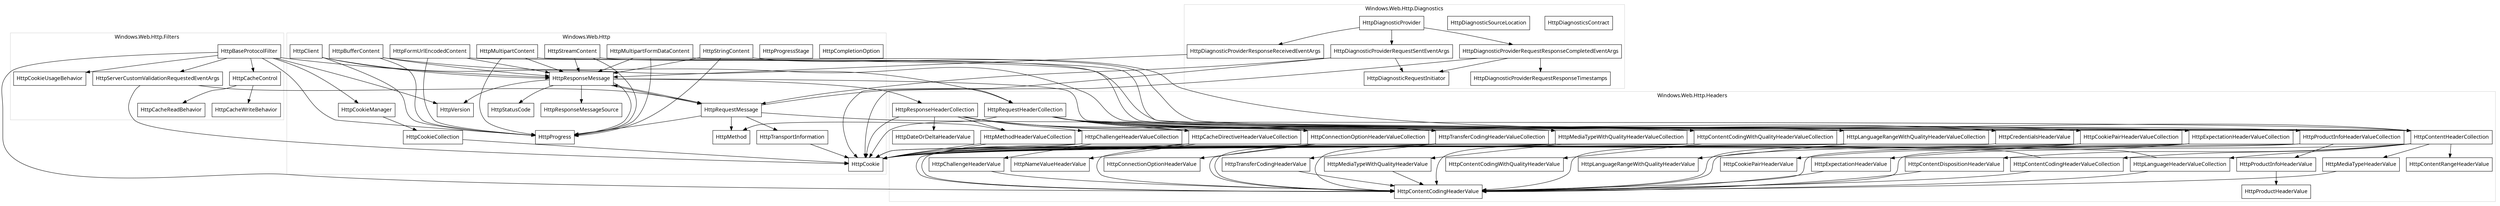 ﻿// Generated by https://github.com/david-risney/WinMDGraph -file C:\Windows\System32\WinMetadata\Windows.Web.winmd -match Windows.Web.Http
// All in graph to start
// - Class Windows.Web.Http.HttpVersion
// - Interface System.IComparable
// - Interface System.IFormattable
// - Interface System.IConvertible
// - Method System.Enum.GetValue
// - Method System.Enum.Equals
// - Method System.Enum.GetHashCode
// - Method System.Enum.ToString
// - Method System.Enum.CompareTo
// - Method System.Enum.HasFlag
// - Method System.Enum.GetTypeCode
// - Method System.Enum.System.IConvertible.ToBoolean
// - Method System.Enum.System.IConvertible.ToChar
// - Method System.Enum.System.IConvertible.ToSByte
// - Method System.Enum.System.IConvertible.ToByte
// - Method System.Enum.System.IConvertible.ToInt16
// - Method System.Enum.System.IConvertible.ToUInt16
// - Method System.Enum.System.IConvertible.ToInt32
// - Method System.Enum.System.IConvertible.ToUInt32
// - Method System.Enum.System.IConvertible.ToInt64
// - Method System.Enum.System.IConvertible.ToUInt64
// - Method System.Enum.System.IConvertible.ToSingle
// - Method System.Enum.System.IConvertible.ToDouble
// - Method System.Enum.System.IConvertible.ToDecimal
// - Method System.Enum.System.IConvertible.ToDateTime
// - Method System.Enum.System.IConvertible.ToType
// - Method System.Object.GetType
// - Method System.Object.Finalize
// - Method System.Object.MemberwiseClone
// - Class Windows.Web.Http.HttpCompletionOption
// - Class Windows.Web.Http.HttpStatusCode
// - Class Windows.Web.Http.HttpProgressStage
// - Class Windows.Web.Http.HttpResponseMessageSource
// - Class Windows.Web.Http.HttpProgress
// - Method System.ValueType.Equals
// - Method System.ValueType.GetHashCode
// - Method System.ValueType.ToString
// - Interface Windows.Web.Http.IHttpClientFactory
// - Class Windows.Web.Http.HttpClient
// - Method Windows.Web.Http.IHttpClientFactory.Create
// - Interface Windows.Web.Http.Filters.IHttpFilter
// - Interface System.IDisposable
// - Method Windows.Web.Http.Filters.IHttpFilter.SendRequestAsync
// - Class Windows.Web.Http.HttpRequestMessage
// - Interface Windows.Web.Http.IHttpRequestMessage
// - Interface Windows.Foundation.IStringable
// - Property Windows.Web.Http.HttpRequestMessage.RequestUri
// - Property Windows.Web.Http.HttpRequestMessage.Method
// - Property Windows.Web.Http.HttpRequestMessage.Content
// - Property Windows.Web.Http.HttpRequestMessage.Headers
// - Property Windows.Web.Http.HttpRequestMessage.Properties
// - Property Windows.Web.Http.HttpRequestMessage.TransportInformation
// - Method Windows.Web.Http.HttpRequestMessage.Dispose
// - Method Windows.Web.Http.HttpRequestMessage.ToString
// - Method System.Runtime.InteropServices.WindowsRuntime.RuntimeClass.GetRedirectedGetHashCodeMD
// - Method System.Runtime.InteropServices.WindowsRuntime.RuntimeClass.RedirectGetHashCode
// - Method System.Runtime.InteropServices.WindowsRuntime.RuntimeClass.GetHashCode
// - Method System.Runtime.InteropServices.WindowsRuntime.RuntimeClass.GetRedirectedToStringMD
// - Method System.Runtime.InteropServices.WindowsRuntime.RuntimeClass.RedirectToString
// - Method System.Runtime.InteropServices.WindowsRuntime.RuntimeClass.ToString
// - Method System.Runtime.InteropServices.WindowsRuntime.RuntimeClass.GetRedirectedEqualsMD
// - Method System.Runtime.InteropServices.WindowsRuntime.RuntimeClass.RedirectEquals
// - Method System.Runtime.InteropServices.WindowsRuntime.RuntimeClass.Equals
// - Method System.__ComObject.GetIUnknown
// - Method System.__ComObject.GetData
// - Method System.__ComObject.SetData
// - Method System.__ComObject.ReleaseAllData
// - Method System.__ComObject.GetEventProvider
// - Method System.__ComObject.ReleaseSelf
// - Method System.__ComObject.FinalReleaseSelf
// - Method System.MarshalByRefObject.GetComIUnknown
// - Method System.MarshalByRefObject.IsInstanceOfType
// - Method System.MarshalByRefObject.InvokeMember
// - Method System.MarshalByRefObject.MemberwiseClone
// - Method System.MarshalByRefObject.__RaceSetServerIdentity
// - Method System.MarshalByRefObject.__ResetServerIdentity
// - Method System.MarshalByRefObject.GetLifetimeService
// - Method System.MarshalByRefObject.InitializeLifetimeService
// - Method System.MarshalByRefObject.CreateObjRef
// - Method System.MarshalByRefObject.CanCastToXmlType
// - Class Windows.Web.Http.HttpResponseMessage
// - Interface Windows.Web.Http.IHttpResponseMessage
// - Property Windows.Web.Http.HttpResponseMessage.Version
// - Property Windows.Web.Http.HttpResponseMessage.StatusCode
// - Property Windows.Web.Http.HttpResponseMessage.Source
// - Property Windows.Web.Http.HttpResponseMessage.RequestMessage
// - Property Windows.Web.Http.HttpResponseMessage.ReasonPhrase
// - Property Windows.Web.Http.HttpResponseMessage.Content
// - Property Windows.Web.Http.HttpResponseMessage.Headers
// - Property Windows.Web.Http.HttpResponseMessage.IsSuccessStatusCode
// - Method Windows.Web.Http.HttpResponseMessage.EnsureSuccessStatusCode
// - Method Windows.Web.Http.HttpResponseMessage.Dispose
// - Method Windows.Web.Http.HttpResponseMessage.ToString
// - Interface Windows.Web.Http.IHttpClient
// - Property Windows.Web.Http.HttpClient.DefaultRequestHeaders
// - Method Windows.Web.Http.HttpClient.DeleteAsync
// - Method Windows.Web.Http.HttpClient.GetAsync
// - Method Windows.Web.Http.HttpClient.GetBufferAsync
// - Method Windows.Web.Http.HttpClient.GetInputStreamAsync
// - Method Windows.Web.Http.HttpClient.GetStringAsync
// - Method Windows.Web.Http.HttpClient.PostAsync
// - Method Windows.Web.Http.HttpClient.PutAsync
// - Method Windows.Web.Http.HttpClient.SendRequestAsync
// - Method Windows.Web.Http.HttpClient.Dispose
// - Method Windows.Web.Http.HttpClient.ToString
// - Property Windows.Web.Http.IHttpClient.DefaultRequestHeaders
// - Method Windows.Web.Http.IHttpClient.DeleteAsync
// - Method Windows.Web.Http.IHttpClient.GetAsync
// - Method Windows.Web.Http.IHttpClient.GetBufferAsync
// - Method Windows.Web.Http.IHttpClient.GetInputStreamAsync
// - Method Windows.Web.Http.IHttpClient.GetStringAsync
// - Method Windows.Web.Http.IHttpClient.PostAsync
// - Method Windows.Web.Http.IHttpClient.PutAsync
// - Method Windows.Web.Http.IHttpClient.SendRequestAsync
// - Interface Windows.Web.Http.IHttpContent
// - Property Windows.Web.Http.IHttpContent.Headers
// - Method Windows.Web.Http.IHttpContent.BufferAllAsync
// - Method Windows.Web.Http.IHttpContent.ReadAsBufferAsync
// - Method Windows.Web.Http.IHttpContent.ReadAsInputStreamAsync
// - Method Windows.Web.Http.IHttpContent.ReadAsStringAsync
// - Method Windows.Web.Http.IHttpContent.TryComputeLength
// - Method Windows.Web.Http.IHttpContent.WriteToStreamAsync
// - Class Windows.Web.Http.Headers.HttpContentHeaderCollection
// - Interface Windows.Web.Http.Headers.IHttpContentHeaderCollection
// - Interface System.Collections.Generic.IDictionary`2<System.Linq.Enumerable+WhereSelectArrayIterator`2[System.Type,System.String]>
// - Interface System.Collections.Generic.ICollection`1<System.Linq.Enumerable+WhereSelectArrayIterator`2[System.Type,System.String]>
// - Interface System.Collections.Generic.IEnumerable`1<System.Linq.Enumerable+WhereSelectArrayIterator`2[System.Type,System.String]>
// - Interface System.Collections.IEnumerable
// - Property Windows.Web.Http.Headers.HttpContentHeaderCollection.Size
// - Property Windows.Web.Http.Headers.HttpContentHeaderCollection.ContentLength
// - Property Windows.Web.Http.Headers.HttpContentHeaderCollection.ContentMD5
// - Property Windows.Web.Http.Headers.HttpContentHeaderCollection.ContentLocation
// - Property Windows.Web.Http.Headers.HttpContentHeaderCollection.ContentDisposition
// - Property Windows.Web.Http.Headers.HttpContentHeaderCollection.LastModified
// - Property Windows.Web.Http.Headers.HttpContentHeaderCollection.Expires
// - Property Windows.Web.Http.Headers.HttpContentHeaderCollection.ContentType
// - Property Windows.Web.Http.Headers.HttpContentHeaderCollection.ContentRange
// - Property Windows.Web.Http.Headers.HttpContentHeaderCollection.ContentEncoding
// - Property Windows.Web.Http.Headers.HttpContentHeaderCollection.ContentLanguage
// - Method Windows.Web.Http.Headers.HttpContentHeaderCollection.Append
// - Method Windows.Web.Http.Headers.HttpContentHeaderCollection.TryAppendWithoutValidation
// - Method Windows.Web.Http.Headers.HttpContentHeaderCollection.Lookup
// - Method Windows.Web.Http.Headers.HttpContentHeaderCollection.HasKey
// - Method Windows.Web.Http.Headers.HttpContentHeaderCollection.GetView
// - Method Windows.Web.Http.Headers.HttpContentHeaderCollection.Insert
// - Method Windows.Web.Http.Headers.HttpContentHeaderCollection.Remove
// - Method Windows.Web.Http.Headers.HttpContentHeaderCollection.Clear
// - Method Windows.Web.Http.Headers.HttpContentHeaderCollection.First
// - Method Windows.Web.Http.Headers.HttpContentHeaderCollection.ToString
// - Class Windows.Web.Http.Headers.HttpRequestHeaderCollection
// - Interface Windows.Web.Http.Headers.IHttpRequestHeaderCollection
// - Property Windows.Web.Http.Headers.HttpRequestHeaderCollection.Size
// - Property Windows.Web.Http.Headers.HttpRequestHeaderCollection.Authorization
// - Property Windows.Web.Http.Headers.HttpRequestHeaderCollection.ProxyAuthorization
// - Property Windows.Web.Http.Headers.HttpRequestHeaderCollection.From
// - Property Windows.Web.Http.Headers.HttpRequestHeaderCollection.Referer
// - Property Windows.Web.Http.Headers.HttpRequestHeaderCollection.IfUnmodifiedSince
// - Property Windows.Web.Http.Headers.HttpRequestHeaderCollection.Date
// - Property Windows.Web.Http.Headers.HttpRequestHeaderCollection.Host
// - Property Windows.Web.Http.Headers.HttpRequestHeaderCollection.MaxForwards
// - Property Windows.Web.Http.Headers.HttpRequestHeaderCollection.IfModifiedSince
// - Property Windows.Web.Http.Headers.HttpRequestHeaderCollection.Cookie
// - Property Windows.Web.Http.Headers.HttpRequestHeaderCollection.Accept
// - Property Windows.Web.Http.Headers.HttpRequestHeaderCollection.AcceptEncoding
// - Property Windows.Web.Http.Headers.HttpRequestHeaderCollection.AcceptLanguage
// - Property Windows.Web.Http.Headers.HttpRequestHeaderCollection.CacheControl
// - Property Windows.Web.Http.Headers.HttpRequestHeaderCollection.Connection
// - Property Windows.Web.Http.Headers.HttpRequestHeaderCollection.TransferEncoding
// - Property Windows.Web.Http.Headers.HttpRequestHeaderCollection.UserAgent
// - Property Windows.Web.Http.Headers.HttpRequestHeaderCollection.Expect
// - Method Windows.Web.Http.Headers.HttpRequestHeaderCollection.Append
// - Method Windows.Web.Http.Headers.HttpRequestHeaderCollection.TryAppendWithoutValidation
// - Method Windows.Web.Http.Headers.HttpRequestHeaderCollection.Lookup
// - Method Windows.Web.Http.Headers.HttpRequestHeaderCollection.HasKey
// - Method Windows.Web.Http.Headers.HttpRequestHeaderCollection.GetView
// - Method Windows.Web.Http.Headers.HttpRequestHeaderCollection.Insert
// - Method Windows.Web.Http.Headers.HttpRequestHeaderCollection.Remove
// - Method Windows.Web.Http.Headers.HttpRequestHeaderCollection.Clear
// - Method Windows.Web.Http.Headers.HttpRequestHeaderCollection.First
// - Method Windows.Web.Http.Headers.HttpRequestHeaderCollection.ToString
// - Interface Windows.Web.Http.IHttpCookieManager
// - Class Windows.Web.Http.HttpCookieManager
// - Method Windows.Web.Http.IHttpCookieManager.SetCookie
// - Method Windows.Web.Http.IHttpCookieManager.DeleteCookie
// - Method Windows.Web.Http.IHttpCookieManager.GetCookies
// - Class Windows.Web.Http.HttpCookie
// - Interface Windows.Web.Http.IHttpCookie
// - Property Windows.Web.Http.HttpCookie.Value
// - Property Windows.Web.Http.HttpCookie.Secure
// - Property Windows.Web.Http.HttpCookie.HttpOnly
// - Property Windows.Web.Http.HttpCookie.Expires
// - Property Windows.Web.Http.HttpCookie.Domain
// - Property Windows.Web.Http.HttpCookie.Name
// - Property Windows.Web.Http.HttpCookie.Path
// - Method Windows.Web.Http.HttpCookie.ToString
// - Class Windows.Web.Http.HttpCookieCollection
// - Interface System.Collections.Generic.IReadOnlyList`1<System.Linq.Enumerable+WhereSelectArrayIterator`2[System.Type,System.String]>
// - Interface System.Collections.Generic.IReadOnlyCollection`1<System.Linq.Enumerable+WhereSelectArrayIterator`2[System.Type,System.String]>
// - Property Windows.Web.Http.HttpCookieCollection.Size
// - Method Windows.Web.Http.HttpCookieCollection.GetAt
// - Method Windows.Web.Http.HttpCookieCollection.IndexOf
// - Method Windows.Web.Http.HttpCookieCollection.GetMany
// - Method Windows.Web.Http.HttpCookieCollection.First
// - Interface Windows.Web.Http.IHttpCookieFactory
// - Method Windows.Web.Http.IHttpCookieFactory.Create
// - Property Windows.Web.Http.IHttpCookie.Domain
// - Property Windows.Web.Http.IHttpCookie.Expires
// - Property Windows.Web.Http.IHttpCookie.HttpOnly
// - Property Windows.Web.Http.IHttpCookie.Name
// - Property Windows.Web.Http.IHttpCookie.Path
// - Property Windows.Web.Http.IHttpCookie.Secure
// - Property Windows.Web.Http.IHttpCookie.Value
// - Interface Windows.Web.Http.IHttpMethodStatics
// - Class Windows.Web.Http.HttpMethod
// - Property Windows.Web.Http.IHttpMethodStatics.Delete
// - Property Windows.Web.Http.IHttpMethodStatics.Get
// - Property Windows.Web.Http.IHttpMethodStatics.Head
// - Property Windows.Web.Http.IHttpMethodStatics.Options
// - Property Windows.Web.Http.IHttpMethodStatics.Patch
// - Property Windows.Web.Http.IHttpMethodStatics.Post
// - Property Windows.Web.Http.IHttpMethodStatics.Put
// - Interface Windows.Web.Http.IHttpMethod
// - Property Windows.Web.Http.HttpMethod.Method
// - Property Windows.Web.Http.HttpMethod.Delete
// - Property Windows.Web.Http.HttpMethod.Get
// - Property Windows.Web.Http.HttpMethod.Head
// - Property Windows.Web.Http.HttpMethod.Options
// - Property Windows.Web.Http.HttpMethod.Patch
// - Property Windows.Web.Http.HttpMethod.Post
// - Property Windows.Web.Http.HttpMethod.Put
// - Method Windows.Web.Http.HttpMethod.ToString
// - Interface Windows.Web.Http.IHttpMethodFactory
// - Method Windows.Web.Http.IHttpMethodFactory.Create
// - Property Windows.Web.Http.IHttpMethod.Method
// - Interface Windows.Web.Http.IHttpTransportInformation
// - Class Windows.Web.Http.HttpTransportInformation
// - Property Windows.Web.Http.IHttpTransportInformation.ServerCertificate
// - Property Windows.Web.Http.IHttpTransportInformation.ServerCertificateErrorSeverity
// - Property Windows.Web.Http.IHttpTransportInformation.ServerCertificateErrors
// - Property Windows.Web.Http.IHttpTransportInformation.ServerIntermediateCertificates
// - Interface Windows.Web.Http.IHttpRequestMessageFactory
// - Method Windows.Web.Http.IHttpRequestMessageFactory.Create
// - Property Windows.Web.Http.IHttpRequestMessage.Content
// - Property Windows.Web.Http.IHttpRequestMessage.Headers
// - Property Windows.Web.Http.IHttpRequestMessage.Method
// - Property Windows.Web.Http.IHttpRequestMessage.Properties
// - Property Windows.Web.Http.IHttpRequestMessage.RequestUri
// - Property Windows.Web.Http.IHttpRequestMessage.TransportInformation
// - Property Windows.Web.Http.HttpTransportInformation.ServerCertificate
// - Property Windows.Web.Http.HttpTransportInformation.ServerCertificateErrorSeverity
// - Property Windows.Web.Http.HttpTransportInformation.ServerCertificateErrors
// - Property Windows.Web.Http.HttpTransportInformation.ServerIntermediateCertificates
// - Method Windows.Web.Http.HttpTransportInformation.ToString
// - Interface Windows.Web.Http.IHttpResponseMessageFactory
// - Method Windows.Web.Http.IHttpResponseMessageFactory.Create
// - Property Windows.Web.Http.IHttpResponseMessage.Content
// - Property Windows.Web.Http.IHttpResponseMessage.Headers
// - Property Windows.Web.Http.IHttpResponseMessage.IsSuccessStatusCode
// - Property Windows.Web.Http.IHttpResponseMessage.ReasonPhrase
// - Property Windows.Web.Http.IHttpResponseMessage.RequestMessage
// - Property Windows.Web.Http.IHttpResponseMessage.Source
// - Property Windows.Web.Http.IHttpResponseMessage.StatusCode
// - Property Windows.Web.Http.IHttpResponseMessage.Version
// - Method Windows.Web.Http.IHttpResponseMessage.EnsureSuccessStatusCode
// - Class Windows.Web.Http.Headers.HttpResponseHeaderCollection
// - Interface Windows.Web.Http.Headers.IHttpResponseHeaderCollection
// - Property Windows.Web.Http.Headers.HttpResponseHeaderCollection.Size
// - Property Windows.Web.Http.Headers.HttpResponseHeaderCollection.Date
// - Property Windows.Web.Http.Headers.HttpResponseHeaderCollection.Location
// - Property Windows.Web.Http.Headers.HttpResponseHeaderCollection.Age
// - Property Windows.Web.Http.Headers.HttpResponseHeaderCollection.RetryAfter
// - Property Windows.Web.Http.Headers.HttpResponseHeaderCollection.Allow
// - Property Windows.Web.Http.Headers.HttpResponseHeaderCollection.CacheControl
// - Property Windows.Web.Http.Headers.HttpResponseHeaderCollection.Connection
// - Property Windows.Web.Http.Headers.HttpResponseHeaderCollection.ProxyAuthenticate
// - Property Windows.Web.Http.Headers.HttpResponseHeaderCollection.TransferEncoding
// - Property Windows.Web.Http.Headers.HttpResponseHeaderCollection.WwwAuthenticate
// - Method Windows.Web.Http.Headers.HttpResponseHeaderCollection.Append
// - Method Windows.Web.Http.Headers.HttpResponseHeaderCollection.TryAppendWithoutValidation
// - Method Windows.Web.Http.Headers.HttpResponseHeaderCollection.Lookup
// - Method Windows.Web.Http.Headers.HttpResponseHeaderCollection.HasKey
// - Method Windows.Web.Http.Headers.HttpResponseHeaderCollection.GetView
// - Method Windows.Web.Http.Headers.HttpResponseHeaderCollection.Insert
// - Method Windows.Web.Http.Headers.HttpResponseHeaderCollection.Remove
// - Method Windows.Web.Http.Headers.HttpResponseHeaderCollection.Clear
// - Method Windows.Web.Http.Headers.HttpResponseHeaderCollection.First
// - Method Windows.Web.Http.Headers.HttpResponseHeaderCollection.ToString
// - Interface Windows.Web.Http.IHttpStringContentFactory
// - Class Windows.Web.Http.HttpStringContent
// - Method Windows.Web.Http.IHttpStringContentFactory.CreateFromString
// - Method Windows.Web.Http.IHttpStringContentFactory.CreateFromStringWithEncoding
// - Method Windows.Web.Http.IHttpStringContentFactory.CreateFromStringWithEncodingAndMediaType
// - Property Windows.Web.Http.HttpStringContent.Headers
// - Method Windows.Web.Http.HttpStringContent.BufferAllAsync
// - Method Windows.Web.Http.HttpStringContent.ReadAsBufferAsync
// - Method Windows.Web.Http.HttpStringContent.ReadAsInputStreamAsync
// - Method Windows.Web.Http.HttpStringContent.ReadAsStringAsync
// - Method Windows.Web.Http.HttpStringContent.TryComputeLength
// - Method Windows.Web.Http.HttpStringContent.WriteToStreamAsync
// - Method Windows.Web.Http.HttpStringContent.Dispose
// - Method Windows.Web.Http.HttpStringContent.ToString
// - Interface Windows.Web.Http.IHttpBufferContentFactory
// - Class Windows.Web.Http.HttpBufferContent
// - Method Windows.Web.Http.IHttpBufferContentFactory.CreateFromBuffer
// - Method Windows.Web.Http.IHttpBufferContentFactory.CreateFromBufferWithOffset
// - Property Windows.Web.Http.HttpBufferContent.Headers
// - Method Windows.Web.Http.HttpBufferContent.BufferAllAsync
// - Method Windows.Web.Http.HttpBufferContent.ReadAsBufferAsync
// - Method Windows.Web.Http.HttpBufferContent.ReadAsInputStreamAsync
// - Method Windows.Web.Http.HttpBufferContent.ReadAsStringAsync
// - Method Windows.Web.Http.HttpBufferContent.TryComputeLength
// - Method Windows.Web.Http.HttpBufferContent.WriteToStreamAsync
// - Method Windows.Web.Http.HttpBufferContent.Dispose
// - Method Windows.Web.Http.HttpBufferContent.ToString
// - Interface Windows.Web.Http.IHttpStreamContentFactory
// - Class Windows.Web.Http.HttpStreamContent
// - Method Windows.Web.Http.IHttpStreamContentFactory.CreateFromInputStream
// - Property Windows.Web.Http.HttpStreamContent.Headers
// - Method Windows.Web.Http.HttpStreamContent.BufferAllAsync
// - Method Windows.Web.Http.HttpStreamContent.ReadAsBufferAsync
// - Method Windows.Web.Http.HttpStreamContent.ReadAsInputStreamAsync
// - Method Windows.Web.Http.HttpStreamContent.ReadAsStringAsync
// - Method Windows.Web.Http.HttpStreamContent.TryComputeLength
// - Method Windows.Web.Http.HttpStreamContent.WriteToStreamAsync
// - Method Windows.Web.Http.HttpStreamContent.Dispose
// - Method Windows.Web.Http.HttpStreamContent.ToString
// - Interface Windows.Web.Http.IHttpFormUrlEncodedContentFactory
// - Class Windows.Web.Http.HttpFormUrlEncodedContent
// - Method Windows.Web.Http.IHttpFormUrlEncodedContentFactory.Create
// - Property Windows.Web.Http.HttpFormUrlEncodedContent.Headers
// - Method Windows.Web.Http.HttpFormUrlEncodedContent.BufferAllAsync
// - Method Windows.Web.Http.HttpFormUrlEncodedContent.ReadAsBufferAsync
// - Method Windows.Web.Http.HttpFormUrlEncodedContent.ReadAsInputStreamAsync
// - Method Windows.Web.Http.HttpFormUrlEncodedContent.ReadAsStringAsync
// - Method Windows.Web.Http.HttpFormUrlEncodedContent.TryComputeLength
// - Method Windows.Web.Http.HttpFormUrlEncodedContent.WriteToStreamAsync
// - Method Windows.Web.Http.HttpFormUrlEncodedContent.Dispose
// - Method Windows.Web.Http.HttpFormUrlEncodedContent.ToString
// - Interface Windows.Web.Http.IHttpMultipartContentFactory
// - Class Windows.Web.Http.HttpMultipartContent
// - Method Windows.Web.Http.IHttpMultipartContentFactory.CreateWithSubtype
// - Method Windows.Web.Http.IHttpMultipartContentFactory.CreateWithSubtypeAndBoundary
// - Interface Windows.Web.Http.IHttpMultipartContent
// - Property Windows.Web.Http.HttpMultipartContent.Headers
// - Method Windows.Web.Http.HttpMultipartContent.BufferAllAsync
// - Method Windows.Web.Http.HttpMultipartContent.ReadAsBufferAsync
// - Method Windows.Web.Http.HttpMultipartContent.ReadAsInputStreamAsync
// - Method Windows.Web.Http.HttpMultipartContent.ReadAsStringAsync
// - Method Windows.Web.Http.HttpMultipartContent.TryComputeLength
// - Method Windows.Web.Http.HttpMultipartContent.WriteToStreamAsync
// - Method Windows.Web.Http.HttpMultipartContent.Dispose
// - Method Windows.Web.Http.HttpMultipartContent.Add
// - Method Windows.Web.Http.HttpMultipartContent.First
// - Method Windows.Web.Http.HttpMultipartContent.ToString
// - Method Windows.Web.Http.IHttpMultipartContent.Add
// - Interface Windows.Web.Http.IHttpMultipartFormDataContentFactory
// - Class Windows.Web.Http.HttpMultipartFormDataContent
// - Method Windows.Web.Http.IHttpMultipartFormDataContentFactory.CreateWithBoundary
// - Interface Windows.Web.Http.IHttpMultipartFormDataContent
// - Property Windows.Web.Http.HttpMultipartFormDataContent.Headers
// - Method Windows.Web.Http.HttpMultipartFormDataContent.BufferAllAsync
// - Method Windows.Web.Http.HttpMultipartFormDataContent.ReadAsBufferAsync
// - Method Windows.Web.Http.HttpMultipartFormDataContent.ReadAsInputStreamAsync
// - Method Windows.Web.Http.HttpMultipartFormDataContent.ReadAsStringAsync
// - Method Windows.Web.Http.HttpMultipartFormDataContent.TryComputeLength
// - Method Windows.Web.Http.HttpMultipartFormDataContent.WriteToStreamAsync
// - Method Windows.Web.Http.HttpMultipartFormDataContent.Dispose
// - Method Windows.Web.Http.HttpMultipartFormDataContent.Add
// - Method Windows.Web.Http.HttpMultipartFormDataContent.First
// - Method Windows.Web.Http.HttpMultipartFormDataContent.ToString
// - Method Windows.Web.Http.IHttpMultipartFormDataContent.Add
// - Method Windows.Web.Http.HttpCookieManager.SetCookie
// - Method Windows.Web.Http.HttpCookieManager.DeleteCookie
// - Method Windows.Web.Http.HttpCookieManager.GetCookies
// - Class Windows.Web.Http.Filters.HttpCacheReadBehavior
// - Class Windows.Web.Http.Filters.HttpCacheWriteBehavior
// - Class Windows.Web.Http.Filters.HttpCookieUsageBehavior
// - Interface Windows.Web.Http.Filters.IHttpCacheControl
// - Class Windows.Web.Http.Filters.HttpCacheControl
// - Property Windows.Web.Http.Filters.IHttpCacheControl.ReadBehavior
// - Property Windows.Web.Http.Filters.IHttpCacheControl.WriteBehavior
// - Interface Windows.Web.Http.Filters.IHttpServerCustomValidationRequestedEventArgs
// - Class Windows.Web.Http.Filters.HttpServerCustomValidationRequestedEventArgs
// - Property Windows.Web.Http.Filters.IHttpServerCustomValidationRequestedEventArgs.RequestMessage
// - Property Windows.Web.Http.Filters.IHttpServerCustomValidationRequestedEventArgs.ServerCertificate
// - Property Windows.Web.Http.Filters.IHttpServerCustomValidationRequestedEventArgs.ServerCertificateErrorSeverity
// - Property Windows.Web.Http.Filters.IHttpServerCustomValidationRequestedEventArgs.ServerCertificateErrors
// - Property Windows.Web.Http.Filters.IHttpServerCustomValidationRequestedEventArgs.ServerIntermediateCertificates
// - Method Windows.Web.Http.Filters.IHttpServerCustomValidationRequestedEventArgs.Reject
// - Method Windows.Web.Http.Filters.IHttpServerCustomValidationRequestedEventArgs.GetDeferral
// - Interface Windows.Web.Http.Filters.IHttpBaseProtocolFilter
// - Class Windows.Web.Http.Filters.HttpBaseProtocolFilter
// - Property Windows.Web.Http.Filters.IHttpBaseProtocolFilter.AllowAutoRedirect
// - Property Windows.Web.Http.Filters.IHttpBaseProtocolFilter.AllowUI
// - Property Windows.Web.Http.Filters.IHttpBaseProtocolFilter.AutomaticDecompression
// - Property Windows.Web.Http.Filters.IHttpBaseProtocolFilter.CacheControl
// - Property Windows.Web.Http.Filters.IHttpBaseProtocolFilter.ClientCertificate
// - Property Windows.Web.Http.Filters.IHttpBaseProtocolFilter.CookieManager
// - Property Windows.Web.Http.Filters.IHttpBaseProtocolFilter.IgnorableServerCertificateErrors
// - Property Windows.Web.Http.Filters.IHttpBaseProtocolFilter.MaxConnectionsPerServer
// - Property Windows.Web.Http.Filters.IHttpBaseProtocolFilter.ProxyCredential
// - Property Windows.Web.Http.Filters.IHttpBaseProtocolFilter.ServerCredential
// - Property Windows.Web.Http.Filters.IHttpBaseProtocolFilter.UseProxy
// - Property Windows.Web.Http.Filters.HttpCacheControl.WriteBehavior
// - Property Windows.Web.Http.Filters.HttpCacheControl.ReadBehavior
// - Interface Windows.Web.Http.Filters.IHttpBaseProtocolFilter2
// - Property Windows.Web.Http.Filters.IHttpBaseProtocolFilter2.MaxVersion
// - Interface Windows.Web.Http.Filters.IHttpBaseProtocolFilter3
// - Property Windows.Web.Http.Filters.IHttpBaseProtocolFilter3.CookieUsageBehavior
// - Interface Windows.Web.Http.Filters.IHttpBaseProtocolFilter4
// - Method Windows.Web.Http.Filters.IHttpBaseProtocolFilter4.ClearAuthenticationCache
// - Event Windows.Web.Http.Filters.IHttpBaseProtocolFilter4.ServerCustomValidationRequested
// - Property Windows.Web.Http.Filters.HttpBaseProtocolFilter.UseProxy
// - Property Windows.Web.Http.Filters.HttpBaseProtocolFilter.ServerCredential
// - Property Windows.Web.Http.Filters.HttpBaseProtocolFilter.ProxyCredential
// - Property Windows.Web.Http.Filters.HttpBaseProtocolFilter.MaxConnectionsPerServer
// - Property Windows.Web.Http.Filters.HttpBaseProtocolFilter.ClientCertificate
// - Property Windows.Web.Http.Filters.HttpBaseProtocolFilter.AutomaticDecompression
// - Property Windows.Web.Http.Filters.HttpBaseProtocolFilter.AllowUI
// - Property Windows.Web.Http.Filters.HttpBaseProtocolFilter.AllowAutoRedirect
// - Property Windows.Web.Http.Filters.HttpBaseProtocolFilter.CookieManager
// - Property Windows.Web.Http.Filters.HttpBaseProtocolFilter.IgnorableServerCertificateErrors
// - Property Windows.Web.Http.Filters.HttpBaseProtocolFilter.CacheControl
// - Property Windows.Web.Http.Filters.HttpBaseProtocolFilter.MaxVersion
// - Property Windows.Web.Http.Filters.HttpBaseProtocolFilter.CookieUsageBehavior
// - Method Windows.Web.Http.Filters.HttpBaseProtocolFilter.SendRequestAsync
// - Method Windows.Web.Http.Filters.HttpBaseProtocolFilter.Dispose
// - Method Windows.Web.Http.Filters.HttpBaseProtocolFilter.ClearAuthenticationCache
// - Event Windows.Web.Http.Filters.HttpBaseProtocolFilter.ServerCustomValidationRequested
// - Property Windows.Web.Http.Filters.HttpServerCustomValidationRequestedEventArgs.RequestMessage
// - Property Windows.Web.Http.Filters.HttpServerCustomValidationRequestedEventArgs.ServerCertificate
// - Property Windows.Web.Http.Filters.HttpServerCustomValidationRequestedEventArgs.ServerCertificateErrorSeverity
// - Property Windows.Web.Http.Filters.HttpServerCustomValidationRequestedEventArgs.ServerCertificateErrors
// - Property Windows.Web.Http.Filters.HttpServerCustomValidationRequestedEventArgs.ServerIntermediateCertificates
// - Method Windows.Web.Http.Filters.HttpServerCustomValidationRequestedEventArgs.Reject
// - Method Windows.Web.Http.Filters.HttpServerCustomValidationRequestedEventArgs.GetDeferral
// - Property Windows.Web.Http.Headers.IHttpContentHeaderCollection.ContentDisposition
// - Property Windows.Web.Http.Headers.IHttpContentHeaderCollection.ContentEncoding
// - Property Windows.Web.Http.Headers.IHttpContentHeaderCollection.ContentLanguage
// - Property Windows.Web.Http.Headers.IHttpContentHeaderCollection.ContentLength
// - Property Windows.Web.Http.Headers.IHttpContentHeaderCollection.ContentLocation
// - Property Windows.Web.Http.Headers.IHttpContentHeaderCollection.ContentMD5
// - Property Windows.Web.Http.Headers.IHttpContentHeaderCollection.ContentRange
// - Property Windows.Web.Http.Headers.IHttpContentHeaderCollection.ContentType
// - Property Windows.Web.Http.Headers.IHttpContentHeaderCollection.Expires
// - Property Windows.Web.Http.Headers.IHttpContentHeaderCollection.LastModified
// - Method Windows.Web.Http.Headers.IHttpContentHeaderCollection.Append
// - Method Windows.Web.Http.Headers.IHttpContentHeaderCollection.TryAppendWithoutValidation
// - Class Windows.Web.Http.Headers.HttpContentDispositionHeaderValue
// - Interface Windows.Web.Http.Headers.IHttpContentDispositionHeaderValue
// - Property Windows.Web.Http.Headers.HttpContentDispositionHeaderValue.Size
// - Property Windows.Web.Http.Headers.HttpContentDispositionHeaderValue.Name
// - Property Windows.Web.Http.Headers.HttpContentDispositionHeaderValue.FileNameStar
// - Property Windows.Web.Http.Headers.HttpContentDispositionHeaderValue.FileName
// - Property Windows.Web.Http.Headers.HttpContentDispositionHeaderValue.DispositionType
// - Property Windows.Web.Http.Headers.HttpContentDispositionHeaderValue.Parameters
// - Method Windows.Web.Http.Headers.HttpContentDispositionHeaderValue.ToString
// - Method Windows.Web.Http.Headers.HttpContentDispositionHeaderValue.Parse
// - Method Windows.Web.Http.Headers.HttpContentDispositionHeaderValue.TryParse
// - Class Windows.Web.Http.Headers.HttpContentCodingHeaderValueCollection
// - Interface Windows.Web.Http.Headers.IHttpContentCodingHeaderValueCollection
// - Interface System.Collections.Generic.IList`1<System.Linq.Enumerable+WhereSelectArrayIterator`2[System.Type,System.String]>
// - Property Windows.Web.Http.Headers.HttpContentCodingHeaderValueCollection.Size
// - Method Windows.Web.Http.Headers.HttpContentCodingHeaderValueCollection.ParseAdd
// - Method Windows.Web.Http.Headers.HttpContentCodingHeaderValueCollection.TryParseAdd
// - Method Windows.Web.Http.Headers.HttpContentCodingHeaderValueCollection.GetAt
// - Method Windows.Web.Http.Headers.HttpContentCodingHeaderValueCollection.GetView
// - Method Windows.Web.Http.Headers.HttpContentCodingHeaderValueCollection.IndexOf
// - Method Windows.Web.Http.Headers.HttpContentCodingHeaderValueCollection.SetAt
// - Method Windows.Web.Http.Headers.HttpContentCodingHeaderValueCollection.InsertAt
// - Method Windows.Web.Http.Headers.HttpContentCodingHeaderValueCollection.RemoveAt
// - Method Windows.Web.Http.Headers.HttpContentCodingHeaderValueCollection.Append
// - Method Windows.Web.Http.Headers.HttpContentCodingHeaderValueCollection.RemoveAtEnd
// - Method Windows.Web.Http.Headers.HttpContentCodingHeaderValueCollection.Clear
// - Method Windows.Web.Http.Headers.HttpContentCodingHeaderValueCollection.GetMany
// - Method Windows.Web.Http.Headers.HttpContentCodingHeaderValueCollection.ReplaceAll
// - Method Windows.Web.Http.Headers.HttpContentCodingHeaderValueCollection.First
// - Method Windows.Web.Http.Headers.HttpContentCodingHeaderValueCollection.ToString
// - Class Windows.Web.Http.Headers.HttpLanguageHeaderValueCollection
// - Interface Windows.Web.Http.Headers.IHttpLanguageHeaderValueCollection
// - Property Windows.Web.Http.Headers.HttpLanguageHeaderValueCollection.Size
// - Method Windows.Web.Http.Headers.HttpLanguageHeaderValueCollection.ParseAdd
// - Method Windows.Web.Http.Headers.HttpLanguageHeaderValueCollection.TryParseAdd
// - Method Windows.Web.Http.Headers.HttpLanguageHeaderValueCollection.GetAt
// - Method Windows.Web.Http.Headers.HttpLanguageHeaderValueCollection.GetView
// - Method Windows.Web.Http.Headers.HttpLanguageHeaderValueCollection.IndexOf
// - Method Windows.Web.Http.Headers.HttpLanguageHeaderValueCollection.SetAt
// - Method Windows.Web.Http.Headers.HttpLanguageHeaderValueCollection.InsertAt
// - Method Windows.Web.Http.Headers.HttpLanguageHeaderValueCollection.RemoveAt
// - Method Windows.Web.Http.Headers.HttpLanguageHeaderValueCollection.Append
// - Method Windows.Web.Http.Headers.HttpLanguageHeaderValueCollection.RemoveAtEnd
// - Method Windows.Web.Http.Headers.HttpLanguageHeaderValueCollection.Clear
// - Method Windows.Web.Http.Headers.HttpLanguageHeaderValueCollection.GetMany
// - Method Windows.Web.Http.Headers.HttpLanguageHeaderValueCollection.ReplaceAll
// - Method Windows.Web.Http.Headers.HttpLanguageHeaderValueCollection.First
// - Method Windows.Web.Http.Headers.HttpLanguageHeaderValueCollection.ToString
// - Class Windows.Web.Http.Headers.HttpContentRangeHeaderValue
// - Interface Windows.Web.Http.Headers.IHttpContentRangeHeaderValue
// - Property Windows.Web.Http.Headers.HttpContentRangeHeaderValue.Unit
// - Property Windows.Web.Http.Headers.HttpContentRangeHeaderValue.FirstBytePosition
// - Property Windows.Web.Http.Headers.HttpContentRangeHeaderValue.LastBytePosition
// - Property Windows.Web.Http.Headers.HttpContentRangeHeaderValue.Length
// - Method Windows.Web.Http.Headers.HttpContentRangeHeaderValue.ToString
// - Method Windows.Web.Http.Headers.HttpContentRangeHeaderValue.Parse
// - Method Windows.Web.Http.Headers.HttpContentRangeHeaderValue.TryParse
// - Class Windows.Web.Http.Headers.HttpMediaTypeHeaderValue
// - Interface Windows.Web.Http.Headers.IHttpMediaTypeHeaderValue
// - Property Windows.Web.Http.Headers.HttpMediaTypeHeaderValue.MediaType
// - Property Windows.Web.Http.Headers.HttpMediaTypeHeaderValue.CharSet
// - Property Windows.Web.Http.Headers.HttpMediaTypeHeaderValue.Parameters
// - Method Windows.Web.Http.Headers.HttpMediaTypeHeaderValue.ToString
// - Method Windows.Web.Http.Headers.HttpMediaTypeHeaderValue.Parse
// - Method Windows.Web.Http.Headers.HttpMediaTypeHeaderValue.TryParse
// - Property Windows.Web.Http.Headers.IHttpRequestHeaderCollection.Accept
// - Property Windows.Web.Http.Headers.IHttpRequestHeaderCollection.AcceptEncoding
// - Property Windows.Web.Http.Headers.IHttpRequestHeaderCollection.AcceptLanguage
// - Property Windows.Web.Http.Headers.IHttpRequestHeaderCollection.Authorization
// - Property Windows.Web.Http.Headers.IHttpRequestHeaderCollection.CacheControl
// - Property Windows.Web.Http.Headers.IHttpRequestHeaderCollection.Connection
// - Property Windows.Web.Http.Headers.IHttpRequestHeaderCollection.Cookie
// - Property Windows.Web.Http.Headers.IHttpRequestHeaderCollection.Date
// - Property Windows.Web.Http.Headers.IHttpRequestHeaderCollection.Expect
// - Property Windows.Web.Http.Headers.IHttpRequestHeaderCollection.From
// - Property Windows.Web.Http.Headers.IHttpRequestHeaderCollection.Host
// - Property Windows.Web.Http.Headers.IHttpRequestHeaderCollection.IfModifiedSince
// - Property Windows.Web.Http.Headers.IHttpRequestHeaderCollection.IfUnmodifiedSince
// - Property Windows.Web.Http.Headers.IHttpRequestHeaderCollection.MaxForwards
// - Property Windows.Web.Http.Headers.IHttpRequestHeaderCollection.ProxyAuthorization
// - Property Windows.Web.Http.Headers.IHttpRequestHeaderCollection.Referer
// - Property Windows.Web.Http.Headers.IHttpRequestHeaderCollection.TransferEncoding
// - Property Windows.Web.Http.Headers.IHttpRequestHeaderCollection.UserAgent
// - Method Windows.Web.Http.Headers.IHttpRequestHeaderCollection.Append
// - Method Windows.Web.Http.Headers.IHttpRequestHeaderCollection.TryAppendWithoutValidation
// - Class Windows.Web.Http.Headers.HttpMediaTypeWithQualityHeaderValueCollection
// - Interface Windows.Web.Http.Headers.IHttpMediaTypeWithQualityHeaderValueCollection
// - Property Windows.Web.Http.Headers.HttpMediaTypeWithQualityHeaderValueCollection.Size
// - Method Windows.Web.Http.Headers.HttpMediaTypeWithQualityHeaderValueCollection.ParseAdd
// - Method Windows.Web.Http.Headers.HttpMediaTypeWithQualityHeaderValueCollection.TryParseAdd
// - Method Windows.Web.Http.Headers.HttpMediaTypeWithQualityHeaderValueCollection.GetAt
// - Method Windows.Web.Http.Headers.HttpMediaTypeWithQualityHeaderValueCollection.GetView
// - Method Windows.Web.Http.Headers.HttpMediaTypeWithQualityHeaderValueCollection.IndexOf
// - Method Windows.Web.Http.Headers.HttpMediaTypeWithQualityHeaderValueCollection.SetAt
// - Method Windows.Web.Http.Headers.HttpMediaTypeWithQualityHeaderValueCollection.InsertAt
// - Method Windows.Web.Http.Headers.HttpMediaTypeWithQualityHeaderValueCollection.RemoveAt
// - Method Windows.Web.Http.Headers.HttpMediaTypeWithQualityHeaderValueCollection.Append
// - Method Windows.Web.Http.Headers.HttpMediaTypeWithQualityHeaderValueCollection.RemoveAtEnd
// - Method Windows.Web.Http.Headers.HttpMediaTypeWithQualityHeaderValueCollection.Clear
// - Method Windows.Web.Http.Headers.HttpMediaTypeWithQualityHeaderValueCollection.GetMany
// - Method Windows.Web.Http.Headers.HttpMediaTypeWithQualityHeaderValueCollection.ReplaceAll
// - Method Windows.Web.Http.Headers.HttpMediaTypeWithQualityHeaderValueCollection.First
// - Method Windows.Web.Http.Headers.HttpMediaTypeWithQualityHeaderValueCollection.ToString
// - Class Windows.Web.Http.Headers.HttpContentCodingWithQualityHeaderValueCollection
// - Interface Windows.Web.Http.Headers.IHttpContentCodingWithQualityHeaderValueCollection
// - Property Windows.Web.Http.Headers.HttpContentCodingWithQualityHeaderValueCollection.Size
// - Method Windows.Web.Http.Headers.HttpContentCodingWithQualityHeaderValueCollection.ParseAdd
// - Method Windows.Web.Http.Headers.HttpContentCodingWithQualityHeaderValueCollection.TryParseAdd
// - Method Windows.Web.Http.Headers.HttpContentCodingWithQualityHeaderValueCollection.GetAt
// - Method Windows.Web.Http.Headers.HttpContentCodingWithQualityHeaderValueCollection.GetView
// - Method Windows.Web.Http.Headers.HttpContentCodingWithQualityHeaderValueCollection.IndexOf
// - Method Windows.Web.Http.Headers.HttpContentCodingWithQualityHeaderValueCollection.SetAt
// - Method Windows.Web.Http.Headers.HttpContentCodingWithQualityHeaderValueCollection.InsertAt
// - Method Windows.Web.Http.Headers.HttpContentCodingWithQualityHeaderValueCollection.RemoveAt
// - Method Windows.Web.Http.Headers.HttpContentCodingWithQualityHeaderValueCollection.Append
// - Method Windows.Web.Http.Headers.HttpContentCodingWithQualityHeaderValueCollection.RemoveAtEnd
// - Method Windows.Web.Http.Headers.HttpContentCodingWithQualityHeaderValueCollection.Clear
// - Method Windows.Web.Http.Headers.HttpContentCodingWithQualityHeaderValueCollection.GetMany
// - Method Windows.Web.Http.Headers.HttpContentCodingWithQualityHeaderValueCollection.ReplaceAll
// - Method Windows.Web.Http.Headers.HttpContentCodingWithQualityHeaderValueCollection.First
// - Method Windows.Web.Http.Headers.HttpContentCodingWithQualityHeaderValueCollection.ToString
// - Class Windows.Web.Http.Headers.HttpLanguageRangeWithQualityHeaderValueCollection
// - Interface Windows.Web.Http.Headers.IHttpLanguageRangeWithQualityHeaderValueCollection
// - Property Windows.Web.Http.Headers.HttpLanguageRangeWithQualityHeaderValueCollection.Size
// - Method Windows.Web.Http.Headers.HttpLanguageRangeWithQualityHeaderValueCollection.ParseAdd
// - Method Windows.Web.Http.Headers.HttpLanguageRangeWithQualityHeaderValueCollection.TryParseAdd
// - Method Windows.Web.Http.Headers.HttpLanguageRangeWithQualityHeaderValueCollection.GetAt
// - Method Windows.Web.Http.Headers.HttpLanguageRangeWithQualityHeaderValueCollection.GetView
// - Method Windows.Web.Http.Headers.HttpLanguageRangeWithQualityHeaderValueCollection.IndexOf
// - Method Windows.Web.Http.Headers.HttpLanguageRangeWithQualityHeaderValueCollection.SetAt
// - Method Windows.Web.Http.Headers.HttpLanguageRangeWithQualityHeaderValueCollection.InsertAt
// - Method Windows.Web.Http.Headers.HttpLanguageRangeWithQualityHeaderValueCollection.RemoveAt
// - Method Windows.Web.Http.Headers.HttpLanguageRangeWithQualityHeaderValueCollection.Append
// - Method Windows.Web.Http.Headers.HttpLanguageRangeWithQualityHeaderValueCollection.RemoveAtEnd
// - Method Windows.Web.Http.Headers.HttpLanguageRangeWithQualityHeaderValueCollection.Clear
// - Method Windows.Web.Http.Headers.HttpLanguageRangeWithQualityHeaderValueCollection.GetMany
// - Method Windows.Web.Http.Headers.HttpLanguageRangeWithQualityHeaderValueCollection.ReplaceAll
// - Method Windows.Web.Http.Headers.HttpLanguageRangeWithQualityHeaderValueCollection.First
// - Method Windows.Web.Http.Headers.HttpLanguageRangeWithQualityHeaderValueCollection.ToString
// - Class Windows.Web.Http.Headers.HttpCredentialsHeaderValue
// - Interface Windows.Web.Http.Headers.IHttpCredentialsHeaderValue
// - Property Windows.Web.Http.Headers.HttpCredentialsHeaderValue.Parameters
// - Property Windows.Web.Http.Headers.HttpCredentialsHeaderValue.Scheme
// - Property Windows.Web.Http.Headers.HttpCredentialsHeaderValue.Token
// - Method Windows.Web.Http.Headers.HttpCredentialsHeaderValue.ToString
// - Method Windows.Web.Http.Headers.HttpCredentialsHeaderValue.Parse
// - Method Windows.Web.Http.Headers.HttpCredentialsHeaderValue.TryParse
// - Class Windows.Web.Http.Headers.HttpCacheDirectiveHeaderValueCollection
// - Interface Windows.Web.Http.Headers.IHttpCacheDirectiveHeaderValueCollection
// - Property Windows.Web.Http.Headers.HttpCacheDirectiveHeaderValueCollection.Size
// - Property Windows.Web.Http.Headers.HttpCacheDirectiveHeaderValueCollection.SharedMaxAge
// - Property Windows.Web.Http.Headers.HttpCacheDirectiveHeaderValueCollection.MinFresh
// - Property Windows.Web.Http.Headers.HttpCacheDirectiveHeaderValueCollection.MaxStale
// - Property Windows.Web.Http.Headers.HttpCacheDirectiveHeaderValueCollection.MaxAge
// - Method Windows.Web.Http.Headers.HttpCacheDirectiveHeaderValueCollection.ParseAdd
// - Method Windows.Web.Http.Headers.HttpCacheDirectiveHeaderValueCollection.TryParseAdd
// - Method Windows.Web.Http.Headers.HttpCacheDirectiveHeaderValueCollection.GetAt
// - Method Windows.Web.Http.Headers.HttpCacheDirectiveHeaderValueCollection.GetView
// - Method Windows.Web.Http.Headers.HttpCacheDirectiveHeaderValueCollection.IndexOf
// - Method Windows.Web.Http.Headers.HttpCacheDirectiveHeaderValueCollection.SetAt
// - Method Windows.Web.Http.Headers.HttpCacheDirectiveHeaderValueCollection.InsertAt
// - Method Windows.Web.Http.Headers.HttpCacheDirectiveHeaderValueCollection.RemoveAt
// - Method Windows.Web.Http.Headers.HttpCacheDirectiveHeaderValueCollection.Append
// - Method Windows.Web.Http.Headers.HttpCacheDirectiveHeaderValueCollection.RemoveAtEnd
// - Method Windows.Web.Http.Headers.HttpCacheDirectiveHeaderValueCollection.Clear
// - Method Windows.Web.Http.Headers.HttpCacheDirectiveHeaderValueCollection.GetMany
// - Method Windows.Web.Http.Headers.HttpCacheDirectiveHeaderValueCollection.ReplaceAll
// - Method Windows.Web.Http.Headers.HttpCacheDirectiveHeaderValueCollection.First
// - Method Windows.Web.Http.Headers.HttpCacheDirectiveHeaderValueCollection.ToString
// - Class Windows.Web.Http.Headers.HttpConnectionOptionHeaderValueCollection
// - Interface Windows.Web.Http.Headers.IHttpConnectionOptionHeaderValueCollection
// - Property Windows.Web.Http.Headers.HttpConnectionOptionHeaderValueCollection.Size
// - Method Windows.Web.Http.Headers.HttpConnectionOptionHeaderValueCollection.ParseAdd
// - Method Windows.Web.Http.Headers.HttpConnectionOptionHeaderValueCollection.TryParseAdd
// - Method Windows.Web.Http.Headers.HttpConnectionOptionHeaderValueCollection.GetAt
// - Method Windows.Web.Http.Headers.HttpConnectionOptionHeaderValueCollection.GetView
// - Method Windows.Web.Http.Headers.HttpConnectionOptionHeaderValueCollection.IndexOf
// - Method Windows.Web.Http.Headers.HttpConnectionOptionHeaderValueCollection.SetAt
// - Method Windows.Web.Http.Headers.HttpConnectionOptionHeaderValueCollection.InsertAt
// - Method Windows.Web.Http.Headers.HttpConnectionOptionHeaderValueCollection.RemoveAt
// - Method Windows.Web.Http.Headers.HttpConnectionOptionHeaderValueCollection.Append
// - Method Windows.Web.Http.Headers.HttpConnectionOptionHeaderValueCollection.RemoveAtEnd
// - Method Windows.Web.Http.Headers.HttpConnectionOptionHeaderValueCollection.Clear
// - Method Windows.Web.Http.Headers.HttpConnectionOptionHeaderValueCollection.GetMany
// - Method Windows.Web.Http.Headers.HttpConnectionOptionHeaderValueCollection.ReplaceAll
// - Method Windows.Web.Http.Headers.HttpConnectionOptionHeaderValueCollection.First
// - Method Windows.Web.Http.Headers.HttpConnectionOptionHeaderValueCollection.ToString
// - Class Windows.Web.Http.Headers.HttpCookiePairHeaderValueCollection
// - Interface Windows.Web.Http.Headers.IHttpCookiePairHeaderValueCollection
// - Property Windows.Web.Http.Headers.HttpCookiePairHeaderValueCollection.Size
// - Method Windows.Web.Http.Headers.HttpCookiePairHeaderValueCollection.ParseAdd
// - Method Windows.Web.Http.Headers.HttpCookiePairHeaderValueCollection.TryParseAdd
// - Method Windows.Web.Http.Headers.HttpCookiePairHeaderValueCollection.GetAt
// - Method Windows.Web.Http.Headers.HttpCookiePairHeaderValueCollection.GetView
// - Method Windows.Web.Http.Headers.HttpCookiePairHeaderValueCollection.IndexOf
// - Method Windows.Web.Http.Headers.HttpCookiePairHeaderValueCollection.SetAt
// - Method Windows.Web.Http.Headers.HttpCookiePairHeaderValueCollection.InsertAt
// - Method Windows.Web.Http.Headers.HttpCookiePairHeaderValueCollection.RemoveAt
// - Method Windows.Web.Http.Headers.HttpCookiePairHeaderValueCollection.Append
// - Method Windows.Web.Http.Headers.HttpCookiePairHeaderValueCollection.RemoveAtEnd
// - Method Windows.Web.Http.Headers.HttpCookiePairHeaderValueCollection.Clear
// - Method Windows.Web.Http.Headers.HttpCookiePairHeaderValueCollection.GetMany
// - Method Windows.Web.Http.Headers.HttpCookiePairHeaderValueCollection.ReplaceAll
// - Method Windows.Web.Http.Headers.HttpCookiePairHeaderValueCollection.First
// - Method Windows.Web.Http.Headers.HttpCookiePairHeaderValueCollection.ToString
// - Class Windows.Web.Http.Headers.HttpExpectationHeaderValueCollection
// - Interface Windows.Web.Http.Headers.IHttpExpectationHeaderValueCollection
// - Property Windows.Web.Http.Headers.HttpExpectationHeaderValueCollection.Size
// - Method Windows.Web.Http.Headers.HttpExpectationHeaderValueCollection.ParseAdd
// - Method Windows.Web.Http.Headers.HttpExpectationHeaderValueCollection.TryParseAdd
// - Method Windows.Web.Http.Headers.HttpExpectationHeaderValueCollection.GetAt
// - Method Windows.Web.Http.Headers.HttpExpectationHeaderValueCollection.GetView
// - Method Windows.Web.Http.Headers.HttpExpectationHeaderValueCollection.IndexOf
// - Method Windows.Web.Http.Headers.HttpExpectationHeaderValueCollection.SetAt
// - Method Windows.Web.Http.Headers.HttpExpectationHeaderValueCollection.InsertAt
// - Method Windows.Web.Http.Headers.HttpExpectationHeaderValueCollection.RemoveAt
// - Method Windows.Web.Http.Headers.HttpExpectationHeaderValueCollection.Append
// - Method Windows.Web.Http.Headers.HttpExpectationHeaderValueCollection.RemoveAtEnd
// - Method Windows.Web.Http.Headers.HttpExpectationHeaderValueCollection.Clear
// - Method Windows.Web.Http.Headers.HttpExpectationHeaderValueCollection.GetMany
// - Method Windows.Web.Http.Headers.HttpExpectationHeaderValueCollection.ReplaceAll
// - Method Windows.Web.Http.Headers.HttpExpectationHeaderValueCollection.First
// - Method Windows.Web.Http.Headers.HttpExpectationHeaderValueCollection.ToString
// - Class Windows.Web.Http.Headers.HttpTransferCodingHeaderValueCollection
// - Interface Windows.Web.Http.Headers.IHttpTransferCodingHeaderValueCollection
// - Property Windows.Web.Http.Headers.HttpTransferCodingHeaderValueCollection.Size
// - Method Windows.Web.Http.Headers.HttpTransferCodingHeaderValueCollection.ParseAdd
// - Method Windows.Web.Http.Headers.HttpTransferCodingHeaderValueCollection.TryParseAdd
// - Method Windows.Web.Http.Headers.HttpTransferCodingHeaderValueCollection.GetAt
// - Method Windows.Web.Http.Headers.HttpTransferCodingHeaderValueCollection.GetView
// - Method Windows.Web.Http.Headers.HttpTransferCodingHeaderValueCollection.IndexOf
// - Method Windows.Web.Http.Headers.HttpTransferCodingHeaderValueCollection.SetAt
// - Method Windows.Web.Http.Headers.HttpTransferCodingHeaderValueCollection.InsertAt
// - Method Windows.Web.Http.Headers.HttpTransferCodingHeaderValueCollection.RemoveAt
// - Method Windows.Web.Http.Headers.HttpTransferCodingHeaderValueCollection.Append
// - Method Windows.Web.Http.Headers.HttpTransferCodingHeaderValueCollection.RemoveAtEnd
// - Method Windows.Web.Http.Headers.HttpTransferCodingHeaderValueCollection.Clear
// - Method Windows.Web.Http.Headers.HttpTransferCodingHeaderValueCollection.GetMany
// - Method Windows.Web.Http.Headers.HttpTransferCodingHeaderValueCollection.ReplaceAll
// - Method Windows.Web.Http.Headers.HttpTransferCodingHeaderValueCollection.First
// - Method Windows.Web.Http.Headers.HttpTransferCodingHeaderValueCollection.ToString
// - Class Windows.Web.Http.Headers.HttpProductInfoHeaderValueCollection
// - Interface Windows.Web.Http.Headers.IHttpProductInfoHeaderValueCollection
// - Property Windows.Web.Http.Headers.HttpProductInfoHeaderValueCollection.Size
// - Method Windows.Web.Http.Headers.HttpProductInfoHeaderValueCollection.ParseAdd
// - Method Windows.Web.Http.Headers.HttpProductInfoHeaderValueCollection.TryParseAdd
// - Method Windows.Web.Http.Headers.HttpProductInfoHeaderValueCollection.GetAt
// - Method Windows.Web.Http.Headers.HttpProductInfoHeaderValueCollection.GetView
// - Method Windows.Web.Http.Headers.HttpProductInfoHeaderValueCollection.IndexOf
// - Method Windows.Web.Http.Headers.HttpProductInfoHeaderValueCollection.SetAt
// - Method Windows.Web.Http.Headers.HttpProductInfoHeaderValueCollection.InsertAt
// - Method Windows.Web.Http.Headers.HttpProductInfoHeaderValueCollection.RemoveAt
// - Method Windows.Web.Http.Headers.HttpProductInfoHeaderValueCollection.Append
// - Method Windows.Web.Http.Headers.HttpProductInfoHeaderValueCollection.RemoveAtEnd
// - Method Windows.Web.Http.Headers.HttpProductInfoHeaderValueCollection.Clear
// - Method Windows.Web.Http.Headers.HttpProductInfoHeaderValueCollection.GetMany
// - Method Windows.Web.Http.Headers.HttpProductInfoHeaderValueCollection.ReplaceAll
// - Method Windows.Web.Http.Headers.HttpProductInfoHeaderValueCollection.First
// - Method Windows.Web.Http.Headers.HttpProductInfoHeaderValueCollection.ToString
// - Property Windows.Web.Http.Headers.IHttpResponseHeaderCollection.Age
// - Property Windows.Web.Http.Headers.IHttpResponseHeaderCollection.Allow
// - Property Windows.Web.Http.Headers.IHttpResponseHeaderCollection.CacheControl
// - Property Windows.Web.Http.Headers.IHttpResponseHeaderCollection.Connection
// - Property Windows.Web.Http.Headers.IHttpResponseHeaderCollection.Date
// - Property Windows.Web.Http.Headers.IHttpResponseHeaderCollection.Location
// - Property Windows.Web.Http.Headers.IHttpResponseHeaderCollection.ProxyAuthenticate
// - Property Windows.Web.Http.Headers.IHttpResponseHeaderCollection.RetryAfter
// - Property Windows.Web.Http.Headers.IHttpResponseHeaderCollection.TransferEncoding
// - Property Windows.Web.Http.Headers.IHttpResponseHeaderCollection.WwwAuthenticate
// - Method Windows.Web.Http.Headers.IHttpResponseHeaderCollection.Append
// - Method Windows.Web.Http.Headers.IHttpResponseHeaderCollection.TryAppendWithoutValidation
// - Class Windows.Web.Http.Headers.HttpMethodHeaderValueCollection
// - Interface Windows.Web.Http.Headers.IHttpMethodHeaderValueCollection
// - Property Windows.Web.Http.Headers.HttpMethodHeaderValueCollection.Size
// - Method Windows.Web.Http.Headers.HttpMethodHeaderValueCollection.ParseAdd
// - Method Windows.Web.Http.Headers.HttpMethodHeaderValueCollection.TryParseAdd
// - Method Windows.Web.Http.Headers.HttpMethodHeaderValueCollection.GetAt
// - Method Windows.Web.Http.Headers.HttpMethodHeaderValueCollection.GetView
// - Method Windows.Web.Http.Headers.HttpMethodHeaderValueCollection.IndexOf
// - Method Windows.Web.Http.Headers.HttpMethodHeaderValueCollection.SetAt
// - Method Windows.Web.Http.Headers.HttpMethodHeaderValueCollection.InsertAt
// - Method Windows.Web.Http.Headers.HttpMethodHeaderValueCollection.RemoveAt
// - Method Windows.Web.Http.Headers.HttpMethodHeaderValueCollection.Append
// - Method Windows.Web.Http.Headers.HttpMethodHeaderValueCollection.RemoveAtEnd
// - Method Windows.Web.Http.Headers.HttpMethodHeaderValueCollection.Clear
// - Method Windows.Web.Http.Headers.HttpMethodHeaderValueCollection.GetMany
// - Method Windows.Web.Http.Headers.HttpMethodHeaderValueCollection.ReplaceAll
// - Method Windows.Web.Http.Headers.HttpMethodHeaderValueCollection.First
// - Method Windows.Web.Http.Headers.HttpMethodHeaderValueCollection.ToString
// - Class Windows.Web.Http.Headers.HttpChallengeHeaderValueCollection
// - Interface Windows.Web.Http.Headers.IHttpChallengeHeaderValueCollection
// - Property Windows.Web.Http.Headers.HttpChallengeHeaderValueCollection.Size
// - Method Windows.Web.Http.Headers.HttpChallengeHeaderValueCollection.ParseAdd
// - Method Windows.Web.Http.Headers.HttpChallengeHeaderValueCollection.TryParseAdd
// - Method Windows.Web.Http.Headers.HttpChallengeHeaderValueCollection.GetAt
// - Method Windows.Web.Http.Headers.HttpChallengeHeaderValueCollection.GetView
// - Method Windows.Web.Http.Headers.HttpChallengeHeaderValueCollection.IndexOf
// - Method Windows.Web.Http.Headers.HttpChallengeHeaderValueCollection.SetAt
// - Method Windows.Web.Http.Headers.HttpChallengeHeaderValueCollection.InsertAt
// - Method Windows.Web.Http.Headers.HttpChallengeHeaderValueCollection.RemoveAt
// - Method Windows.Web.Http.Headers.HttpChallengeHeaderValueCollection.Append
// - Method Windows.Web.Http.Headers.HttpChallengeHeaderValueCollection.RemoveAtEnd
// - Method Windows.Web.Http.Headers.HttpChallengeHeaderValueCollection.Clear
// - Method Windows.Web.Http.Headers.HttpChallengeHeaderValueCollection.GetMany
// - Method Windows.Web.Http.Headers.HttpChallengeHeaderValueCollection.ReplaceAll
// - Method Windows.Web.Http.Headers.HttpChallengeHeaderValueCollection.First
// - Method Windows.Web.Http.Headers.HttpChallengeHeaderValueCollection.ToString
// - Class Windows.Web.Http.Headers.HttpDateOrDeltaHeaderValue
// - Interface Windows.Web.Http.Headers.IHttpDateOrDeltaHeaderValue
// - Property Windows.Web.Http.Headers.HttpDateOrDeltaHeaderValue.Date
// - Property Windows.Web.Http.Headers.HttpDateOrDeltaHeaderValue.Delta
// - Method Windows.Web.Http.Headers.HttpDateOrDeltaHeaderValue.ToString
// - Method Windows.Web.Http.Headers.HttpDateOrDeltaHeaderValue.Parse
// - Method Windows.Web.Http.Headers.HttpDateOrDeltaHeaderValue.TryParse
// - Property Windows.Web.Http.Headers.IHttpCacheDirectiveHeaderValueCollection.MaxAge
// - Property Windows.Web.Http.Headers.IHttpCacheDirectiveHeaderValueCollection.MaxStale
// - Property Windows.Web.Http.Headers.IHttpCacheDirectiveHeaderValueCollection.MinFresh
// - Property Windows.Web.Http.Headers.IHttpCacheDirectiveHeaderValueCollection.SharedMaxAge
// - Method Windows.Web.Http.Headers.IHttpCacheDirectiveHeaderValueCollection.ParseAdd
// - Method Windows.Web.Http.Headers.IHttpCacheDirectiveHeaderValueCollection.TryParseAdd
// - Class Windows.Web.Http.Headers.HttpNameValueHeaderValue
// - Interface Windows.Web.Http.Headers.IHttpNameValueHeaderValue
// - Property Windows.Web.Http.Headers.HttpNameValueHeaderValue.Value
// - Property Windows.Web.Http.Headers.HttpNameValueHeaderValue.Name
// - Method Windows.Web.Http.Headers.HttpNameValueHeaderValue.ToString
// - Method Windows.Web.Http.Headers.HttpNameValueHeaderValue.Parse
// - Method Windows.Web.Http.Headers.HttpNameValueHeaderValue.TryParse
// - Interface Windows.Web.Http.Headers.IHttpChallengeHeaderValueStatics
// - Class Windows.Web.Http.Headers.HttpChallengeHeaderValue
// - Method Windows.Web.Http.Headers.IHttpChallengeHeaderValueStatics.Parse
// - Method Windows.Web.Http.Headers.IHttpChallengeHeaderValueStatics.TryParse
// - Interface Windows.Web.Http.Headers.IHttpChallengeHeaderValue
// - Property Windows.Web.Http.Headers.HttpChallengeHeaderValue.Parameters
// - Property Windows.Web.Http.Headers.HttpChallengeHeaderValue.Scheme
// - Property Windows.Web.Http.Headers.HttpChallengeHeaderValue.Token
// - Method Windows.Web.Http.Headers.HttpChallengeHeaderValue.ToString
// - Method Windows.Web.Http.Headers.HttpChallengeHeaderValue.Parse
// - Method Windows.Web.Http.Headers.HttpChallengeHeaderValue.TryParse
// - Interface Windows.Web.Http.Headers.IHttpChallengeHeaderValueFactory
// - Method Windows.Web.Http.Headers.IHttpChallengeHeaderValueFactory.CreateFromScheme
// - Method Windows.Web.Http.Headers.IHttpChallengeHeaderValueFactory.CreateFromSchemeWithToken
// - Property Windows.Web.Http.Headers.IHttpChallengeHeaderValue.Parameters
// - Property Windows.Web.Http.Headers.IHttpChallengeHeaderValue.Scheme
// - Property Windows.Web.Http.Headers.IHttpChallengeHeaderValue.Token
// - Method Windows.Web.Http.Headers.IHttpChallengeHeaderValueCollection.ParseAdd
// - Method Windows.Web.Http.Headers.IHttpChallengeHeaderValueCollection.TryParseAdd
// - Interface Windows.Web.Http.Headers.IHttpCredentialsHeaderValueStatics
// - Method Windows.Web.Http.Headers.IHttpCredentialsHeaderValueStatics.Parse
// - Method Windows.Web.Http.Headers.IHttpCredentialsHeaderValueStatics.TryParse
// - Interface Windows.Web.Http.Headers.IHttpCredentialsHeaderValueFactory
// - Method Windows.Web.Http.Headers.IHttpCredentialsHeaderValueFactory.CreateFromScheme
// - Method Windows.Web.Http.Headers.IHttpCredentialsHeaderValueFactory.CreateFromSchemeWithToken
// - Property Windows.Web.Http.Headers.IHttpCredentialsHeaderValue.Parameters
// - Property Windows.Web.Http.Headers.IHttpCredentialsHeaderValue.Scheme
// - Property Windows.Web.Http.Headers.IHttpCredentialsHeaderValue.Token
// - Interface Windows.Web.Http.Headers.IHttpConnectionOptionHeaderValueStatics
// - Class Windows.Web.Http.Headers.HttpConnectionOptionHeaderValue
// - Method Windows.Web.Http.Headers.IHttpConnectionOptionHeaderValueStatics.Parse
// - Method Windows.Web.Http.Headers.IHttpConnectionOptionHeaderValueStatics.TryParse
// - Interface Windows.Web.Http.Headers.IHttpConnectionOptionHeaderValue
// - Property Windows.Web.Http.Headers.HttpConnectionOptionHeaderValue.Token
// - Method Windows.Web.Http.Headers.HttpConnectionOptionHeaderValue.ToString
// - Method Windows.Web.Http.Headers.HttpConnectionOptionHeaderValue.Parse
// - Method Windows.Web.Http.Headers.HttpConnectionOptionHeaderValue.TryParse
// - Interface Windows.Web.Http.Headers.IHttpConnectionOptionHeaderValueFactory
// - Method Windows.Web.Http.Headers.IHttpConnectionOptionHeaderValueFactory.Create
// - Property Windows.Web.Http.Headers.IHttpConnectionOptionHeaderValue.Token
// - Method Windows.Web.Http.Headers.IHttpConnectionOptionHeaderValueCollection.ParseAdd
// - Method Windows.Web.Http.Headers.IHttpConnectionOptionHeaderValueCollection.TryParseAdd
// - Interface Windows.Web.Http.Headers.IHttpContentCodingHeaderValueStatics
// - Class Windows.Web.Http.Headers.HttpContentCodingHeaderValue
// - Method Windows.Web.Http.Headers.IHttpContentCodingHeaderValueStatics.Parse
// - Method Windows.Web.Http.Headers.IHttpContentCodingHeaderValueStatics.TryParse
// - Interface Windows.Web.Http.Headers.IHttpContentCodingHeaderValue
// - Property Windows.Web.Http.Headers.HttpContentCodingHeaderValue.ContentCoding
// - Method Windows.Web.Http.Headers.HttpContentCodingHeaderValue.ToString
// - Method Windows.Web.Http.Headers.HttpContentCodingHeaderValue.Parse
// - Method Windows.Web.Http.Headers.HttpContentCodingHeaderValue.TryParse
// - Interface Windows.Web.Http.Headers.IHttpContentCodingHeaderValueFactory
// - Method Windows.Web.Http.Headers.IHttpContentCodingHeaderValueFactory.Create
// - Property Windows.Web.Http.Headers.IHttpContentCodingHeaderValue.ContentCoding
// - Method Windows.Web.Http.Headers.IHttpContentCodingHeaderValueCollection.ParseAdd
// - Method Windows.Web.Http.Headers.IHttpContentCodingHeaderValueCollection.TryParseAdd
// - Interface Windows.Web.Http.Headers.IHttpContentDispositionHeaderValueStatics
// - Method Windows.Web.Http.Headers.IHttpContentDispositionHeaderValueStatics.Parse
// - Method Windows.Web.Http.Headers.IHttpContentDispositionHeaderValueStatics.TryParse
// - Interface Windows.Web.Http.Headers.IHttpContentDispositionHeaderValueFactory
// - Method Windows.Web.Http.Headers.IHttpContentDispositionHeaderValueFactory.Create
// - Property Windows.Web.Http.Headers.IHttpContentDispositionHeaderValue.DispositionType
// - Property Windows.Web.Http.Headers.IHttpContentDispositionHeaderValue.FileName
// - Property Windows.Web.Http.Headers.IHttpContentDispositionHeaderValue.FileNameStar
// - Property Windows.Web.Http.Headers.IHttpContentDispositionHeaderValue.Name
// - Property Windows.Web.Http.Headers.IHttpContentDispositionHeaderValue.Parameters
// - Property Windows.Web.Http.Headers.IHttpContentDispositionHeaderValue.Size
// - Interface Windows.Web.Http.Headers.IHttpContentRangeHeaderValueStatics
// - Method Windows.Web.Http.Headers.IHttpContentRangeHeaderValueStatics.Parse
// - Method Windows.Web.Http.Headers.IHttpContentRangeHeaderValueStatics.TryParse
// - Interface Windows.Web.Http.Headers.IHttpContentRangeHeaderValueFactory
// - Method Windows.Web.Http.Headers.IHttpContentRangeHeaderValueFactory.CreateFromLength
// - Method Windows.Web.Http.Headers.IHttpContentRangeHeaderValueFactory.CreateFromRange
// - Method Windows.Web.Http.Headers.IHttpContentRangeHeaderValueFactory.CreateFromRangeWithLength
// - Property Windows.Web.Http.Headers.IHttpContentRangeHeaderValue.FirstBytePosition
// - Property Windows.Web.Http.Headers.IHttpContentRangeHeaderValue.LastBytePosition
// - Property Windows.Web.Http.Headers.IHttpContentRangeHeaderValue.Length
// - Property Windows.Web.Http.Headers.IHttpContentRangeHeaderValue.Unit
// - Interface Windows.Web.Http.Headers.IHttpCookiePairHeaderValueStatics
// - Class Windows.Web.Http.Headers.HttpCookiePairHeaderValue
// - Method Windows.Web.Http.Headers.IHttpCookiePairHeaderValueStatics.Parse
// - Method Windows.Web.Http.Headers.IHttpCookiePairHeaderValueStatics.TryParse
// - Interface Windows.Web.Http.Headers.IHttpCookiePairHeaderValue
// - Property Windows.Web.Http.Headers.HttpCookiePairHeaderValue.Value
// - Property Windows.Web.Http.Headers.HttpCookiePairHeaderValue.Name
// - Method Windows.Web.Http.Headers.HttpCookiePairHeaderValue.ToString
// - Method Windows.Web.Http.Headers.HttpCookiePairHeaderValue.Parse
// - Method Windows.Web.Http.Headers.HttpCookiePairHeaderValue.TryParse
// - Interface Windows.Web.Http.Headers.IHttpCookiePairHeaderValueFactory
// - Method Windows.Web.Http.Headers.IHttpCookiePairHeaderValueFactory.CreateFromName
// - Method Windows.Web.Http.Headers.IHttpCookiePairHeaderValueFactory.CreateFromNameWithValue
// - Property Windows.Web.Http.Headers.IHttpCookiePairHeaderValue.Name
// - Property Windows.Web.Http.Headers.IHttpCookiePairHeaderValue.Value
// - Method Windows.Web.Http.Headers.IHttpCookiePairHeaderValueCollection.ParseAdd
// - Method Windows.Web.Http.Headers.IHttpCookiePairHeaderValueCollection.TryParseAdd
// - Interface Windows.Web.Http.Headers.IHttpDateOrDeltaHeaderValueStatics
// - Method Windows.Web.Http.Headers.IHttpDateOrDeltaHeaderValueStatics.Parse
// - Method Windows.Web.Http.Headers.IHttpDateOrDeltaHeaderValueStatics.TryParse
// - Property Windows.Web.Http.Headers.IHttpDateOrDeltaHeaderValue.Date
// - Property Windows.Web.Http.Headers.IHttpDateOrDeltaHeaderValue.Delta
// - Interface Windows.Web.Http.Headers.IHttpExpectationHeaderValueStatics
// - Class Windows.Web.Http.Headers.HttpExpectationHeaderValue
// - Method Windows.Web.Http.Headers.IHttpExpectationHeaderValueStatics.Parse
// - Method Windows.Web.Http.Headers.IHttpExpectationHeaderValueStatics.TryParse
// - Interface Windows.Web.Http.Headers.IHttpExpectationHeaderValue
// - Property Windows.Web.Http.Headers.HttpExpectationHeaderValue.Value
// - Property Windows.Web.Http.Headers.HttpExpectationHeaderValue.Name
// - Property Windows.Web.Http.Headers.HttpExpectationHeaderValue.Parameters
// - Method Windows.Web.Http.Headers.HttpExpectationHeaderValue.ToString
// - Method Windows.Web.Http.Headers.HttpExpectationHeaderValue.Parse
// - Method Windows.Web.Http.Headers.HttpExpectationHeaderValue.TryParse
// - Interface Windows.Web.Http.Headers.IHttpExpectationHeaderValueFactory
// - Method Windows.Web.Http.Headers.IHttpExpectationHeaderValueFactory.CreateFromName
// - Method Windows.Web.Http.Headers.IHttpExpectationHeaderValueFactory.CreateFromNameWithValue
// - Property Windows.Web.Http.Headers.IHttpExpectationHeaderValue.Name
// - Property Windows.Web.Http.Headers.IHttpExpectationHeaderValue.Parameters
// - Property Windows.Web.Http.Headers.IHttpExpectationHeaderValue.Value
// - Method Windows.Web.Http.Headers.IHttpExpectationHeaderValueCollection.ParseAdd
// - Method Windows.Web.Http.Headers.IHttpExpectationHeaderValueCollection.TryParseAdd
// - Method Windows.Web.Http.Headers.IHttpLanguageHeaderValueCollection.ParseAdd
// - Method Windows.Web.Http.Headers.IHttpLanguageHeaderValueCollection.TryParseAdd
// - Interface Windows.Web.Http.Headers.IHttpLanguageRangeWithQualityHeaderValueStatics
// - Class Windows.Web.Http.Headers.HttpLanguageRangeWithQualityHeaderValue
// - Method Windows.Web.Http.Headers.IHttpLanguageRangeWithQualityHeaderValueStatics.Parse
// - Method Windows.Web.Http.Headers.IHttpLanguageRangeWithQualityHeaderValueStatics.TryParse
// - Interface Windows.Web.Http.Headers.IHttpLanguageRangeWithQualityHeaderValue
// - Property Windows.Web.Http.Headers.HttpLanguageRangeWithQualityHeaderValue.LanguageRange
// - Property Windows.Web.Http.Headers.HttpLanguageRangeWithQualityHeaderValue.Quality
// - Method Windows.Web.Http.Headers.HttpLanguageRangeWithQualityHeaderValue.ToString
// - Method Windows.Web.Http.Headers.HttpLanguageRangeWithQualityHeaderValue.Parse
// - Method Windows.Web.Http.Headers.HttpLanguageRangeWithQualityHeaderValue.TryParse
// - Interface Windows.Web.Http.Headers.IHttpLanguageRangeWithQualityHeaderValueFactory
// - Method Windows.Web.Http.Headers.IHttpLanguageRangeWithQualityHeaderValueFactory.CreateFromLanguageRange
// - Method Windows.Web.Http.Headers.IHttpLanguageRangeWithQualityHeaderValueFactory.CreateFromLanguageRangeWithQuality
// - Property Windows.Web.Http.Headers.IHttpLanguageRangeWithQualityHeaderValue.LanguageRange
// - Property Windows.Web.Http.Headers.IHttpLanguageRangeWithQualityHeaderValue.Quality
// - Method Windows.Web.Http.Headers.IHttpLanguageRangeWithQualityHeaderValueCollection.ParseAdd
// - Method Windows.Web.Http.Headers.IHttpLanguageRangeWithQualityHeaderValueCollection.TryParseAdd
// - Interface Windows.Web.Http.Headers.IHttpMediaTypeHeaderValueStatics
// - Method Windows.Web.Http.Headers.IHttpMediaTypeHeaderValueStatics.Parse
// - Method Windows.Web.Http.Headers.IHttpMediaTypeHeaderValueStatics.TryParse
// - Interface Windows.Web.Http.Headers.IHttpMediaTypeHeaderValueFactory
// - Method Windows.Web.Http.Headers.IHttpMediaTypeHeaderValueFactory.Create
// - Property Windows.Web.Http.Headers.IHttpMediaTypeHeaderValue.CharSet
// - Property Windows.Web.Http.Headers.IHttpMediaTypeHeaderValue.MediaType
// - Property Windows.Web.Http.Headers.IHttpMediaTypeHeaderValue.Parameters
// - Interface Windows.Web.Http.Headers.IHttpMediaTypeWithQualityHeaderValueStatics
// - Class Windows.Web.Http.Headers.HttpMediaTypeWithQualityHeaderValue
// - Method Windows.Web.Http.Headers.IHttpMediaTypeWithQualityHeaderValueStatics.Parse
// - Method Windows.Web.Http.Headers.IHttpMediaTypeWithQualityHeaderValueStatics.TryParse
// - Interface Windows.Web.Http.Headers.IHttpMediaTypeWithQualityHeaderValue
// - Property Windows.Web.Http.Headers.HttpMediaTypeWithQualityHeaderValue.Quality
// - Property Windows.Web.Http.Headers.HttpMediaTypeWithQualityHeaderValue.MediaType
// - Property Windows.Web.Http.Headers.HttpMediaTypeWithQualityHeaderValue.CharSet
// - Property Windows.Web.Http.Headers.HttpMediaTypeWithQualityHeaderValue.Parameters
// - Method Windows.Web.Http.Headers.HttpMediaTypeWithQualityHeaderValue.ToString
// - Method Windows.Web.Http.Headers.HttpMediaTypeWithQualityHeaderValue.Parse
// - Method Windows.Web.Http.Headers.HttpMediaTypeWithQualityHeaderValue.TryParse
// - Interface Windows.Web.Http.Headers.IHttpMediaTypeWithQualityHeaderValueFactory
// - Method Windows.Web.Http.Headers.IHttpMediaTypeWithQualityHeaderValueFactory.CreateFromMediaType
// - Method Windows.Web.Http.Headers.IHttpMediaTypeWithQualityHeaderValueFactory.CreateFromMediaTypeWithQuality
// - Property Windows.Web.Http.Headers.IHttpMediaTypeWithQualityHeaderValue.CharSet
// - Property Windows.Web.Http.Headers.IHttpMediaTypeWithQualityHeaderValue.MediaType
// - Property Windows.Web.Http.Headers.IHttpMediaTypeWithQualityHeaderValue.Parameters
// - Property Windows.Web.Http.Headers.IHttpMediaTypeWithQualityHeaderValue.Quality
// - Method Windows.Web.Http.Headers.IHttpMediaTypeWithQualityHeaderValueCollection.ParseAdd
// - Method Windows.Web.Http.Headers.IHttpMediaTypeWithQualityHeaderValueCollection.TryParseAdd
// - Method Windows.Web.Http.Headers.IHttpMethodHeaderValueCollection.ParseAdd
// - Method Windows.Web.Http.Headers.IHttpMethodHeaderValueCollection.TryParseAdd
// - Interface Windows.Web.Http.Headers.IHttpNameValueHeaderValueStatics
// - Method Windows.Web.Http.Headers.IHttpNameValueHeaderValueStatics.Parse
// - Method Windows.Web.Http.Headers.IHttpNameValueHeaderValueStatics.TryParse
// - Interface Windows.Web.Http.Headers.IHttpNameValueHeaderValueFactory
// - Method Windows.Web.Http.Headers.IHttpNameValueHeaderValueFactory.CreateFromName
// - Method Windows.Web.Http.Headers.IHttpNameValueHeaderValueFactory.CreateFromNameWithValue
// - Property Windows.Web.Http.Headers.IHttpNameValueHeaderValue.Name
// - Property Windows.Web.Http.Headers.IHttpNameValueHeaderValue.Value
// - Interface Windows.Web.Http.Headers.IHttpProductHeaderValueStatics
// - Class Windows.Web.Http.Headers.HttpProductHeaderValue
// - Method Windows.Web.Http.Headers.IHttpProductHeaderValueStatics.Parse
// - Method Windows.Web.Http.Headers.IHttpProductHeaderValueStatics.TryParse
// - Interface Windows.Web.Http.Headers.IHttpProductHeaderValue
// - Property Windows.Web.Http.Headers.HttpProductHeaderValue.Name
// - Property Windows.Web.Http.Headers.HttpProductHeaderValue.Version
// - Method Windows.Web.Http.Headers.HttpProductHeaderValue.ToString
// - Method Windows.Web.Http.Headers.HttpProductHeaderValue.Parse
// - Method Windows.Web.Http.Headers.HttpProductHeaderValue.TryParse
// - Interface Windows.Web.Http.Headers.IHttpProductHeaderValueFactory
// - Method Windows.Web.Http.Headers.IHttpProductHeaderValueFactory.CreateFromName
// - Method Windows.Web.Http.Headers.IHttpProductHeaderValueFactory.CreateFromNameWithVersion
// - Property Windows.Web.Http.Headers.IHttpProductHeaderValue.Name
// - Property Windows.Web.Http.Headers.IHttpProductHeaderValue.Version
// - Interface Windows.Web.Http.Headers.IHttpProductInfoHeaderValueStatics
// - Class Windows.Web.Http.Headers.HttpProductInfoHeaderValue
// - Method Windows.Web.Http.Headers.IHttpProductInfoHeaderValueStatics.Parse
// - Method Windows.Web.Http.Headers.IHttpProductInfoHeaderValueStatics.TryParse
// - Interface Windows.Web.Http.Headers.IHttpProductInfoHeaderValue
// - Property Windows.Web.Http.Headers.HttpProductInfoHeaderValue.Comment
// - Property Windows.Web.Http.Headers.HttpProductInfoHeaderValue.Product
// - Method Windows.Web.Http.Headers.HttpProductInfoHeaderValue.ToString
// - Method Windows.Web.Http.Headers.HttpProductInfoHeaderValue.Parse
// - Method Windows.Web.Http.Headers.HttpProductInfoHeaderValue.TryParse
// - Interface Windows.Web.Http.Headers.IHttpProductInfoHeaderValueFactory
// - Method Windows.Web.Http.Headers.IHttpProductInfoHeaderValueFactory.CreateFromComment
// - Method Windows.Web.Http.Headers.IHttpProductInfoHeaderValueFactory.CreateFromNameWithVersion
// - Property Windows.Web.Http.Headers.IHttpProductInfoHeaderValue.Comment
// - Property Windows.Web.Http.Headers.IHttpProductInfoHeaderValue.Product
// - Method Windows.Web.Http.Headers.IHttpProductInfoHeaderValueCollection.ParseAdd
// - Method Windows.Web.Http.Headers.IHttpProductInfoHeaderValueCollection.TryParseAdd
// - Interface Windows.Web.Http.Headers.IHttpContentCodingWithQualityHeaderValueStatics
// - Class Windows.Web.Http.Headers.HttpContentCodingWithQualityHeaderValue
// - Method Windows.Web.Http.Headers.IHttpContentCodingWithQualityHeaderValueStatics.Parse
// - Method Windows.Web.Http.Headers.IHttpContentCodingWithQualityHeaderValueStatics.TryParse
// - Interface Windows.Web.Http.Headers.IHttpContentCodingWithQualityHeaderValue
// - Property Windows.Web.Http.Headers.HttpContentCodingWithQualityHeaderValue.ContentCoding
// - Property Windows.Web.Http.Headers.HttpContentCodingWithQualityHeaderValue.Quality
// - Method Windows.Web.Http.Headers.HttpContentCodingWithQualityHeaderValue.ToString
// - Method Windows.Web.Http.Headers.HttpContentCodingWithQualityHeaderValue.Parse
// - Method Windows.Web.Http.Headers.HttpContentCodingWithQualityHeaderValue.TryParse
// - Interface Windows.Web.Http.Headers.IHttpContentCodingWithQualityHeaderValueFactory
// - Method Windows.Web.Http.Headers.IHttpContentCodingWithQualityHeaderValueFactory.CreateFromValue
// - Method Windows.Web.Http.Headers.IHttpContentCodingWithQualityHeaderValueFactory.CreateFromValueWithQuality
// - Property Windows.Web.Http.Headers.IHttpContentCodingWithQualityHeaderValue.ContentCoding
// - Property Windows.Web.Http.Headers.IHttpContentCodingWithQualityHeaderValue.Quality
// - Method Windows.Web.Http.Headers.IHttpContentCodingWithQualityHeaderValueCollection.ParseAdd
// - Method Windows.Web.Http.Headers.IHttpContentCodingWithQualityHeaderValueCollection.TryParseAdd
// - Interface Windows.Web.Http.Headers.IHttpTransferCodingHeaderValueStatics
// - Class Windows.Web.Http.Headers.HttpTransferCodingHeaderValue
// - Method Windows.Web.Http.Headers.IHttpTransferCodingHeaderValueStatics.Parse
// - Method Windows.Web.Http.Headers.IHttpTransferCodingHeaderValueStatics.TryParse
// - Interface Windows.Web.Http.Headers.IHttpTransferCodingHeaderValue
// - Property Windows.Web.Http.Headers.HttpTransferCodingHeaderValue.Parameters
// - Property Windows.Web.Http.Headers.HttpTransferCodingHeaderValue.Value
// - Method Windows.Web.Http.Headers.HttpTransferCodingHeaderValue.ToString
// - Method Windows.Web.Http.Headers.HttpTransferCodingHeaderValue.Parse
// - Method Windows.Web.Http.Headers.HttpTransferCodingHeaderValue.TryParse
// - Interface Windows.Web.Http.Headers.IHttpTransferCodingHeaderValueFactory
// - Method Windows.Web.Http.Headers.IHttpTransferCodingHeaderValueFactory.Create
// - Property Windows.Web.Http.Headers.IHttpTransferCodingHeaderValue.Parameters
// - Property Windows.Web.Http.Headers.IHttpTransferCodingHeaderValue.Value
// - Method Windows.Web.Http.Headers.IHttpTransferCodingHeaderValueCollection.ParseAdd
// - Method Windows.Web.Http.Headers.IHttpTransferCodingHeaderValueCollection.TryParseAdd
// - Class Windows.Web.Http.Diagnostics.HttpDiagnosticsContract
// - Class Windows.Web.Http.Diagnostics.HttpDiagnosticRequestInitiator
// - Interface Windows.Web.Http.Diagnostics.IHttpDiagnosticSourceLocation
// - Class Windows.Web.Http.Diagnostics.HttpDiagnosticSourceLocation
// - Property Windows.Web.Http.Diagnostics.IHttpDiagnosticSourceLocation.ColumnNumber
// - Property Windows.Web.Http.Diagnostics.IHttpDiagnosticSourceLocation.LineNumber
// - Property Windows.Web.Http.Diagnostics.IHttpDiagnosticSourceLocation.SourceUri
// - Property Windows.Web.Http.Diagnostics.HttpDiagnosticSourceLocation.ColumnNumber
// - Property Windows.Web.Http.Diagnostics.HttpDiagnosticSourceLocation.LineNumber
// - Property Windows.Web.Http.Diagnostics.HttpDiagnosticSourceLocation.SourceUri
// - Interface Windows.Web.Http.Diagnostics.IHttpDiagnosticProviderRequestSentEventArgs
// - Class Windows.Web.Http.Diagnostics.HttpDiagnosticProviderRequestSentEventArgs
// - Property Windows.Web.Http.Diagnostics.IHttpDiagnosticProviderRequestSentEventArgs.ActivityId
// - Property Windows.Web.Http.Diagnostics.IHttpDiagnosticProviderRequestSentEventArgs.Initiator
// - Property Windows.Web.Http.Diagnostics.IHttpDiagnosticProviderRequestSentEventArgs.Message
// - Property Windows.Web.Http.Diagnostics.IHttpDiagnosticProviderRequestSentEventArgs.ProcessId
// - Property Windows.Web.Http.Diagnostics.IHttpDiagnosticProviderRequestSentEventArgs.SourceLocations
// - Property Windows.Web.Http.Diagnostics.IHttpDiagnosticProviderRequestSentEventArgs.ThreadId
// - Property Windows.Web.Http.Diagnostics.IHttpDiagnosticProviderRequestSentEventArgs.Timestamp
// - Property Windows.Web.Http.Diagnostics.HttpDiagnosticProviderRequestSentEventArgs.ActivityId
// - Property Windows.Web.Http.Diagnostics.HttpDiagnosticProviderRequestSentEventArgs.Initiator
// - Property Windows.Web.Http.Diagnostics.HttpDiagnosticProviderRequestSentEventArgs.Message
// - Property Windows.Web.Http.Diagnostics.HttpDiagnosticProviderRequestSentEventArgs.ProcessId
// - Property Windows.Web.Http.Diagnostics.HttpDiagnosticProviderRequestSentEventArgs.SourceLocations
// - Property Windows.Web.Http.Diagnostics.HttpDiagnosticProviderRequestSentEventArgs.ThreadId
// - Property Windows.Web.Http.Diagnostics.HttpDiagnosticProviderRequestSentEventArgs.Timestamp
// - Interface Windows.Web.Http.Diagnostics.IHttpDiagnosticProviderResponseReceivedEventArgs
// - Class Windows.Web.Http.Diagnostics.HttpDiagnosticProviderResponseReceivedEventArgs
// - Property Windows.Web.Http.Diagnostics.IHttpDiagnosticProviderResponseReceivedEventArgs.ActivityId
// - Property Windows.Web.Http.Diagnostics.IHttpDiagnosticProviderResponseReceivedEventArgs.Message
// - Property Windows.Web.Http.Diagnostics.IHttpDiagnosticProviderResponseReceivedEventArgs.Timestamp
// - Property Windows.Web.Http.Diagnostics.HttpDiagnosticProviderResponseReceivedEventArgs.ActivityId
// - Property Windows.Web.Http.Diagnostics.HttpDiagnosticProviderResponseReceivedEventArgs.Message
// - Property Windows.Web.Http.Diagnostics.HttpDiagnosticProviderResponseReceivedEventArgs.Timestamp
// - Interface Windows.Web.Http.Diagnostics.IHttpDiagnosticProviderRequestResponseTimestamps
// - Class Windows.Web.Http.Diagnostics.HttpDiagnosticProviderRequestResponseTimestamps
// - Property Windows.Web.Http.Diagnostics.IHttpDiagnosticProviderRequestResponseTimestamps.CacheCheckedTimestamp
// - Property Windows.Web.Http.Diagnostics.IHttpDiagnosticProviderRequestResponseTimestamps.ConnectionCompletedTimestamp
// - Property Windows.Web.Http.Diagnostics.IHttpDiagnosticProviderRequestResponseTimestamps.ConnectionInitiatedTimestamp
// - Property Windows.Web.Http.Diagnostics.IHttpDiagnosticProviderRequestResponseTimestamps.NameResolvedTimestamp
// - Property Windows.Web.Http.Diagnostics.IHttpDiagnosticProviderRequestResponseTimestamps.RequestCompletedTimestamp
// - Property Windows.Web.Http.Diagnostics.IHttpDiagnosticProviderRequestResponseTimestamps.RequestSentTimestamp
// - Property Windows.Web.Http.Diagnostics.IHttpDiagnosticProviderRequestResponseTimestamps.ResponseCompletedTimestamp
// - Property Windows.Web.Http.Diagnostics.IHttpDiagnosticProviderRequestResponseTimestamps.ResponseReceivedTimestamp
// - Property Windows.Web.Http.Diagnostics.IHttpDiagnosticProviderRequestResponseTimestamps.SslNegotiatedTimestamp
// - Property Windows.Web.Http.Diagnostics.HttpDiagnosticProviderRequestResponseTimestamps.CacheCheckedTimestamp
// - Property Windows.Web.Http.Diagnostics.HttpDiagnosticProviderRequestResponseTimestamps.ConnectionCompletedTimestamp
// - Property Windows.Web.Http.Diagnostics.HttpDiagnosticProviderRequestResponseTimestamps.ConnectionInitiatedTimestamp
// - Property Windows.Web.Http.Diagnostics.HttpDiagnosticProviderRequestResponseTimestamps.NameResolvedTimestamp
// - Property Windows.Web.Http.Diagnostics.HttpDiagnosticProviderRequestResponseTimestamps.RequestCompletedTimestamp
// - Property Windows.Web.Http.Diagnostics.HttpDiagnosticProviderRequestResponseTimestamps.RequestSentTimestamp
// - Property Windows.Web.Http.Diagnostics.HttpDiagnosticProviderRequestResponseTimestamps.ResponseCompletedTimestamp
// - Property Windows.Web.Http.Diagnostics.HttpDiagnosticProviderRequestResponseTimestamps.ResponseReceivedTimestamp
// - Property Windows.Web.Http.Diagnostics.HttpDiagnosticProviderRequestResponseTimestamps.SslNegotiatedTimestamp
// - Interface Windows.Web.Http.Diagnostics.IHttpDiagnosticProviderRequestResponseCompletedEventArgs
// - Class Windows.Web.Http.Diagnostics.HttpDiagnosticProviderRequestResponseCompletedEventArgs
// - Property Windows.Web.Http.Diagnostics.IHttpDiagnosticProviderRequestResponseCompletedEventArgs.ActivityId
// - Property Windows.Web.Http.Diagnostics.IHttpDiagnosticProviderRequestResponseCompletedEventArgs.Initiator
// - Property Windows.Web.Http.Diagnostics.IHttpDiagnosticProviderRequestResponseCompletedEventArgs.ProcessId
// - Property Windows.Web.Http.Diagnostics.IHttpDiagnosticProviderRequestResponseCompletedEventArgs.RequestedUri
// - Property Windows.Web.Http.Diagnostics.IHttpDiagnosticProviderRequestResponseCompletedEventArgs.SourceLocations
// - Property Windows.Web.Http.Diagnostics.IHttpDiagnosticProviderRequestResponseCompletedEventArgs.ThreadId
// - Property Windows.Web.Http.Diagnostics.IHttpDiagnosticProviderRequestResponseCompletedEventArgs.Timestamps
// - Property Windows.Web.Http.Diagnostics.HttpDiagnosticProviderRequestResponseCompletedEventArgs.ActivityId
// - Property Windows.Web.Http.Diagnostics.HttpDiagnosticProviderRequestResponseCompletedEventArgs.Initiator
// - Property Windows.Web.Http.Diagnostics.HttpDiagnosticProviderRequestResponseCompletedEventArgs.ProcessId
// - Property Windows.Web.Http.Diagnostics.HttpDiagnosticProviderRequestResponseCompletedEventArgs.RequestedUri
// - Property Windows.Web.Http.Diagnostics.HttpDiagnosticProviderRequestResponseCompletedEventArgs.SourceLocations
// - Property Windows.Web.Http.Diagnostics.HttpDiagnosticProviderRequestResponseCompletedEventArgs.ThreadId
// - Property Windows.Web.Http.Diagnostics.HttpDiagnosticProviderRequestResponseCompletedEventArgs.Timestamps
// - Interface Windows.Web.Http.Diagnostics.IHttpDiagnosticProviderStatics
// - Class Windows.Web.Http.Diagnostics.HttpDiagnosticProvider
// - Method Windows.Web.Http.Diagnostics.IHttpDiagnosticProviderStatics.CreateFromProcessDiagnosticInfo
// - Interface Windows.Web.Http.Diagnostics.IHttpDiagnosticProvider
// - Method Windows.Web.Http.Diagnostics.HttpDiagnosticProvider.Start
// - Method Windows.Web.Http.Diagnostics.HttpDiagnosticProvider.Stop
// - Method Windows.Web.Http.Diagnostics.HttpDiagnosticProvider.CreateFromProcessDiagnosticInfo
// - Event Windows.Web.Http.Diagnostics.HttpDiagnosticProvider.RequestResponseCompleted
// - Event Windows.Web.Http.Diagnostics.HttpDiagnosticProvider.RequestSent
// - Event Windows.Web.Http.Diagnostics.HttpDiagnosticProvider.ResponseReceived
// - Method Windows.Web.Http.Diagnostics.IHttpDiagnosticProvider.Start
// - Method Windows.Web.Http.Diagnostics.IHttpDiagnosticProvider.Stop
// - Event Windows.Web.Http.Diagnostics.IHttpDiagnosticProvider.RequestResponseCompleted
// - Event Windows.Web.Http.Diagnostics.IHttpDiagnosticProvider.RequestSent
// - Event Windows.Web.Http.Diagnostics.IHttpDiagnosticProvider.ResponseReceived
// - Class System.Reflection.RuntimeParameterInfo
// - Interface Windows.Foundation.IAsyncOperationWithProgress`2<System.Linq.Enumerable+WhereSelectArrayIterator`2[System.Type,System.String]>
// - Class System.Uri
// - Class System.Void
// - Class System.String
// - Class System.Boolean
// - Property System.Collections.Generic.IDictionary`2<System.Linq.Enumerable+WhereSelectArrayIterator`2[System.Type,System.String]>.Item
// - Property System.Collections.Generic.IDictionary`2<System.Linq.Enumerable+WhereSelectArrayIterator`2[System.Type,System.String]>.Keys
// - Property System.Collections.Generic.IDictionary`2<System.Linq.Enumerable+WhereSelectArrayIterator`2[System.Type,System.String]>.Values
// - Method System.Collections.Generic.IDictionary`2<System.Linq.Enumerable+WhereSelectArrayIterator`2[System.Type,System.String]>.ContainsKey
// - Method System.Collections.Generic.IDictionary`2<System.Linq.Enumerable+WhereSelectArrayIterator`2[System.Type,System.String]>.Add
// - Method System.Collections.Generic.IDictionary`2<System.Linq.Enumerable+WhereSelectArrayIterator`2[System.Type,System.String]>.Remove
// - Method System.Collections.Generic.IDictionary`2<System.Linq.Enumerable+WhereSelectArrayIterator`2[System.Type,System.String]>.TryGetValue
// - Class System.Collections.Generic.KeyValuePair`2<System.Linq.Enumerable+WhereSelectArrayIterator`2[System.Type,System.String]>
// - Property System.Collections.Generic.ICollection`1<System.Linq.Enumerable+WhereSelectArrayIterator`2[System.Type,System.String]>.Count
// - Property System.Collections.Generic.ICollection`1<System.Linq.Enumerable+WhereSelectArrayIterator`2[System.Type,System.String]>.IsReadOnly
// - Method System.Collections.Generic.ICollection`1<System.Linq.Enumerable+WhereSelectArrayIterator`2[System.Type,System.String]>.Add
// - Method System.Collections.Generic.ICollection`1<System.Linq.Enumerable+WhereSelectArrayIterator`2[System.Type,System.String]>.Clear
// - Method System.Collections.Generic.ICollection`1<System.Linq.Enumerable+WhereSelectArrayIterator`2[System.Type,System.String]>.Contains
// - Method System.Collections.Generic.ICollection`1<System.Linq.Enumerable+WhereSelectArrayIterator`2[System.Type,System.String]>.CopyTo
// - Method System.Collections.Generic.ICollection`1<System.Linq.Enumerable+WhereSelectArrayIterator`2[System.Type,System.String]>.Remove
// - Method System.Collections.Generic.IEnumerable`1<System.Linq.Enumerable+WhereSelectArrayIterator`2[System.Type,System.String]>.GetEnumerator
// - Class System.UInt32
// - Class System.Nullable`1<System.Linq.Enumerable+WhereSelectArrayIterator`2[System.Type,System.String]>
// - Interface Windows.Storage.Streams.IBuffer
// - Interface System.Collections.Generic.IReadOnlyDictionary`2<System.Linq.Enumerable+WhereSelectArrayIterator`2[System.Type,System.String]>
// - Interface Windows.Foundation.Collections.IIterator`1<System.Linq.Enumerable+WhereSelectArrayIterator`2[System.Type,System.String]>
// - Class Windows.Networking.HostName
// - Property System.Collections.Generic.IReadOnlyList`1<System.Linq.Enumerable+WhereSelectArrayIterator`2[System.Type,System.String]>.Item
// - Property System.Collections.Generic.IReadOnlyCollection`1<System.Linq.Enumerable+WhereSelectArrayIterator`2[System.Type,System.String]>.Count
// - Class Windows.Security.Cryptography.Certificates.Certificate
// - Class Windows.Networking.Sockets.SocketSslErrorSeverity
// - Class Windows.Foundation.Deferral
// - Class Windows.Security.Credentials.PasswordCredential
// - Property System.Collections.Generic.IList`1<System.Linq.Enumerable+WhereSelectArrayIterator`2[System.Type,System.String]>.Item
// - Method System.Collections.Generic.IList`1<System.Linq.Enumerable+WhereSelectArrayIterator`2[System.Type,System.String]>.IndexOf
// - Method System.Collections.Generic.IList`1<System.Linq.Enumerable+WhereSelectArrayIterator`2[System.Type,System.String]>.Insert
// - Method System.Collections.Generic.IList`1<System.Linq.Enumerable+WhereSelectArrayIterator`2[System.Type,System.String]>.RemoveAt
// - Class Windows.Globalization.Language
// - Class System.UInt64
// - Class System.Guid
// - Class System.DateTimeOffset
// - Interface Windows.Foundation.IAsyncInfo
// - Property Windows.Foundation.IAsyncOperationWithProgress`2<System.Linq.Enumerable+WhereSelectArrayIterator`2[System.Type,System.String]>.Progress
// - Property Windows.Foundation.IAsyncOperationWithProgress`2<System.Linq.Enumerable+WhereSelectArrayIterator`2[System.Type,System.String]>.Completed
// - Method Windows.Foundation.IAsyncOperationWithProgress`2<System.Linq.Enumerable+WhereSelectArrayIterator`2[System.Type,System.String]>.GetResults
// - Property System.Collections.Generic.KeyValuePair`2<System.Linq.Enumerable+WhereSelectArrayIterator`2[System.Type,System.String]>.Key
// - Property System.Collections.Generic.KeyValuePair`2<System.Linq.Enumerable+WhereSelectArrayIterator`2[System.Type,System.String]>.Value
// - Method System.Collections.Generic.KeyValuePair`2<System.Linq.Enumerable+WhereSelectArrayIterator`2[System.Type,System.String]>.ToString
// - Class System.Int32
// - Interface System.Collections.Generic.IEnumerator`1<System.Linq.Enumerable+WhereSelectArrayIterator`2[System.Type,System.String]>
// - Property System.Nullable`1<System.Linq.Enumerable+WhereSelectArrayIterator`2[System.Type,System.String]>.HasValue
// - Property System.Nullable`1<System.Linq.Enumerable+WhereSelectArrayIterator`2[System.Type,System.String]>.Value
// - Method System.Nullable`1<System.Linq.Enumerable+WhereSelectArrayIterator`2[System.Type,System.String]>.GetValueOrDefault
// - Method System.Nullable`1<System.Linq.Enumerable+WhereSelectArrayIterator`2[System.Type,System.String]>.Equals
// - Method System.Nullable`1<System.Linq.Enumerable+WhereSelectArrayIterator`2[System.Type,System.String]>.GetHashCode
// - Method System.Nullable`1<System.Linq.Enumerable+WhereSelectArrayIterator`2[System.Type,System.String]>.ToString
// - Property System.Collections.Generic.IReadOnlyDictionary`2<System.Linq.Enumerable+WhereSelectArrayIterator`2[System.Type,System.String]>.Item
// - Property System.Collections.Generic.IReadOnlyDictionary`2<System.Linq.Enumerable+WhereSelectArrayIterator`2[System.Type,System.String]>.Keys
// - Property System.Collections.Generic.IReadOnlyDictionary`2<System.Linq.Enumerable+WhereSelectArrayIterator`2[System.Type,System.String]>.Values
// - Method System.Collections.Generic.IReadOnlyDictionary`2<System.Linq.Enumerable+WhereSelectArrayIterator`2[System.Type,System.String]>.ContainsKey
// - Method System.Collections.Generic.IReadOnlyDictionary`2<System.Linq.Enumerable+WhereSelectArrayIterator`2[System.Type,System.String]>.TryGetValue
// - Property Windows.Foundation.Collections.IIterator`1<System.Linq.Enumerable+WhereSelectArrayIterator`2[System.Type,System.String]>.Current
// - Property Windows.Foundation.Collections.IIterator`1<System.Linq.Enumerable+WhereSelectArrayIterator`2[System.Type,System.String]>.HasCurrent
// - Method Windows.Foundation.Collections.IIterator`1<System.Linq.Enumerable+WhereSelectArrayIterator`2[System.Type,System.String]>.MoveNext
// - Method Windows.Foundation.Collections.IIterator`1<System.Linq.Enumerable+WhereSelectArrayIterator`2[System.Type,System.String]>.GetMany
// - Class Windows.Foundation.AsyncOperationProgressHandler`2<System.Linq.Enumerable+WhereSelectArrayIterator`2[System.Type,System.String]>
// - Class Windows.Foundation.AsyncOperationWithProgressCompletedHandler`2<System.Linq.Enumerable+WhereSelectArrayIterator`2[System.Type,System.String]>
// - Interface System.Collections.IEnumerator
// - Property System.Collections.Generic.IEnumerator`1<System.Linq.Enumerable+WhereSelectArrayIterator`2[System.Type,System.String]>.Current
// - Interface System.ICloneable
// - Interface System.Runtime.Serialization.ISerializable
// - Property System.Delegate.Method
// - Property System.Delegate.Target
// - Method System.MulticastDelegate.IsUnmanagedFunctionPtr
// - Method System.MulticastDelegate.InvocationListLogicallyNull
// - Method System.MulticastDelegate.GetObjectData
// - Method System.MulticastDelegate.Equals
// - Method System.MulticastDelegate.NewMulticastDelegate
// - Method System.MulticastDelegate.StoreDynamicMethod
// - Method System.MulticastDelegate.CombineImpl
// - Method System.MulticastDelegate.RemoveImpl
// - Method System.MulticastDelegate.GetInvocationList
// - Method System.MulticastDelegate.GetHashCode
// - Method System.MulticastDelegate.GetTarget
// - Method System.MulticastDelegate.GetMethodImpl
// - Method System.Delegate.DynamicInvoke
// - Method System.Delegate.DynamicInvokeImpl
// - Method System.Delegate.Clone
// - Method System.Delegate.GetMulticastInvoke
// - Method System.Delegate.GetInvokeMethod
// - Method System.Delegate.FindMethodHandle
// - Method System.Delegate.AdjustTarget
// - Method System.Delegate.GetCallStub
// - Method System.Object.ToString
// Collapse types that don't match any of the regex but are parameterized types
// - Interface System.Collections.Generic.IDictionary`2<System.Linq.Enumerable+WhereSelectArrayIterator`2[System.Type,System.String]>
// - Interface System.Collections.Generic.ICollection`1<System.Linq.Enumerable+WhereSelectArrayIterator`2[System.Type,System.String]>
// - Interface System.Collections.Generic.IEnumerable`1<System.Linq.Enumerable+WhereSelectArrayIterator`2[System.Type,System.String]>
// - Interface System.Collections.Generic.IReadOnlyList`1<System.Linq.Enumerable+WhereSelectArrayIterator`2[System.Type,System.String]>
// - Interface System.Collections.Generic.IReadOnlyCollection`1<System.Linq.Enumerable+WhereSelectArrayIterator`2[System.Type,System.String]>
// - Interface System.Collections.Generic.IList`1<System.Linq.Enumerable+WhereSelectArrayIterator`2[System.Type,System.String]>
// - Interface Windows.Foundation.IAsyncOperationWithProgress`2<System.Linq.Enumerable+WhereSelectArrayIterator`2[System.Type,System.String]>
// - Property System.Collections.Generic.IDictionary`2<System.Linq.Enumerable+WhereSelectArrayIterator`2[System.Type,System.String]>.Item
// - Property System.Collections.Generic.IDictionary`2<System.Linq.Enumerable+WhereSelectArrayIterator`2[System.Type,System.String]>.Keys
// - Property System.Collections.Generic.IDictionary`2<System.Linq.Enumerable+WhereSelectArrayIterator`2[System.Type,System.String]>.Values
// - Method System.Collections.Generic.IDictionary`2<System.Linq.Enumerable+WhereSelectArrayIterator`2[System.Type,System.String]>.ContainsKey
// - Method System.Collections.Generic.IDictionary`2<System.Linq.Enumerable+WhereSelectArrayIterator`2[System.Type,System.String]>.Add
// - Method System.Collections.Generic.IDictionary`2<System.Linq.Enumerable+WhereSelectArrayIterator`2[System.Type,System.String]>.Remove
// - Method System.Collections.Generic.IDictionary`2<System.Linq.Enumerable+WhereSelectArrayIterator`2[System.Type,System.String]>.TryGetValue
// - Class System.Collections.Generic.KeyValuePair`2<System.Linq.Enumerable+WhereSelectArrayIterator`2[System.Type,System.String]>
// - Property System.Collections.Generic.ICollection`1<System.Linq.Enumerable+WhereSelectArrayIterator`2[System.Type,System.String]>.Count
// - Property System.Collections.Generic.ICollection`1<System.Linq.Enumerable+WhereSelectArrayIterator`2[System.Type,System.String]>.IsReadOnly
// - Method System.Collections.Generic.ICollection`1<System.Linq.Enumerable+WhereSelectArrayIterator`2[System.Type,System.String]>.Add
// - Method System.Collections.Generic.ICollection`1<System.Linq.Enumerable+WhereSelectArrayIterator`2[System.Type,System.String]>.Clear
// - Method System.Collections.Generic.ICollection`1<System.Linq.Enumerable+WhereSelectArrayIterator`2[System.Type,System.String]>.Contains
// - Method System.Collections.Generic.ICollection`1<System.Linq.Enumerable+WhereSelectArrayIterator`2[System.Type,System.String]>.CopyTo
// - Method System.Collections.Generic.ICollection`1<System.Linq.Enumerable+WhereSelectArrayIterator`2[System.Type,System.String]>.Remove
// - Method System.Collections.Generic.IEnumerable`1<System.Linq.Enumerable+WhereSelectArrayIterator`2[System.Type,System.String]>.GetEnumerator
// - Class System.Nullable`1<System.Linq.Enumerable+WhereSelectArrayIterator`2[System.Type,System.String]>
// - Interface System.Collections.Generic.IReadOnlyDictionary`2<System.Linq.Enumerable+WhereSelectArrayIterator`2[System.Type,System.String]>
// - Interface Windows.Foundation.Collections.IIterator`1<System.Linq.Enumerable+WhereSelectArrayIterator`2[System.Type,System.String]>
// - Property System.Collections.Generic.IReadOnlyList`1<System.Linq.Enumerable+WhereSelectArrayIterator`2[System.Type,System.String]>.Item
// - Property System.Collections.Generic.IReadOnlyCollection`1<System.Linq.Enumerable+WhereSelectArrayIterator`2[System.Type,System.String]>.Count
// - Property System.Collections.Generic.IList`1<System.Linq.Enumerable+WhereSelectArrayIterator`2[System.Type,System.String]>.Item
// - Method System.Collections.Generic.IList`1<System.Linq.Enumerable+WhereSelectArrayIterator`2[System.Type,System.String]>.IndexOf
// - Method System.Collections.Generic.IList`1<System.Linq.Enumerable+WhereSelectArrayIterator`2[System.Type,System.String]>.Insert
// - Method System.Collections.Generic.IList`1<System.Linq.Enumerable+WhereSelectArrayIterator`2[System.Type,System.String]>.RemoveAt
// - Property Windows.Foundation.IAsyncOperationWithProgress`2<System.Linq.Enumerable+WhereSelectArrayIterator`2[System.Type,System.String]>.Progress
// - Property Windows.Foundation.IAsyncOperationWithProgress`2<System.Linq.Enumerable+WhereSelectArrayIterator`2[System.Type,System.String]>.Completed
// - Method Windows.Foundation.IAsyncOperationWithProgress`2<System.Linq.Enumerable+WhereSelectArrayIterator`2[System.Type,System.String]>.GetResults
// - Property System.Collections.Generic.KeyValuePair`2<System.Linq.Enumerable+WhereSelectArrayIterator`2[System.Type,System.String]>.Key
// - Property System.Collections.Generic.KeyValuePair`2<System.Linq.Enumerable+WhereSelectArrayIterator`2[System.Type,System.String]>.Value
// - Method System.Collections.Generic.KeyValuePair`2<System.Linq.Enumerable+WhereSelectArrayIterator`2[System.Type,System.String]>.ToString
// - Interface System.Collections.Generic.IEnumerator`1<System.Linq.Enumerable+WhereSelectArrayIterator`2[System.Type,System.String]>
// - Property System.Nullable`1<System.Linq.Enumerable+WhereSelectArrayIterator`2[System.Type,System.String]>.HasValue
// - Property System.Nullable`1<System.Linq.Enumerable+WhereSelectArrayIterator`2[System.Type,System.String]>.Value
// - Method System.Nullable`1<System.Linq.Enumerable+WhereSelectArrayIterator`2[System.Type,System.String]>.GetValueOrDefault
// - Method System.Nullable`1<System.Linq.Enumerable+WhereSelectArrayIterator`2[System.Type,System.String]>.Equals
// - Method System.Nullable`1<System.Linq.Enumerable+WhereSelectArrayIterator`2[System.Type,System.String]>.GetHashCode
// - Method System.Nullable`1<System.Linq.Enumerable+WhereSelectArrayIterator`2[System.Type,System.String]>.ToString
// - Property System.Collections.Generic.IReadOnlyDictionary`2<System.Linq.Enumerable+WhereSelectArrayIterator`2[System.Type,System.String]>.Item
// - Property System.Collections.Generic.IReadOnlyDictionary`2<System.Linq.Enumerable+WhereSelectArrayIterator`2[System.Type,System.String]>.Keys
// - Property System.Collections.Generic.IReadOnlyDictionary`2<System.Linq.Enumerable+WhereSelectArrayIterator`2[System.Type,System.String]>.Values
// - Method System.Collections.Generic.IReadOnlyDictionary`2<System.Linq.Enumerable+WhereSelectArrayIterator`2[System.Type,System.String]>.ContainsKey
// - Method System.Collections.Generic.IReadOnlyDictionary`2<System.Linq.Enumerable+WhereSelectArrayIterator`2[System.Type,System.String]>.TryGetValue
// - Property Windows.Foundation.Collections.IIterator`1<System.Linq.Enumerable+WhereSelectArrayIterator`2[System.Type,System.String]>.Current
// - Property Windows.Foundation.Collections.IIterator`1<System.Linq.Enumerable+WhereSelectArrayIterator`2[System.Type,System.String]>.HasCurrent
// - Method Windows.Foundation.Collections.IIterator`1<System.Linq.Enumerable+WhereSelectArrayIterator`2[System.Type,System.String]>.MoveNext
// - Method Windows.Foundation.Collections.IIterator`1<System.Linq.Enumerable+WhereSelectArrayIterator`2[System.Type,System.String]>.GetMany
// - Class Windows.Foundation.AsyncOperationProgressHandler`2<System.Linq.Enumerable+WhereSelectArrayIterator`2[System.Type,System.String]>
// - Class Windows.Foundation.AsyncOperationWithProgressCompletedHandler`2<System.Linq.Enumerable+WhereSelectArrayIterator`2[System.Type,System.String]>
// - Property System.Collections.Generic.IEnumerator`1<System.Linq.Enumerable+WhereSelectArrayIterator`2[System.Type,System.String]>.Current
// Remove types that don't match any of the regex
// - Interface System.IComparable
// - Interface System.IFormattable
// - Interface System.IConvertible
// - Method System.Enum.GetValue
// - Method System.Enum.Equals
// - Method System.Enum.GetHashCode
// - Method System.Enum.ToString
// - Method System.Enum.CompareTo
// - Method System.Enum.HasFlag
// - Method System.Enum.GetTypeCode
// - Method System.Enum.System.IConvertible.ToBoolean
// - Method System.Enum.System.IConvertible.ToChar
// - Method System.Enum.System.IConvertible.ToSByte
// - Method System.Enum.System.IConvertible.ToByte
// - Method System.Enum.System.IConvertible.ToInt16
// - Method System.Enum.System.IConvertible.ToUInt16
// - Method System.Enum.System.IConvertible.ToInt32
// - Method System.Enum.System.IConvertible.ToUInt32
// - Method System.Enum.System.IConvertible.ToInt64
// - Method System.Enum.System.IConvertible.ToUInt64
// - Method System.Enum.System.IConvertible.ToSingle
// - Method System.Enum.System.IConvertible.ToDouble
// - Method System.Enum.System.IConvertible.ToDecimal
// - Method System.Enum.System.IConvertible.ToDateTime
// - Method System.Enum.System.IConvertible.ToType
// - Method System.Object.GetType
// - Method System.Object.Finalize
// - Method System.Object.MemberwiseClone
// - Method System.ValueType.Equals
// - Method System.ValueType.GetHashCode
// - Method System.ValueType.ToString
// - Interface System.IDisposable
// - Interface Windows.Foundation.IStringable
// - Method System.Runtime.InteropServices.WindowsRuntime.RuntimeClass.GetRedirectedGetHashCodeMD
// - Method System.Runtime.InteropServices.WindowsRuntime.RuntimeClass.RedirectGetHashCode
// - Method System.Runtime.InteropServices.WindowsRuntime.RuntimeClass.GetHashCode
// - Method System.Runtime.InteropServices.WindowsRuntime.RuntimeClass.GetRedirectedToStringMD
// - Method System.Runtime.InteropServices.WindowsRuntime.RuntimeClass.RedirectToString
// - Method System.Runtime.InteropServices.WindowsRuntime.RuntimeClass.ToString
// - Method System.Runtime.InteropServices.WindowsRuntime.RuntimeClass.GetRedirectedEqualsMD
// - Method System.Runtime.InteropServices.WindowsRuntime.RuntimeClass.RedirectEquals
// - Method System.Runtime.InteropServices.WindowsRuntime.RuntimeClass.Equals
// - Method System.__ComObject.GetIUnknown
// - Method System.__ComObject.GetData
// - Method System.__ComObject.SetData
// - Method System.__ComObject.ReleaseAllData
// - Method System.__ComObject.GetEventProvider
// - Method System.__ComObject.ReleaseSelf
// - Method System.__ComObject.FinalReleaseSelf
// - Method System.MarshalByRefObject.GetComIUnknown
// - Method System.MarshalByRefObject.IsInstanceOfType
// - Method System.MarshalByRefObject.InvokeMember
// - Method System.MarshalByRefObject.MemberwiseClone
// - Method System.MarshalByRefObject.__RaceSetServerIdentity
// - Method System.MarshalByRefObject.__ResetServerIdentity
// - Method System.MarshalByRefObject.GetLifetimeService
// - Method System.MarshalByRefObject.InitializeLifetimeService
// - Method System.MarshalByRefObject.CreateObjRef
// - Method System.MarshalByRefObject.CanCastToXmlType
// - Interface System.Collections.IEnumerable
// - Class System.Reflection.RuntimeParameterInfo
// - Class System.Uri
// - Class System.Void
// - Class System.String
// - Class System.Boolean
// - Class System.UInt32
// - Interface Windows.Storage.Streams.IBuffer
// - Class Windows.Networking.HostName
// - Class Windows.Security.Cryptography.Certificates.Certificate
// - Class Windows.Networking.Sockets.SocketSslErrorSeverity
// - Class Windows.Foundation.Deferral
// - Class Windows.Security.Credentials.PasswordCredential
// - Class Windows.Globalization.Language
// - Class System.UInt64
// - Class System.Guid
// - Class System.DateTimeOffset
// - Interface Windows.Foundation.IAsyncInfo
// - Class System.Int32
// - Interface System.Collections.IEnumerator
// - Interface System.ICloneable
// - Interface System.Runtime.Serialization.ISerializable
// - Property System.Delegate.Method
// - Property System.Delegate.Target
// - Method System.MulticastDelegate.IsUnmanagedFunctionPtr
// - Method System.MulticastDelegate.InvocationListLogicallyNull
// - Method System.MulticastDelegate.GetObjectData
// - Method System.MulticastDelegate.Equals
// - Method System.MulticastDelegate.NewMulticastDelegate
// - Method System.MulticastDelegate.StoreDynamicMethod
// - Method System.MulticastDelegate.CombineImpl
// - Method System.MulticastDelegate.RemoveImpl
// - Method System.MulticastDelegate.GetInvocationList
// - Method System.MulticastDelegate.GetHashCode
// - Method System.MulticastDelegate.GetTarget
// - Method System.MulticastDelegate.GetMethodImpl
// - Method System.Delegate.DynamicInvoke
// - Method System.Delegate.DynamicInvokeImpl
// - Method System.Delegate.Clone
// - Method System.Delegate.GetMulticastInvoke
// - Method System.Delegate.GetInvokeMethod
// - Method System.Delegate.FindMethodHandle
// - Method System.Delegate.AdjustTarget
// - Method System.Delegate.GetCallStub
// - Method System.Object.ToString
// Collapse non-classes
// - Interface Windows.Web.Http.IHttpClientFactory
// - Method Windows.Web.Http.IHttpClientFactory.Create
// - Interface Windows.Web.Http.Filters.IHttpFilter
// - Method Windows.Web.Http.Filters.IHttpFilter.SendRequestAsync
// - Interface Windows.Web.Http.IHttpRequestMessage
// - Property Windows.Web.Http.HttpRequestMessage.RequestUri
// - Property Windows.Web.Http.HttpRequestMessage.Method
// - Property Windows.Web.Http.HttpRequestMessage.Content
// - Property Windows.Web.Http.HttpRequestMessage.Headers
// - Property Windows.Web.Http.HttpRequestMessage.Properties
// - Property Windows.Web.Http.HttpRequestMessage.TransportInformation
// - Method Windows.Web.Http.HttpRequestMessage.Dispose
// - Method Windows.Web.Http.HttpRequestMessage.ToString
// - Interface Windows.Web.Http.IHttpResponseMessage
// - Property Windows.Web.Http.HttpResponseMessage.Version
// - Property Windows.Web.Http.HttpResponseMessage.StatusCode
// - Property Windows.Web.Http.HttpResponseMessage.Source
// - Property Windows.Web.Http.HttpResponseMessage.RequestMessage
// - Property Windows.Web.Http.HttpResponseMessage.ReasonPhrase
// - Property Windows.Web.Http.HttpResponseMessage.Content
// - Property Windows.Web.Http.HttpResponseMessage.Headers
// - Property Windows.Web.Http.HttpResponseMessage.IsSuccessStatusCode
// - Method Windows.Web.Http.HttpResponseMessage.EnsureSuccessStatusCode
// - Method Windows.Web.Http.HttpResponseMessage.Dispose
// - Method Windows.Web.Http.HttpResponseMessage.ToString
// - Interface Windows.Web.Http.IHttpClient
// - Property Windows.Web.Http.HttpClient.DefaultRequestHeaders
// - Method Windows.Web.Http.HttpClient.DeleteAsync
// - Method Windows.Web.Http.HttpClient.GetAsync
// - Method Windows.Web.Http.HttpClient.GetBufferAsync
// - Method Windows.Web.Http.HttpClient.GetInputStreamAsync
// - Method Windows.Web.Http.HttpClient.GetStringAsync
// - Method Windows.Web.Http.HttpClient.PostAsync
// - Method Windows.Web.Http.HttpClient.PutAsync
// - Method Windows.Web.Http.HttpClient.SendRequestAsync
// - Method Windows.Web.Http.HttpClient.Dispose
// - Method Windows.Web.Http.HttpClient.ToString
// - Property Windows.Web.Http.IHttpClient.DefaultRequestHeaders
// - Method Windows.Web.Http.IHttpClient.DeleteAsync
// - Method Windows.Web.Http.IHttpClient.GetAsync
// - Method Windows.Web.Http.IHttpClient.GetBufferAsync
// - Method Windows.Web.Http.IHttpClient.GetInputStreamAsync
// - Method Windows.Web.Http.IHttpClient.GetStringAsync
// - Method Windows.Web.Http.IHttpClient.PostAsync
// - Method Windows.Web.Http.IHttpClient.PutAsync
// - Method Windows.Web.Http.IHttpClient.SendRequestAsync
// - Interface Windows.Web.Http.IHttpContent
// - Property Windows.Web.Http.IHttpContent.Headers
// - Method Windows.Web.Http.IHttpContent.BufferAllAsync
// - Method Windows.Web.Http.IHttpContent.ReadAsBufferAsync
// - Method Windows.Web.Http.IHttpContent.ReadAsInputStreamAsync
// - Method Windows.Web.Http.IHttpContent.ReadAsStringAsync
// - Method Windows.Web.Http.IHttpContent.TryComputeLength
// - Method Windows.Web.Http.IHttpContent.WriteToStreamAsync
// - Interface Windows.Web.Http.Headers.IHttpContentHeaderCollection
// - Property Windows.Web.Http.Headers.HttpContentHeaderCollection.Size
// - Property Windows.Web.Http.Headers.HttpContentHeaderCollection.ContentLength
// - Property Windows.Web.Http.Headers.HttpContentHeaderCollection.ContentMD5
// - Property Windows.Web.Http.Headers.HttpContentHeaderCollection.ContentLocation
// - Property Windows.Web.Http.Headers.HttpContentHeaderCollection.ContentDisposition
// - Property Windows.Web.Http.Headers.HttpContentHeaderCollection.LastModified
// - Property Windows.Web.Http.Headers.HttpContentHeaderCollection.Expires
// - Property Windows.Web.Http.Headers.HttpContentHeaderCollection.ContentType
// - Property Windows.Web.Http.Headers.HttpContentHeaderCollection.ContentRange
// - Property Windows.Web.Http.Headers.HttpContentHeaderCollection.ContentEncoding
// - Property Windows.Web.Http.Headers.HttpContentHeaderCollection.ContentLanguage
// - Method Windows.Web.Http.Headers.HttpContentHeaderCollection.Append
// - Method Windows.Web.Http.Headers.HttpContentHeaderCollection.TryAppendWithoutValidation
// - Method Windows.Web.Http.Headers.HttpContentHeaderCollection.Lookup
// - Method Windows.Web.Http.Headers.HttpContentHeaderCollection.HasKey
// - Method Windows.Web.Http.Headers.HttpContentHeaderCollection.GetView
// - Method Windows.Web.Http.Headers.HttpContentHeaderCollection.Insert
// - Method Windows.Web.Http.Headers.HttpContentHeaderCollection.Remove
// - Method Windows.Web.Http.Headers.HttpContentHeaderCollection.Clear
// - Method Windows.Web.Http.Headers.HttpContentHeaderCollection.First
// - Method Windows.Web.Http.Headers.HttpContentHeaderCollection.ToString
// - Interface Windows.Web.Http.Headers.IHttpRequestHeaderCollection
// - Property Windows.Web.Http.Headers.HttpRequestHeaderCollection.Size
// - Property Windows.Web.Http.Headers.HttpRequestHeaderCollection.Authorization
// - Property Windows.Web.Http.Headers.HttpRequestHeaderCollection.ProxyAuthorization
// - Property Windows.Web.Http.Headers.HttpRequestHeaderCollection.From
// - Property Windows.Web.Http.Headers.HttpRequestHeaderCollection.Referer
// - Property Windows.Web.Http.Headers.HttpRequestHeaderCollection.IfUnmodifiedSince
// - Property Windows.Web.Http.Headers.HttpRequestHeaderCollection.Date
// - Property Windows.Web.Http.Headers.HttpRequestHeaderCollection.Host
// - Property Windows.Web.Http.Headers.HttpRequestHeaderCollection.MaxForwards
// - Property Windows.Web.Http.Headers.HttpRequestHeaderCollection.IfModifiedSince
// - Property Windows.Web.Http.Headers.HttpRequestHeaderCollection.Cookie
// - Property Windows.Web.Http.Headers.HttpRequestHeaderCollection.Accept
// - Property Windows.Web.Http.Headers.HttpRequestHeaderCollection.AcceptEncoding
// - Property Windows.Web.Http.Headers.HttpRequestHeaderCollection.AcceptLanguage
// - Property Windows.Web.Http.Headers.HttpRequestHeaderCollection.CacheControl
// - Property Windows.Web.Http.Headers.HttpRequestHeaderCollection.Connection
// - Property Windows.Web.Http.Headers.HttpRequestHeaderCollection.TransferEncoding
// - Property Windows.Web.Http.Headers.HttpRequestHeaderCollection.UserAgent
// - Property Windows.Web.Http.Headers.HttpRequestHeaderCollection.Expect
// - Method Windows.Web.Http.Headers.HttpRequestHeaderCollection.Append
// - Method Windows.Web.Http.Headers.HttpRequestHeaderCollection.TryAppendWithoutValidation
// - Method Windows.Web.Http.Headers.HttpRequestHeaderCollection.Lookup
// - Method Windows.Web.Http.Headers.HttpRequestHeaderCollection.HasKey
// - Method Windows.Web.Http.Headers.HttpRequestHeaderCollection.GetView
// - Method Windows.Web.Http.Headers.HttpRequestHeaderCollection.Insert
// - Method Windows.Web.Http.Headers.HttpRequestHeaderCollection.Remove
// - Method Windows.Web.Http.Headers.HttpRequestHeaderCollection.Clear
// - Method Windows.Web.Http.Headers.HttpRequestHeaderCollection.First
// - Method Windows.Web.Http.Headers.HttpRequestHeaderCollection.ToString
// - Interface Windows.Web.Http.IHttpCookieManager
// - Method Windows.Web.Http.IHttpCookieManager.SetCookie
// - Method Windows.Web.Http.IHttpCookieManager.DeleteCookie
// - Method Windows.Web.Http.IHttpCookieManager.GetCookies
// - Interface Windows.Web.Http.IHttpCookie
// - Property Windows.Web.Http.HttpCookie.Value
// - Property Windows.Web.Http.HttpCookie.Secure
// - Property Windows.Web.Http.HttpCookie.HttpOnly
// - Property Windows.Web.Http.HttpCookie.Expires
// - Property Windows.Web.Http.HttpCookie.Domain
// - Property Windows.Web.Http.HttpCookie.Name
// - Property Windows.Web.Http.HttpCookie.Path
// - Method Windows.Web.Http.HttpCookie.ToString
// - Property Windows.Web.Http.HttpCookieCollection.Size
// - Method Windows.Web.Http.HttpCookieCollection.GetAt
// - Method Windows.Web.Http.HttpCookieCollection.IndexOf
// - Method Windows.Web.Http.HttpCookieCollection.GetMany
// - Method Windows.Web.Http.HttpCookieCollection.First
// - Interface Windows.Web.Http.IHttpCookieFactory
// - Method Windows.Web.Http.IHttpCookieFactory.Create
// - Property Windows.Web.Http.IHttpCookie.Domain
// - Property Windows.Web.Http.IHttpCookie.Expires
// - Property Windows.Web.Http.IHttpCookie.HttpOnly
// - Property Windows.Web.Http.IHttpCookie.Name
// - Property Windows.Web.Http.IHttpCookie.Path
// - Property Windows.Web.Http.IHttpCookie.Secure
// - Property Windows.Web.Http.IHttpCookie.Value
// - Interface Windows.Web.Http.IHttpMethodStatics
// - Property Windows.Web.Http.IHttpMethodStatics.Delete
// - Property Windows.Web.Http.IHttpMethodStatics.Get
// - Property Windows.Web.Http.IHttpMethodStatics.Head
// - Property Windows.Web.Http.IHttpMethodStatics.Options
// - Property Windows.Web.Http.IHttpMethodStatics.Patch
// - Property Windows.Web.Http.IHttpMethodStatics.Post
// - Property Windows.Web.Http.IHttpMethodStatics.Put
// - Interface Windows.Web.Http.IHttpMethod
// - Property Windows.Web.Http.HttpMethod.Method
// - Property Windows.Web.Http.HttpMethod.Delete
// - Property Windows.Web.Http.HttpMethod.Get
// - Property Windows.Web.Http.HttpMethod.Head
// - Property Windows.Web.Http.HttpMethod.Options
// - Property Windows.Web.Http.HttpMethod.Patch
// - Property Windows.Web.Http.HttpMethod.Post
// - Property Windows.Web.Http.HttpMethod.Put
// - Method Windows.Web.Http.HttpMethod.ToString
// - Interface Windows.Web.Http.IHttpMethodFactory
// - Method Windows.Web.Http.IHttpMethodFactory.Create
// - Property Windows.Web.Http.IHttpMethod.Method
// - Interface Windows.Web.Http.IHttpTransportInformation
// - Property Windows.Web.Http.IHttpTransportInformation.ServerCertificate
// - Property Windows.Web.Http.IHttpTransportInformation.ServerCertificateErrorSeverity
// - Property Windows.Web.Http.IHttpTransportInformation.ServerCertificateErrors
// - Property Windows.Web.Http.IHttpTransportInformation.ServerIntermediateCertificates
// - Interface Windows.Web.Http.IHttpRequestMessageFactory
// - Method Windows.Web.Http.IHttpRequestMessageFactory.Create
// - Property Windows.Web.Http.IHttpRequestMessage.Content
// - Property Windows.Web.Http.IHttpRequestMessage.Headers
// - Property Windows.Web.Http.IHttpRequestMessage.Method
// - Property Windows.Web.Http.IHttpRequestMessage.Properties
// - Property Windows.Web.Http.IHttpRequestMessage.RequestUri
// - Property Windows.Web.Http.IHttpRequestMessage.TransportInformation
// - Property Windows.Web.Http.HttpTransportInformation.ServerCertificate
// - Property Windows.Web.Http.HttpTransportInformation.ServerCertificateErrorSeverity
// - Property Windows.Web.Http.HttpTransportInformation.ServerCertificateErrors
// - Property Windows.Web.Http.HttpTransportInformation.ServerIntermediateCertificates
// - Method Windows.Web.Http.HttpTransportInformation.ToString
// - Interface Windows.Web.Http.IHttpResponseMessageFactory
// - Method Windows.Web.Http.IHttpResponseMessageFactory.Create
// - Property Windows.Web.Http.IHttpResponseMessage.Content
// - Property Windows.Web.Http.IHttpResponseMessage.Headers
// - Property Windows.Web.Http.IHttpResponseMessage.IsSuccessStatusCode
// - Property Windows.Web.Http.IHttpResponseMessage.ReasonPhrase
// - Property Windows.Web.Http.IHttpResponseMessage.RequestMessage
// - Property Windows.Web.Http.IHttpResponseMessage.Source
// - Property Windows.Web.Http.IHttpResponseMessage.StatusCode
// - Property Windows.Web.Http.IHttpResponseMessage.Version
// - Method Windows.Web.Http.IHttpResponseMessage.EnsureSuccessStatusCode
// - Interface Windows.Web.Http.Headers.IHttpResponseHeaderCollection
// - Property Windows.Web.Http.Headers.HttpResponseHeaderCollection.Size
// - Property Windows.Web.Http.Headers.HttpResponseHeaderCollection.Date
// - Property Windows.Web.Http.Headers.HttpResponseHeaderCollection.Location
// - Property Windows.Web.Http.Headers.HttpResponseHeaderCollection.Age
// - Property Windows.Web.Http.Headers.HttpResponseHeaderCollection.RetryAfter
// - Property Windows.Web.Http.Headers.HttpResponseHeaderCollection.Allow
// - Property Windows.Web.Http.Headers.HttpResponseHeaderCollection.CacheControl
// - Property Windows.Web.Http.Headers.HttpResponseHeaderCollection.Connection
// - Property Windows.Web.Http.Headers.HttpResponseHeaderCollection.ProxyAuthenticate
// - Property Windows.Web.Http.Headers.HttpResponseHeaderCollection.TransferEncoding
// - Property Windows.Web.Http.Headers.HttpResponseHeaderCollection.WwwAuthenticate
// - Method Windows.Web.Http.Headers.HttpResponseHeaderCollection.Append
// - Method Windows.Web.Http.Headers.HttpResponseHeaderCollection.TryAppendWithoutValidation
// - Method Windows.Web.Http.Headers.HttpResponseHeaderCollection.Lookup
// - Method Windows.Web.Http.Headers.HttpResponseHeaderCollection.HasKey
// - Method Windows.Web.Http.Headers.HttpResponseHeaderCollection.GetView
// - Method Windows.Web.Http.Headers.HttpResponseHeaderCollection.Insert
// - Method Windows.Web.Http.Headers.HttpResponseHeaderCollection.Remove
// - Method Windows.Web.Http.Headers.HttpResponseHeaderCollection.Clear
// - Method Windows.Web.Http.Headers.HttpResponseHeaderCollection.First
// - Method Windows.Web.Http.Headers.HttpResponseHeaderCollection.ToString
// - Interface Windows.Web.Http.IHttpStringContentFactory
// - Method Windows.Web.Http.IHttpStringContentFactory.CreateFromString
// - Method Windows.Web.Http.IHttpStringContentFactory.CreateFromStringWithEncoding
// - Method Windows.Web.Http.IHttpStringContentFactory.CreateFromStringWithEncodingAndMediaType
// - Property Windows.Web.Http.HttpStringContent.Headers
// - Method Windows.Web.Http.HttpStringContent.BufferAllAsync
// - Method Windows.Web.Http.HttpStringContent.ReadAsBufferAsync
// - Method Windows.Web.Http.HttpStringContent.ReadAsInputStreamAsync
// - Method Windows.Web.Http.HttpStringContent.ReadAsStringAsync
// - Method Windows.Web.Http.HttpStringContent.TryComputeLength
// - Method Windows.Web.Http.HttpStringContent.WriteToStreamAsync
// - Method Windows.Web.Http.HttpStringContent.Dispose
// - Method Windows.Web.Http.HttpStringContent.ToString
// - Interface Windows.Web.Http.IHttpBufferContentFactory
// - Method Windows.Web.Http.IHttpBufferContentFactory.CreateFromBuffer
// - Method Windows.Web.Http.IHttpBufferContentFactory.CreateFromBufferWithOffset
// - Property Windows.Web.Http.HttpBufferContent.Headers
// - Method Windows.Web.Http.HttpBufferContent.BufferAllAsync
// - Method Windows.Web.Http.HttpBufferContent.ReadAsBufferAsync
// - Method Windows.Web.Http.HttpBufferContent.ReadAsInputStreamAsync
// - Method Windows.Web.Http.HttpBufferContent.ReadAsStringAsync
// - Method Windows.Web.Http.HttpBufferContent.TryComputeLength
// - Method Windows.Web.Http.HttpBufferContent.WriteToStreamAsync
// - Method Windows.Web.Http.HttpBufferContent.Dispose
// - Method Windows.Web.Http.HttpBufferContent.ToString
// - Interface Windows.Web.Http.IHttpStreamContentFactory
// - Method Windows.Web.Http.IHttpStreamContentFactory.CreateFromInputStream
// - Property Windows.Web.Http.HttpStreamContent.Headers
// - Method Windows.Web.Http.HttpStreamContent.BufferAllAsync
// - Method Windows.Web.Http.HttpStreamContent.ReadAsBufferAsync
// - Method Windows.Web.Http.HttpStreamContent.ReadAsInputStreamAsync
// - Method Windows.Web.Http.HttpStreamContent.ReadAsStringAsync
// - Method Windows.Web.Http.HttpStreamContent.TryComputeLength
// - Method Windows.Web.Http.HttpStreamContent.WriteToStreamAsync
// - Method Windows.Web.Http.HttpStreamContent.Dispose
// - Method Windows.Web.Http.HttpStreamContent.ToString
// - Interface Windows.Web.Http.IHttpFormUrlEncodedContentFactory
// - Method Windows.Web.Http.IHttpFormUrlEncodedContentFactory.Create
// - Property Windows.Web.Http.HttpFormUrlEncodedContent.Headers
// - Method Windows.Web.Http.HttpFormUrlEncodedContent.BufferAllAsync
// - Method Windows.Web.Http.HttpFormUrlEncodedContent.ReadAsBufferAsync
// - Method Windows.Web.Http.HttpFormUrlEncodedContent.ReadAsInputStreamAsync
// - Method Windows.Web.Http.HttpFormUrlEncodedContent.ReadAsStringAsync
// - Method Windows.Web.Http.HttpFormUrlEncodedContent.TryComputeLength
// - Method Windows.Web.Http.HttpFormUrlEncodedContent.WriteToStreamAsync
// - Method Windows.Web.Http.HttpFormUrlEncodedContent.Dispose
// - Method Windows.Web.Http.HttpFormUrlEncodedContent.ToString
// - Interface Windows.Web.Http.IHttpMultipartContentFactory
// - Method Windows.Web.Http.IHttpMultipartContentFactory.CreateWithSubtype
// - Method Windows.Web.Http.IHttpMultipartContentFactory.CreateWithSubtypeAndBoundary
// - Interface Windows.Web.Http.IHttpMultipartContent
// - Property Windows.Web.Http.HttpMultipartContent.Headers
// - Method Windows.Web.Http.HttpMultipartContent.BufferAllAsync
// - Method Windows.Web.Http.HttpMultipartContent.ReadAsBufferAsync
// - Method Windows.Web.Http.HttpMultipartContent.ReadAsInputStreamAsync
// - Method Windows.Web.Http.HttpMultipartContent.ReadAsStringAsync
// - Method Windows.Web.Http.HttpMultipartContent.TryComputeLength
// - Method Windows.Web.Http.HttpMultipartContent.WriteToStreamAsync
// - Method Windows.Web.Http.HttpMultipartContent.Dispose
// - Method Windows.Web.Http.HttpMultipartContent.Add
// - Method Windows.Web.Http.HttpMultipartContent.First
// - Method Windows.Web.Http.HttpMultipartContent.ToString
// - Method Windows.Web.Http.IHttpMultipartContent.Add
// - Interface Windows.Web.Http.IHttpMultipartFormDataContentFactory
// - Method Windows.Web.Http.IHttpMultipartFormDataContentFactory.CreateWithBoundary
// - Interface Windows.Web.Http.IHttpMultipartFormDataContent
// - Property Windows.Web.Http.HttpMultipartFormDataContent.Headers
// - Method Windows.Web.Http.HttpMultipartFormDataContent.BufferAllAsync
// - Method Windows.Web.Http.HttpMultipartFormDataContent.ReadAsBufferAsync
// - Method Windows.Web.Http.HttpMultipartFormDataContent.ReadAsInputStreamAsync
// - Method Windows.Web.Http.HttpMultipartFormDataContent.ReadAsStringAsync
// - Method Windows.Web.Http.HttpMultipartFormDataContent.TryComputeLength
// - Method Windows.Web.Http.HttpMultipartFormDataContent.WriteToStreamAsync
// - Method Windows.Web.Http.HttpMultipartFormDataContent.Dispose
// - Method Windows.Web.Http.HttpMultipartFormDataContent.Add
// - Method Windows.Web.Http.HttpMultipartFormDataContent.First
// - Method Windows.Web.Http.HttpMultipartFormDataContent.ToString
// - Method Windows.Web.Http.IHttpMultipartFormDataContent.Add
// - Method Windows.Web.Http.HttpCookieManager.SetCookie
// - Method Windows.Web.Http.HttpCookieManager.DeleteCookie
// - Method Windows.Web.Http.HttpCookieManager.GetCookies
// - Interface Windows.Web.Http.Filters.IHttpCacheControl
// - Property Windows.Web.Http.Filters.IHttpCacheControl.ReadBehavior
// - Property Windows.Web.Http.Filters.IHttpCacheControl.WriteBehavior
// - Interface Windows.Web.Http.Filters.IHttpServerCustomValidationRequestedEventArgs
// - Property Windows.Web.Http.Filters.IHttpServerCustomValidationRequestedEventArgs.RequestMessage
// - Property Windows.Web.Http.Filters.IHttpServerCustomValidationRequestedEventArgs.ServerCertificate
// - Property Windows.Web.Http.Filters.IHttpServerCustomValidationRequestedEventArgs.ServerCertificateErrorSeverity
// - Property Windows.Web.Http.Filters.IHttpServerCustomValidationRequestedEventArgs.ServerCertificateErrors
// - Property Windows.Web.Http.Filters.IHttpServerCustomValidationRequestedEventArgs.ServerIntermediateCertificates
// - Method Windows.Web.Http.Filters.IHttpServerCustomValidationRequestedEventArgs.Reject
// - Method Windows.Web.Http.Filters.IHttpServerCustomValidationRequestedEventArgs.GetDeferral
// - Interface Windows.Web.Http.Filters.IHttpBaseProtocolFilter
// - Property Windows.Web.Http.Filters.IHttpBaseProtocolFilter.AllowAutoRedirect
// - Property Windows.Web.Http.Filters.IHttpBaseProtocolFilter.AllowUI
// - Property Windows.Web.Http.Filters.IHttpBaseProtocolFilter.AutomaticDecompression
// - Property Windows.Web.Http.Filters.IHttpBaseProtocolFilter.CacheControl
// - Property Windows.Web.Http.Filters.IHttpBaseProtocolFilter.ClientCertificate
// - Property Windows.Web.Http.Filters.IHttpBaseProtocolFilter.CookieManager
// - Property Windows.Web.Http.Filters.IHttpBaseProtocolFilter.IgnorableServerCertificateErrors
// - Property Windows.Web.Http.Filters.IHttpBaseProtocolFilter.MaxConnectionsPerServer
// - Property Windows.Web.Http.Filters.IHttpBaseProtocolFilter.ProxyCredential
// - Property Windows.Web.Http.Filters.IHttpBaseProtocolFilter.ServerCredential
// - Property Windows.Web.Http.Filters.IHttpBaseProtocolFilter.UseProxy
// - Property Windows.Web.Http.Filters.HttpCacheControl.WriteBehavior
// - Property Windows.Web.Http.Filters.HttpCacheControl.ReadBehavior
// - Interface Windows.Web.Http.Filters.IHttpBaseProtocolFilter2
// - Property Windows.Web.Http.Filters.IHttpBaseProtocolFilter2.MaxVersion
// - Interface Windows.Web.Http.Filters.IHttpBaseProtocolFilter3
// - Property Windows.Web.Http.Filters.IHttpBaseProtocolFilter3.CookieUsageBehavior
// - Interface Windows.Web.Http.Filters.IHttpBaseProtocolFilter4
// - Method Windows.Web.Http.Filters.IHttpBaseProtocolFilter4.ClearAuthenticationCache
// - Event Windows.Web.Http.Filters.IHttpBaseProtocolFilter4.ServerCustomValidationRequested
// - Property Windows.Web.Http.Filters.HttpBaseProtocolFilter.UseProxy
// - Property Windows.Web.Http.Filters.HttpBaseProtocolFilter.ServerCredential
// - Property Windows.Web.Http.Filters.HttpBaseProtocolFilter.ProxyCredential
// - Property Windows.Web.Http.Filters.HttpBaseProtocolFilter.MaxConnectionsPerServer
// - Property Windows.Web.Http.Filters.HttpBaseProtocolFilter.ClientCertificate
// - Property Windows.Web.Http.Filters.HttpBaseProtocolFilter.AutomaticDecompression
// - Property Windows.Web.Http.Filters.HttpBaseProtocolFilter.AllowUI
// - Property Windows.Web.Http.Filters.HttpBaseProtocolFilter.AllowAutoRedirect
// - Property Windows.Web.Http.Filters.HttpBaseProtocolFilter.CookieManager
// - Property Windows.Web.Http.Filters.HttpBaseProtocolFilter.IgnorableServerCertificateErrors
// - Property Windows.Web.Http.Filters.HttpBaseProtocolFilter.CacheControl
// - Property Windows.Web.Http.Filters.HttpBaseProtocolFilter.MaxVersion
// - Property Windows.Web.Http.Filters.HttpBaseProtocolFilter.CookieUsageBehavior
// - Method Windows.Web.Http.Filters.HttpBaseProtocolFilter.SendRequestAsync
// - Method Windows.Web.Http.Filters.HttpBaseProtocolFilter.Dispose
// - Method Windows.Web.Http.Filters.HttpBaseProtocolFilter.ClearAuthenticationCache
// - Event Windows.Web.Http.Filters.HttpBaseProtocolFilter.ServerCustomValidationRequested
// - Property Windows.Web.Http.Filters.HttpServerCustomValidationRequestedEventArgs.RequestMessage
// - Property Windows.Web.Http.Filters.HttpServerCustomValidationRequestedEventArgs.ServerCertificate
// - Property Windows.Web.Http.Filters.HttpServerCustomValidationRequestedEventArgs.ServerCertificateErrorSeverity
// - Property Windows.Web.Http.Filters.HttpServerCustomValidationRequestedEventArgs.ServerCertificateErrors
// - Property Windows.Web.Http.Filters.HttpServerCustomValidationRequestedEventArgs.ServerIntermediateCertificates
// - Method Windows.Web.Http.Filters.HttpServerCustomValidationRequestedEventArgs.Reject
// - Method Windows.Web.Http.Filters.HttpServerCustomValidationRequestedEventArgs.GetDeferral
// - Property Windows.Web.Http.Headers.IHttpContentHeaderCollection.ContentDisposition
// - Property Windows.Web.Http.Headers.IHttpContentHeaderCollection.ContentEncoding
// - Property Windows.Web.Http.Headers.IHttpContentHeaderCollection.ContentLanguage
// - Property Windows.Web.Http.Headers.IHttpContentHeaderCollection.ContentLength
// - Property Windows.Web.Http.Headers.IHttpContentHeaderCollection.ContentLocation
// - Property Windows.Web.Http.Headers.IHttpContentHeaderCollection.ContentMD5
// - Property Windows.Web.Http.Headers.IHttpContentHeaderCollection.ContentRange
// - Property Windows.Web.Http.Headers.IHttpContentHeaderCollection.ContentType
// - Property Windows.Web.Http.Headers.IHttpContentHeaderCollection.Expires
// - Property Windows.Web.Http.Headers.IHttpContentHeaderCollection.LastModified
// - Method Windows.Web.Http.Headers.IHttpContentHeaderCollection.Append
// - Method Windows.Web.Http.Headers.IHttpContentHeaderCollection.TryAppendWithoutValidation
// - Interface Windows.Web.Http.Headers.IHttpContentDispositionHeaderValue
// - Property Windows.Web.Http.Headers.HttpContentDispositionHeaderValue.Size
// - Property Windows.Web.Http.Headers.HttpContentDispositionHeaderValue.Name
// - Property Windows.Web.Http.Headers.HttpContentDispositionHeaderValue.FileNameStar
// - Property Windows.Web.Http.Headers.HttpContentDispositionHeaderValue.FileName
// - Property Windows.Web.Http.Headers.HttpContentDispositionHeaderValue.DispositionType
// - Property Windows.Web.Http.Headers.HttpContentDispositionHeaderValue.Parameters
// - Method Windows.Web.Http.Headers.HttpContentDispositionHeaderValue.ToString
// - Method Windows.Web.Http.Headers.HttpContentDispositionHeaderValue.Parse
// - Method Windows.Web.Http.Headers.HttpContentDispositionHeaderValue.TryParse
// - Interface Windows.Web.Http.Headers.IHttpContentCodingHeaderValueCollection
// - Property Windows.Web.Http.Headers.HttpContentCodingHeaderValueCollection.Size
// - Method Windows.Web.Http.Headers.HttpContentCodingHeaderValueCollection.ParseAdd
// - Method Windows.Web.Http.Headers.HttpContentCodingHeaderValueCollection.TryParseAdd
// - Method Windows.Web.Http.Headers.HttpContentCodingHeaderValueCollection.GetAt
// - Method Windows.Web.Http.Headers.HttpContentCodingHeaderValueCollection.GetView
// - Method Windows.Web.Http.Headers.HttpContentCodingHeaderValueCollection.IndexOf
// - Method Windows.Web.Http.Headers.HttpContentCodingHeaderValueCollection.SetAt
// - Method Windows.Web.Http.Headers.HttpContentCodingHeaderValueCollection.InsertAt
// - Method Windows.Web.Http.Headers.HttpContentCodingHeaderValueCollection.RemoveAt
// - Method Windows.Web.Http.Headers.HttpContentCodingHeaderValueCollection.Append
// - Method Windows.Web.Http.Headers.HttpContentCodingHeaderValueCollection.RemoveAtEnd
// - Method Windows.Web.Http.Headers.HttpContentCodingHeaderValueCollection.Clear
// - Method Windows.Web.Http.Headers.HttpContentCodingHeaderValueCollection.GetMany
// - Method Windows.Web.Http.Headers.HttpContentCodingHeaderValueCollection.ReplaceAll
// - Method Windows.Web.Http.Headers.HttpContentCodingHeaderValueCollection.First
// - Method Windows.Web.Http.Headers.HttpContentCodingHeaderValueCollection.ToString
// - Interface Windows.Web.Http.Headers.IHttpLanguageHeaderValueCollection
// - Property Windows.Web.Http.Headers.HttpLanguageHeaderValueCollection.Size
// - Method Windows.Web.Http.Headers.HttpLanguageHeaderValueCollection.ParseAdd
// - Method Windows.Web.Http.Headers.HttpLanguageHeaderValueCollection.TryParseAdd
// - Method Windows.Web.Http.Headers.HttpLanguageHeaderValueCollection.GetAt
// - Method Windows.Web.Http.Headers.HttpLanguageHeaderValueCollection.GetView
// - Method Windows.Web.Http.Headers.HttpLanguageHeaderValueCollection.IndexOf
// - Method Windows.Web.Http.Headers.HttpLanguageHeaderValueCollection.SetAt
// - Method Windows.Web.Http.Headers.HttpLanguageHeaderValueCollection.InsertAt
// - Method Windows.Web.Http.Headers.HttpLanguageHeaderValueCollection.RemoveAt
// - Method Windows.Web.Http.Headers.HttpLanguageHeaderValueCollection.Append
// - Method Windows.Web.Http.Headers.HttpLanguageHeaderValueCollection.RemoveAtEnd
// - Method Windows.Web.Http.Headers.HttpLanguageHeaderValueCollection.Clear
// - Method Windows.Web.Http.Headers.HttpLanguageHeaderValueCollection.GetMany
// - Method Windows.Web.Http.Headers.HttpLanguageHeaderValueCollection.ReplaceAll
// - Method Windows.Web.Http.Headers.HttpLanguageHeaderValueCollection.First
// - Method Windows.Web.Http.Headers.HttpLanguageHeaderValueCollection.ToString
// - Interface Windows.Web.Http.Headers.IHttpContentRangeHeaderValue
// - Property Windows.Web.Http.Headers.HttpContentRangeHeaderValue.Unit
// - Property Windows.Web.Http.Headers.HttpContentRangeHeaderValue.FirstBytePosition
// - Property Windows.Web.Http.Headers.HttpContentRangeHeaderValue.LastBytePosition
// - Property Windows.Web.Http.Headers.HttpContentRangeHeaderValue.Length
// - Method Windows.Web.Http.Headers.HttpContentRangeHeaderValue.ToString
// - Method Windows.Web.Http.Headers.HttpContentRangeHeaderValue.Parse
// - Method Windows.Web.Http.Headers.HttpContentRangeHeaderValue.TryParse
// - Interface Windows.Web.Http.Headers.IHttpMediaTypeHeaderValue
// - Property Windows.Web.Http.Headers.HttpMediaTypeHeaderValue.MediaType
// - Property Windows.Web.Http.Headers.HttpMediaTypeHeaderValue.CharSet
// - Property Windows.Web.Http.Headers.HttpMediaTypeHeaderValue.Parameters
// - Method Windows.Web.Http.Headers.HttpMediaTypeHeaderValue.ToString
// - Method Windows.Web.Http.Headers.HttpMediaTypeHeaderValue.Parse
// - Method Windows.Web.Http.Headers.HttpMediaTypeHeaderValue.TryParse
// - Property Windows.Web.Http.Headers.IHttpRequestHeaderCollection.Accept
// - Property Windows.Web.Http.Headers.IHttpRequestHeaderCollection.AcceptEncoding
// - Property Windows.Web.Http.Headers.IHttpRequestHeaderCollection.AcceptLanguage
// - Property Windows.Web.Http.Headers.IHttpRequestHeaderCollection.Authorization
// - Property Windows.Web.Http.Headers.IHttpRequestHeaderCollection.CacheControl
// - Property Windows.Web.Http.Headers.IHttpRequestHeaderCollection.Connection
// - Property Windows.Web.Http.Headers.IHttpRequestHeaderCollection.Cookie
// - Property Windows.Web.Http.Headers.IHttpRequestHeaderCollection.Date
// - Property Windows.Web.Http.Headers.IHttpRequestHeaderCollection.Expect
// - Property Windows.Web.Http.Headers.IHttpRequestHeaderCollection.From
// - Property Windows.Web.Http.Headers.IHttpRequestHeaderCollection.Host
// - Property Windows.Web.Http.Headers.IHttpRequestHeaderCollection.IfModifiedSince
// - Property Windows.Web.Http.Headers.IHttpRequestHeaderCollection.IfUnmodifiedSince
// - Property Windows.Web.Http.Headers.IHttpRequestHeaderCollection.MaxForwards
// - Property Windows.Web.Http.Headers.IHttpRequestHeaderCollection.ProxyAuthorization
// - Property Windows.Web.Http.Headers.IHttpRequestHeaderCollection.Referer
// - Property Windows.Web.Http.Headers.IHttpRequestHeaderCollection.TransferEncoding
// - Property Windows.Web.Http.Headers.IHttpRequestHeaderCollection.UserAgent
// - Method Windows.Web.Http.Headers.IHttpRequestHeaderCollection.Append
// - Method Windows.Web.Http.Headers.IHttpRequestHeaderCollection.TryAppendWithoutValidation
// - Interface Windows.Web.Http.Headers.IHttpMediaTypeWithQualityHeaderValueCollection
// - Property Windows.Web.Http.Headers.HttpMediaTypeWithQualityHeaderValueCollection.Size
// - Method Windows.Web.Http.Headers.HttpMediaTypeWithQualityHeaderValueCollection.ParseAdd
// - Method Windows.Web.Http.Headers.HttpMediaTypeWithQualityHeaderValueCollection.TryParseAdd
// - Method Windows.Web.Http.Headers.HttpMediaTypeWithQualityHeaderValueCollection.GetAt
// - Method Windows.Web.Http.Headers.HttpMediaTypeWithQualityHeaderValueCollection.GetView
// - Method Windows.Web.Http.Headers.HttpMediaTypeWithQualityHeaderValueCollection.IndexOf
// - Method Windows.Web.Http.Headers.HttpMediaTypeWithQualityHeaderValueCollection.SetAt
// - Method Windows.Web.Http.Headers.HttpMediaTypeWithQualityHeaderValueCollection.InsertAt
// - Method Windows.Web.Http.Headers.HttpMediaTypeWithQualityHeaderValueCollection.RemoveAt
// - Method Windows.Web.Http.Headers.HttpMediaTypeWithQualityHeaderValueCollection.Append
// - Method Windows.Web.Http.Headers.HttpMediaTypeWithQualityHeaderValueCollection.RemoveAtEnd
// - Method Windows.Web.Http.Headers.HttpMediaTypeWithQualityHeaderValueCollection.Clear
// - Method Windows.Web.Http.Headers.HttpMediaTypeWithQualityHeaderValueCollection.GetMany
// - Method Windows.Web.Http.Headers.HttpMediaTypeWithQualityHeaderValueCollection.ReplaceAll
// - Method Windows.Web.Http.Headers.HttpMediaTypeWithQualityHeaderValueCollection.First
// - Method Windows.Web.Http.Headers.HttpMediaTypeWithQualityHeaderValueCollection.ToString
// - Interface Windows.Web.Http.Headers.IHttpContentCodingWithQualityHeaderValueCollection
// - Property Windows.Web.Http.Headers.HttpContentCodingWithQualityHeaderValueCollection.Size
// - Method Windows.Web.Http.Headers.HttpContentCodingWithQualityHeaderValueCollection.ParseAdd
// - Method Windows.Web.Http.Headers.HttpContentCodingWithQualityHeaderValueCollection.TryParseAdd
// - Method Windows.Web.Http.Headers.HttpContentCodingWithQualityHeaderValueCollection.GetAt
// - Method Windows.Web.Http.Headers.HttpContentCodingWithQualityHeaderValueCollection.GetView
// - Method Windows.Web.Http.Headers.HttpContentCodingWithQualityHeaderValueCollection.IndexOf
// - Method Windows.Web.Http.Headers.HttpContentCodingWithQualityHeaderValueCollection.SetAt
// - Method Windows.Web.Http.Headers.HttpContentCodingWithQualityHeaderValueCollection.InsertAt
// - Method Windows.Web.Http.Headers.HttpContentCodingWithQualityHeaderValueCollection.RemoveAt
// - Method Windows.Web.Http.Headers.HttpContentCodingWithQualityHeaderValueCollection.Append
// - Method Windows.Web.Http.Headers.HttpContentCodingWithQualityHeaderValueCollection.RemoveAtEnd
// - Method Windows.Web.Http.Headers.HttpContentCodingWithQualityHeaderValueCollection.Clear
// - Method Windows.Web.Http.Headers.HttpContentCodingWithQualityHeaderValueCollection.GetMany
// - Method Windows.Web.Http.Headers.HttpContentCodingWithQualityHeaderValueCollection.ReplaceAll
// - Method Windows.Web.Http.Headers.HttpContentCodingWithQualityHeaderValueCollection.First
// - Method Windows.Web.Http.Headers.HttpContentCodingWithQualityHeaderValueCollection.ToString
// - Interface Windows.Web.Http.Headers.IHttpLanguageRangeWithQualityHeaderValueCollection
// - Property Windows.Web.Http.Headers.HttpLanguageRangeWithQualityHeaderValueCollection.Size
// - Method Windows.Web.Http.Headers.HttpLanguageRangeWithQualityHeaderValueCollection.ParseAdd
// - Method Windows.Web.Http.Headers.HttpLanguageRangeWithQualityHeaderValueCollection.TryParseAdd
// - Method Windows.Web.Http.Headers.HttpLanguageRangeWithQualityHeaderValueCollection.GetAt
// - Method Windows.Web.Http.Headers.HttpLanguageRangeWithQualityHeaderValueCollection.GetView
// - Method Windows.Web.Http.Headers.HttpLanguageRangeWithQualityHeaderValueCollection.IndexOf
// - Method Windows.Web.Http.Headers.HttpLanguageRangeWithQualityHeaderValueCollection.SetAt
// - Method Windows.Web.Http.Headers.HttpLanguageRangeWithQualityHeaderValueCollection.InsertAt
// - Method Windows.Web.Http.Headers.HttpLanguageRangeWithQualityHeaderValueCollection.RemoveAt
// - Method Windows.Web.Http.Headers.HttpLanguageRangeWithQualityHeaderValueCollection.Append
// - Method Windows.Web.Http.Headers.HttpLanguageRangeWithQualityHeaderValueCollection.RemoveAtEnd
// - Method Windows.Web.Http.Headers.HttpLanguageRangeWithQualityHeaderValueCollection.Clear
// - Method Windows.Web.Http.Headers.HttpLanguageRangeWithQualityHeaderValueCollection.GetMany
// - Method Windows.Web.Http.Headers.HttpLanguageRangeWithQualityHeaderValueCollection.ReplaceAll
// - Method Windows.Web.Http.Headers.HttpLanguageRangeWithQualityHeaderValueCollection.First
// - Method Windows.Web.Http.Headers.HttpLanguageRangeWithQualityHeaderValueCollection.ToString
// - Interface Windows.Web.Http.Headers.IHttpCredentialsHeaderValue
// - Property Windows.Web.Http.Headers.HttpCredentialsHeaderValue.Parameters
// - Property Windows.Web.Http.Headers.HttpCredentialsHeaderValue.Scheme
// - Property Windows.Web.Http.Headers.HttpCredentialsHeaderValue.Token
// - Method Windows.Web.Http.Headers.HttpCredentialsHeaderValue.ToString
// - Method Windows.Web.Http.Headers.HttpCredentialsHeaderValue.Parse
// - Method Windows.Web.Http.Headers.HttpCredentialsHeaderValue.TryParse
// - Interface Windows.Web.Http.Headers.IHttpCacheDirectiveHeaderValueCollection
// - Property Windows.Web.Http.Headers.HttpCacheDirectiveHeaderValueCollection.Size
// - Property Windows.Web.Http.Headers.HttpCacheDirectiveHeaderValueCollection.SharedMaxAge
// - Property Windows.Web.Http.Headers.HttpCacheDirectiveHeaderValueCollection.MinFresh
// - Property Windows.Web.Http.Headers.HttpCacheDirectiveHeaderValueCollection.MaxStale
// - Property Windows.Web.Http.Headers.HttpCacheDirectiveHeaderValueCollection.MaxAge
// - Method Windows.Web.Http.Headers.HttpCacheDirectiveHeaderValueCollection.ParseAdd
// - Method Windows.Web.Http.Headers.HttpCacheDirectiveHeaderValueCollection.TryParseAdd
// - Method Windows.Web.Http.Headers.HttpCacheDirectiveHeaderValueCollection.GetAt
// - Method Windows.Web.Http.Headers.HttpCacheDirectiveHeaderValueCollection.GetView
// - Method Windows.Web.Http.Headers.HttpCacheDirectiveHeaderValueCollection.IndexOf
// - Method Windows.Web.Http.Headers.HttpCacheDirectiveHeaderValueCollection.SetAt
// - Method Windows.Web.Http.Headers.HttpCacheDirectiveHeaderValueCollection.InsertAt
// - Method Windows.Web.Http.Headers.HttpCacheDirectiveHeaderValueCollection.RemoveAt
// - Method Windows.Web.Http.Headers.HttpCacheDirectiveHeaderValueCollection.Append
// - Method Windows.Web.Http.Headers.HttpCacheDirectiveHeaderValueCollection.RemoveAtEnd
// - Method Windows.Web.Http.Headers.HttpCacheDirectiveHeaderValueCollection.Clear
// - Method Windows.Web.Http.Headers.HttpCacheDirectiveHeaderValueCollection.GetMany
// - Method Windows.Web.Http.Headers.HttpCacheDirectiveHeaderValueCollection.ReplaceAll
// - Method Windows.Web.Http.Headers.HttpCacheDirectiveHeaderValueCollection.First
// - Method Windows.Web.Http.Headers.HttpCacheDirectiveHeaderValueCollection.ToString
// - Interface Windows.Web.Http.Headers.IHttpConnectionOptionHeaderValueCollection
// - Property Windows.Web.Http.Headers.HttpConnectionOptionHeaderValueCollection.Size
// - Method Windows.Web.Http.Headers.HttpConnectionOptionHeaderValueCollection.ParseAdd
// - Method Windows.Web.Http.Headers.HttpConnectionOptionHeaderValueCollection.TryParseAdd
// - Method Windows.Web.Http.Headers.HttpConnectionOptionHeaderValueCollection.GetAt
// - Method Windows.Web.Http.Headers.HttpConnectionOptionHeaderValueCollection.GetView
// - Method Windows.Web.Http.Headers.HttpConnectionOptionHeaderValueCollection.IndexOf
// - Method Windows.Web.Http.Headers.HttpConnectionOptionHeaderValueCollection.SetAt
// - Method Windows.Web.Http.Headers.HttpConnectionOptionHeaderValueCollection.InsertAt
// - Method Windows.Web.Http.Headers.HttpConnectionOptionHeaderValueCollection.RemoveAt
// - Method Windows.Web.Http.Headers.HttpConnectionOptionHeaderValueCollection.Append
// - Method Windows.Web.Http.Headers.HttpConnectionOptionHeaderValueCollection.RemoveAtEnd
// - Method Windows.Web.Http.Headers.HttpConnectionOptionHeaderValueCollection.Clear
// - Method Windows.Web.Http.Headers.HttpConnectionOptionHeaderValueCollection.GetMany
// - Method Windows.Web.Http.Headers.HttpConnectionOptionHeaderValueCollection.ReplaceAll
// - Method Windows.Web.Http.Headers.HttpConnectionOptionHeaderValueCollection.First
// - Method Windows.Web.Http.Headers.HttpConnectionOptionHeaderValueCollection.ToString
// - Interface Windows.Web.Http.Headers.IHttpCookiePairHeaderValueCollection
// - Property Windows.Web.Http.Headers.HttpCookiePairHeaderValueCollection.Size
// - Method Windows.Web.Http.Headers.HttpCookiePairHeaderValueCollection.ParseAdd
// - Method Windows.Web.Http.Headers.HttpCookiePairHeaderValueCollection.TryParseAdd
// - Method Windows.Web.Http.Headers.HttpCookiePairHeaderValueCollection.GetAt
// - Method Windows.Web.Http.Headers.HttpCookiePairHeaderValueCollection.GetView
// - Method Windows.Web.Http.Headers.HttpCookiePairHeaderValueCollection.IndexOf
// - Method Windows.Web.Http.Headers.HttpCookiePairHeaderValueCollection.SetAt
// - Method Windows.Web.Http.Headers.HttpCookiePairHeaderValueCollection.InsertAt
// - Method Windows.Web.Http.Headers.HttpCookiePairHeaderValueCollection.RemoveAt
// - Method Windows.Web.Http.Headers.HttpCookiePairHeaderValueCollection.Append
// - Method Windows.Web.Http.Headers.HttpCookiePairHeaderValueCollection.RemoveAtEnd
// - Method Windows.Web.Http.Headers.HttpCookiePairHeaderValueCollection.Clear
// - Method Windows.Web.Http.Headers.HttpCookiePairHeaderValueCollection.GetMany
// - Method Windows.Web.Http.Headers.HttpCookiePairHeaderValueCollection.ReplaceAll
// - Method Windows.Web.Http.Headers.HttpCookiePairHeaderValueCollection.First
// - Method Windows.Web.Http.Headers.HttpCookiePairHeaderValueCollection.ToString
// - Interface Windows.Web.Http.Headers.IHttpExpectationHeaderValueCollection
// - Property Windows.Web.Http.Headers.HttpExpectationHeaderValueCollection.Size
// - Method Windows.Web.Http.Headers.HttpExpectationHeaderValueCollection.ParseAdd
// - Method Windows.Web.Http.Headers.HttpExpectationHeaderValueCollection.TryParseAdd
// - Method Windows.Web.Http.Headers.HttpExpectationHeaderValueCollection.GetAt
// - Method Windows.Web.Http.Headers.HttpExpectationHeaderValueCollection.GetView
// - Method Windows.Web.Http.Headers.HttpExpectationHeaderValueCollection.IndexOf
// - Method Windows.Web.Http.Headers.HttpExpectationHeaderValueCollection.SetAt
// - Method Windows.Web.Http.Headers.HttpExpectationHeaderValueCollection.InsertAt
// - Method Windows.Web.Http.Headers.HttpExpectationHeaderValueCollection.RemoveAt
// - Method Windows.Web.Http.Headers.HttpExpectationHeaderValueCollection.Append
// - Method Windows.Web.Http.Headers.HttpExpectationHeaderValueCollection.RemoveAtEnd
// - Method Windows.Web.Http.Headers.HttpExpectationHeaderValueCollection.Clear
// - Method Windows.Web.Http.Headers.HttpExpectationHeaderValueCollection.GetMany
// - Method Windows.Web.Http.Headers.HttpExpectationHeaderValueCollection.ReplaceAll
// - Method Windows.Web.Http.Headers.HttpExpectationHeaderValueCollection.First
// - Method Windows.Web.Http.Headers.HttpExpectationHeaderValueCollection.ToString
// - Interface Windows.Web.Http.Headers.IHttpTransferCodingHeaderValueCollection
// - Property Windows.Web.Http.Headers.HttpTransferCodingHeaderValueCollection.Size
// - Method Windows.Web.Http.Headers.HttpTransferCodingHeaderValueCollection.ParseAdd
// - Method Windows.Web.Http.Headers.HttpTransferCodingHeaderValueCollection.TryParseAdd
// - Method Windows.Web.Http.Headers.HttpTransferCodingHeaderValueCollection.GetAt
// - Method Windows.Web.Http.Headers.HttpTransferCodingHeaderValueCollection.GetView
// - Method Windows.Web.Http.Headers.HttpTransferCodingHeaderValueCollection.IndexOf
// - Method Windows.Web.Http.Headers.HttpTransferCodingHeaderValueCollection.SetAt
// - Method Windows.Web.Http.Headers.HttpTransferCodingHeaderValueCollection.InsertAt
// - Method Windows.Web.Http.Headers.HttpTransferCodingHeaderValueCollection.RemoveAt
// - Method Windows.Web.Http.Headers.HttpTransferCodingHeaderValueCollection.Append
// - Method Windows.Web.Http.Headers.HttpTransferCodingHeaderValueCollection.RemoveAtEnd
// - Method Windows.Web.Http.Headers.HttpTransferCodingHeaderValueCollection.Clear
// - Method Windows.Web.Http.Headers.HttpTransferCodingHeaderValueCollection.GetMany
// - Method Windows.Web.Http.Headers.HttpTransferCodingHeaderValueCollection.ReplaceAll
// - Method Windows.Web.Http.Headers.HttpTransferCodingHeaderValueCollection.First
// - Method Windows.Web.Http.Headers.HttpTransferCodingHeaderValueCollection.ToString
// - Interface Windows.Web.Http.Headers.IHttpProductInfoHeaderValueCollection
// - Property Windows.Web.Http.Headers.HttpProductInfoHeaderValueCollection.Size
// - Method Windows.Web.Http.Headers.HttpProductInfoHeaderValueCollection.ParseAdd
// - Method Windows.Web.Http.Headers.HttpProductInfoHeaderValueCollection.TryParseAdd
// - Method Windows.Web.Http.Headers.HttpProductInfoHeaderValueCollection.GetAt
// - Method Windows.Web.Http.Headers.HttpProductInfoHeaderValueCollection.GetView
// - Method Windows.Web.Http.Headers.HttpProductInfoHeaderValueCollection.IndexOf
// - Method Windows.Web.Http.Headers.HttpProductInfoHeaderValueCollection.SetAt
// - Method Windows.Web.Http.Headers.HttpProductInfoHeaderValueCollection.InsertAt
// - Method Windows.Web.Http.Headers.HttpProductInfoHeaderValueCollection.RemoveAt
// - Method Windows.Web.Http.Headers.HttpProductInfoHeaderValueCollection.Append
// - Method Windows.Web.Http.Headers.HttpProductInfoHeaderValueCollection.RemoveAtEnd
// - Method Windows.Web.Http.Headers.HttpProductInfoHeaderValueCollection.Clear
// - Method Windows.Web.Http.Headers.HttpProductInfoHeaderValueCollection.GetMany
// - Method Windows.Web.Http.Headers.HttpProductInfoHeaderValueCollection.ReplaceAll
// - Method Windows.Web.Http.Headers.HttpProductInfoHeaderValueCollection.First
// - Method Windows.Web.Http.Headers.HttpProductInfoHeaderValueCollection.ToString
// - Property Windows.Web.Http.Headers.IHttpResponseHeaderCollection.Age
// - Property Windows.Web.Http.Headers.IHttpResponseHeaderCollection.Allow
// - Property Windows.Web.Http.Headers.IHttpResponseHeaderCollection.CacheControl
// - Property Windows.Web.Http.Headers.IHttpResponseHeaderCollection.Connection
// - Property Windows.Web.Http.Headers.IHttpResponseHeaderCollection.Date
// - Property Windows.Web.Http.Headers.IHttpResponseHeaderCollection.Location
// - Property Windows.Web.Http.Headers.IHttpResponseHeaderCollection.ProxyAuthenticate
// - Property Windows.Web.Http.Headers.IHttpResponseHeaderCollection.RetryAfter
// - Property Windows.Web.Http.Headers.IHttpResponseHeaderCollection.TransferEncoding
// - Property Windows.Web.Http.Headers.IHttpResponseHeaderCollection.WwwAuthenticate
// - Method Windows.Web.Http.Headers.IHttpResponseHeaderCollection.Append
// - Method Windows.Web.Http.Headers.IHttpResponseHeaderCollection.TryAppendWithoutValidation
// - Interface Windows.Web.Http.Headers.IHttpMethodHeaderValueCollection
// - Property Windows.Web.Http.Headers.HttpMethodHeaderValueCollection.Size
// - Method Windows.Web.Http.Headers.HttpMethodHeaderValueCollection.ParseAdd
// - Method Windows.Web.Http.Headers.HttpMethodHeaderValueCollection.TryParseAdd
// - Method Windows.Web.Http.Headers.HttpMethodHeaderValueCollection.GetAt
// - Method Windows.Web.Http.Headers.HttpMethodHeaderValueCollection.GetView
// - Method Windows.Web.Http.Headers.HttpMethodHeaderValueCollection.IndexOf
// - Method Windows.Web.Http.Headers.HttpMethodHeaderValueCollection.SetAt
// - Method Windows.Web.Http.Headers.HttpMethodHeaderValueCollection.InsertAt
// - Method Windows.Web.Http.Headers.HttpMethodHeaderValueCollection.RemoveAt
// - Method Windows.Web.Http.Headers.HttpMethodHeaderValueCollection.Append
// - Method Windows.Web.Http.Headers.HttpMethodHeaderValueCollection.RemoveAtEnd
// - Method Windows.Web.Http.Headers.HttpMethodHeaderValueCollection.Clear
// - Method Windows.Web.Http.Headers.HttpMethodHeaderValueCollection.GetMany
// - Method Windows.Web.Http.Headers.HttpMethodHeaderValueCollection.ReplaceAll
// - Method Windows.Web.Http.Headers.HttpMethodHeaderValueCollection.First
// - Method Windows.Web.Http.Headers.HttpMethodHeaderValueCollection.ToString
// - Interface Windows.Web.Http.Headers.IHttpChallengeHeaderValueCollection
// - Property Windows.Web.Http.Headers.HttpChallengeHeaderValueCollection.Size
// - Method Windows.Web.Http.Headers.HttpChallengeHeaderValueCollection.ParseAdd
// - Method Windows.Web.Http.Headers.HttpChallengeHeaderValueCollection.TryParseAdd
// - Method Windows.Web.Http.Headers.HttpChallengeHeaderValueCollection.GetAt
// - Method Windows.Web.Http.Headers.HttpChallengeHeaderValueCollection.GetView
// - Method Windows.Web.Http.Headers.HttpChallengeHeaderValueCollection.IndexOf
// - Method Windows.Web.Http.Headers.HttpChallengeHeaderValueCollection.SetAt
// - Method Windows.Web.Http.Headers.HttpChallengeHeaderValueCollection.InsertAt
// - Method Windows.Web.Http.Headers.HttpChallengeHeaderValueCollection.RemoveAt
// - Method Windows.Web.Http.Headers.HttpChallengeHeaderValueCollection.Append
// - Method Windows.Web.Http.Headers.HttpChallengeHeaderValueCollection.RemoveAtEnd
// - Method Windows.Web.Http.Headers.HttpChallengeHeaderValueCollection.Clear
// - Method Windows.Web.Http.Headers.HttpChallengeHeaderValueCollection.GetMany
// - Method Windows.Web.Http.Headers.HttpChallengeHeaderValueCollection.ReplaceAll
// - Method Windows.Web.Http.Headers.HttpChallengeHeaderValueCollection.First
// - Method Windows.Web.Http.Headers.HttpChallengeHeaderValueCollection.ToString
// - Interface Windows.Web.Http.Headers.IHttpDateOrDeltaHeaderValue
// - Property Windows.Web.Http.Headers.HttpDateOrDeltaHeaderValue.Date
// - Property Windows.Web.Http.Headers.HttpDateOrDeltaHeaderValue.Delta
// - Method Windows.Web.Http.Headers.HttpDateOrDeltaHeaderValue.ToString
// - Method Windows.Web.Http.Headers.HttpDateOrDeltaHeaderValue.Parse
// - Method Windows.Web.Http.Headers.HttpDateOrDeltaHeaderValue.TryParse
// - Property Windows.Web.Http.Headers.IHttpCacheDirectiveHeaderValueCollection.MaxAge
// - Property Windows.Web.Http.Headers.IHttpCacheDirectiveHeaderValueCollection.MaxStale
// - Property Windows.Web.Http.Headers.IHttpCacheDirectiveHeaderValueCollection.MinFresh
// - Property Windows.Web.Http.Headers.IHttpCacheDirectiveHeaderValueCollection.SharedMaxAge
// - Method Windows.Web.Http.Headers.IHttpCacheDirectiveHeaderValueCollection.ParseAdd
// - Method Windows.Web.Http.Headers.IHttpCacheDirectiveHeaderValueCollection.TryParseAdd
// - Interface Windows.Web.Http.Headers.IHttpNameValueHeaderValue
// - Property Windows.Web.Http.Headers.HttpNameValueHeaderValue.Value
// - Property Windows.Web.Http.Headers.HttpNameValueHeaderValue.Name
// - Method Windows.Web.Http.Headers.HttpNameValueHeaderValue.ToString
// - Method Windows.Web.Http.Headers.HttpNameValueHeaderValue.Parse
// - Method Windows.Web.Http.Headers.HttpNameValueHeaderValue.TryParse
// - Interface Windows.Web.Http.Headers.IHttpChallengeHeaderValueStatics
// - Method Windows.Web.Http.Headers.IHttpChallengeHeaderValueStatics.Parse
// - Method Windows.Web.Http.Headers.IHttpChallengeHeaderValueStatics.TryParse
// - Interface Windows.Web.Http.Headers.IHttpChallengeHeaderValue
// - Property Windows.Web.Http.Headers.HttpChallengeHeaderValue.Parameters
// - Property Windows.Web.Http.Headers.HttpChallengeHeaderValue.Scheme
// - Property Windows.Web.Http.Headers.HttpChallengeHeaderValue.Token
// - Method Windows.Web.Http.Headers.HttpChallengeHeaderValue.ToString
// - Method Windows.Web.Http.Headers.HttpChallengeHeaderValue.Parse
// - Method Windows.Web.Http.Headers.HttpChallengeHeaderValue.TryParse
// - Interface Windows.Web.Http.Headers.IHttpChallengeHeaderValueFactory
// - Method Windows.Web.Http.Headers.IHttpChallengeHeaderValueFactory.CreateFromScheme
// - Method Windows.Web.Http.Headers.IHttpChallengeHeaderValueFactory.CreateFromSchemeWithToken
// - Property Windows.Web.Http.Headers.IHttpChallengeHeaderValue.Parameters
// - Property Windows.Web.Http.Headers.IHttpChallengeHeaderValue.Scheme
// - Property Windows.Web.Http.Headers.IHttpChallengeHeaderValue.Token
// - Method Windows.Web.Http.Headers.IHttpChallengeHeaderValueCollection.ParseAdd
// - Method Windows.Web.Http.Headers.IHttpChallengeHeaderValueCollection.TryParseAdd
// - Interface Windows.Web.Http.Headers.IHttpCredentialsHeaderValueStatics
// - Method Windows.Web.Http.Headers.IHttpCredentialsHeaderValueStatics.Parse
// - Method Windows.Web.Http.Headers.IHttpCredentialsHeaderValueStatics.TryParse
// - Interface Windows.Web.Http.Headers.IHttpCredentialsHeaderValueFactory
// - Method Windows.Web.Http.Headers.IHttpCredentialsHeaderValueFactory.CreateFromScheme
// - Method Windows.Web.Http.Headers.IHttpCredentialsHeaderValueFactory.CreateFromSchemeWithToken
// - Property Windows.Web.Http.Headers.IHttpCredentialsHeaderValue.Parameters
// - Property Windows.Web.Http.Headers.IHttpCredentialsHeaderValue.Scheme
// - Property Windows.Web.Http.Headers.IHttpCredentialsHeaderValue.Token
// - Interface Windows.Web.Http.Headers.IHttpConnectionOptionHeaderValueStatics
// - Method Windows.Web.Http.Headers.IHttpConnectionOptionHeaderValueStatics.Parse
// - Method Windows.Web.Http.Headers.IHttpConnectionOptionHeaderValueStatics.TryParse
// - Interface Windows.Web.Http.Headers.IHttpConnectionOptionHeaderValue
// - Property Windows.Web.Http.Headers.HttpConnectionOptionHeaderValue.Token
// - Method Windows.Web.Http.Headers.HttpConnectionOptionHeaderValue.ToString
// - Method Windows.Web.Http.Headers.HttpConnectionOptionHeaderValue.Parse
// - Method Windows.Web.Http.Headers.HttpConnectionOptionHeaderValue.TryParse
// - Interface Windows.Web.Http.Headers.IHttpConnectionOptionHeaderValueFactory
// - Method Windows.Web.Http.Headers.IHttpConnectionOptionHeaderValueFactory.Create
// - Property Windows.Web.Http.Headers.IHttpConnectionOptionHeaderValue.Token
// - Method Windows.Web.Http.Headers.IHttpConnectionOptionHeaderValueCollection.ParseAdd
// - Method Windows.Web.Http.Headers.IHttpConnectionOptionHeaderValueCollection.TryParseAdd
// - Interface Windows.Web.Http.Headers.IHttpContentCodingHeaderValueStatics
// - Method Windows.Web.Http.Headers.IHttpContentCodingHeaderValueStatics.Parse
// - Method Windows.Web.Http.Headers.IHttpContentCodingHeaderValueStatics.TryParse
// - Interface Windows.Web.Http.Headers.IHttpContentCodingHeaderValue
// - Property Windows.Web.Http.Headers.HttpContentCodingHeaderValue.ContentCoding
// - Method Windows.Web.Http.Headers.HttpContentCodingHeaderValue.ToString
// - Method Windows.Web.Http.Headers.HttpContentCodingHeaderValue.Parse
// - Method Windows.Web.Http.Headers.HttpContentCodingHeaderValue.TryParse
// - Interface Windows.Web.Http.Headers.IHttpContentCodingHeaderValueFactory
// - Method Windows.Web.Http.Headers.IHttpContentCodingHeaderValueFactory.Create
// - Property Windows.Web.Http.Headers.IHttpContentCodingHeaderValue.ContentCoding
// - Method Windows.Web.Http.Headers.IHttpContentCodingHeaderValueCollection.ParseAdd
// - Method Windows.Web.Http.Headers.IHttpContentCodingHeaderValueCollection.TryParseAdd
// - Interface Windows.Web.Http.Headers.IHttpContentDispositionHeaderValueStatics
// - Method Windows.Web.Http.Headers.IHttpContentDispositionHeaderValueStatics.Parse
// - Method Windows.Web.Http.Headers.IHttpContentDispositionHeaderValueStatics.TryParse
// - Interface Windows.Web.Http.Headers.IHttpContentDispositionHeaderValueFactory
// - Method Windows.Web.Http.Headers.IHttpContentDispositionHeaderValueFactory.Create
// - Property Windows.Web.Http.Headers.IHttpContentDispositionHeaderValue.DispositionType
// - Property Windows.Web.Http.Headers.IHttpContentDispositionHeaderValue.FileName
// - Property Windows.Web.Http.Headers.IHttpContentDispositionHeaderValue.FileNameStar
// - Property Windows.Web.Http.Headers.IHttpContentDispositionHeaderValue.Name
// - Property Windows.Web.Http.Headers.IHttpContentDispositionHeaderValue.Parameters
// - Property Windows.Web.Http.Headers.IHttpContentDispositionHeaderValue.Size
// - Interface Windows.Web.Http.Headers.IHttpContentRangeHeaderValueStatics
// - Method Windows.Web.Http.Headers.IHttpContentRangeHeaderValueStatics.Parse
// - Method Windows.Web.Http.Headers.IHttpContentRangeHeaderValueStatics.TryParse
// - Interface Windows.Web.Http.Headers.IHttpContentRangeHeaderValueFactory
// - Method Windows.Web.Http.Headers.IHttpContentRangeHeaderValueFactory.CreateFromLength
// - Method Windows.Web.Http.Headers.IHttpContentRangeHeaderValueFactory.CreateFromRange
// - Method Windows.Web.Http.Headers.IHttpContentRangeHeaderValueFactory.CreateFromRangeWithLength
// - Property Windows.Web.Http.Headers.IHttpContentRangeHeaderValue.FirstBytePosition
// - Property Windows.Web.Http.Headers.IHttpContentRangeHeaderValue.LastBytePosition
// - Property Windows.Web.Http.Headers.IHttpContentRangeHeaderValue.Length
// - Property Windows.Web.Http.Headers.IHttpContentRangeHeaderValue.Unit
// - Interface Windows.Web.Http.Headers.IHttpCookiePairHeaderValueStatics
// - Method Windows.Web.Http.Headers.IHttpCookiePairHeaderValueStatics.Parse
// - Method Windows.Web.Http.Headers.IHttpCookiePairHeaderValueStatics.TryParse
// - Interface Windows.Web.Http.Headers.IHttpCookiePairHeaderValue
// - Property Windows.Web.Http.Headers.HttpCookiePairHeaderValue.Value
// - Property Windows.Web.Http.Headers.HttpCookiePairHeaderValue.Name
// - Method Windows.Web.Http.Headers.HttpCookiePairHeaderValue.ToString
// - Method Windows.Web.Http.Headers.HttpCookiePairHeaderValue.Parse
// - Method Windows.Web.Http.Headers.HttpCookiePairHeaderValue.TryParse
// - Interface Windows.Web.Http.Headers.IHttpCookiePairHeaderValueFactory
// - Method Windows.Web.Http.Headers.IHttpCookiePairHeaderValueFactory.CreateFromName
// - Method Windows.Web.Http.Headers.IHttpCookiePairHeaderValueFactory.CreateFromNameWithValue
// - Property Windows.Web.Http.Headers.IHttpCookiePairHeaderValue.Name
// - Property Windows.Web.Http.Headers.IHttpCookiePairHeaderValue.Value
// - Method Windows.Web.Http.Headers.IHttpCookiePairHeaderValueCollection.ParseAdd
// - Method Windows.Web.Http.Headers.IHttpCookiePairHeaderValueCollection.TryParseAdd
// - Interface Windows.Web.Http.Headers.IHttpDateOrDeltaHeaderValueStatics
// - Method Windows.Web.Http.Headers.IHttpDateOrDeltaHeaderValueStatics.Parse
// - Method Windows.Web.Http.Headers.IHttpDateOrDeltaHeaderValueStatics.TryParse
// - Property Windows.Web.Http.Headers.IHttpDateOrDeltaHeaderValue.Date
// - Property Windows.Web.Http.Headers.IHttpDateOrDeltaHeaderValue.Delta
// - Interface Windows.Web.Http.Headers.IHttpExpectationHeaderValueStatics
// - Method Windows.Web.Http.Headers.IHttpExpectationHeaderValueStatics.Parse
// - Method Windows.Web.Http.Headers.IHttpExpectationHeaderValueStatics.TryParse
// - Interface Windows.Web.Http.Headers.IHttpExpectationHeaderValue
// - Property Windows.Web.Http.Headers.HttpExpectationHeaderValue.Value
// - Property Windows.Web.Http.Headers.HttpExpectationHeaderValue.Name
// - Property Windows.Web.Http.Headers.HttpExpectationHeaderValue.Parameters
// - Method Windows.Web.Http.Headers.HttpExpectationHeaderValue.ToString
// - Method Windows.Web.Http.Headers.HttpExpectationHeaderValue.Parse
// - Method Windows.Web.Http.Headers.HttpExpectationHeaderValue.TryParse
// - Interface Windows.Web.Http.Headers.IHttpExpectationHeaderValueFactory
// - Method Windows.Web.Http.Headers.IHttpExpectationHeaderValueFactory.CreateFromName
// - Method Windows.Web.Http.Headers.IHttpExpectationHeaderValueFactory.CreateFromNameWithValue
// - Property Windows.Web.Http.Headers.IHttpExpectationHeaderValue.Name
// - Property Windows.Web.Http.Headers.IHttpExpectationHeaderValue.Parameters
// - Property Windows.Web.Http.Headers.IHttpExpectationHeaderValue.Value
// - Method Windows.Web.Http.Headers.IHttpExpectationHeaderValueCollection.ParseAdd
// - Method Windows.Web.Http.Headers.IHttpExpectationHeaderValueCollection.TryParseAdd
// - Method Windows.Web.Http.Headers.IHttpLanguageHeaderValueCollection.ParseAdd
// - Method Windows.Web.Http.Headers.IHttpLanguageHeaderValueCollection.TryParseAdd
// - Interface Windows.Web.Http.Headers.IHttpLanguageRangeWithQualityHeaderValueStatics
// - Method Windows.Web.Http.Headers.IHttpLanguageRangeWithQualityHeaderValueStatics.Parse
// - Method Windows.Web.Http.Headers.IHttpLanguageRangeWithQualityHeaderValueStatics.TryParse
// - Interface Windows.Web.Http.Headers.IHttpLanguageRangeWithQualityHeaderValue
// - Property Windows.Web.Http.Headers.HttpLanguageRangeWithQualityHeaderValue.LanguageRange
// - Property Windows.Web.Http.Headers.HttpLanguageRangeWithQualityHeaderValue.Quality
// - Method Windows.Web.Http.Headers.HttpLanguageRangeWithQualityHeaderValue.ToString
// - Method Windows.Web.Http.Headers.HttpLanguageRangeWithQualityHeaderValue.Parse
// - Method Windows.Web.Http.Headers.HttpLanguageRangeWithQualityHeaderValue.TryParse
// - Interface Windows.Web.Http.Headers.IHttpLanguageRangeWithQualityHeaderValueFactory
// - Method Windows.Web.Http.Headers.IHttpLanguageRangeWithQualityHeaderValueFactory.CreateFromLanguageRange
// - Method Windows.Web.Http.Headers.IHttpLanguageRangeWithQualityHeaderValueFactory.CreateFromLanguageRangeWithQuality
// - Property Windows.Web.Http.Headers.IHttpLanguageRangeWithQualityHeaderValue.LanguageRange
// - Property Windows.Web.Http.Headers.IHttpLanguageRangeWithQualityHeaderValue.Quality
// - Method Windows.Web.Http.Headers.IHttpLanguageRangeWithQualityHeaderValueCollection.ParseAdd
// - Method Windows.Web.Http.Headers.IHttpLanguageRangeWithQualityHeaderValueCollection.TryParseAdd
// - Interface Windows.Web.Http.Headers.IHttpMediaTypeHeaderValueStatics
// - Method Windows.Web.Http.Headers.IHttpMediaTypeHeaderValueStatics.Parse
// - Method Windows.Web.Http.Headers.IHttpMediaTypeHeaderValueStatics.TryParse
// - Interface Windows.Web.Http.Headers.IHttpMediaTypeHeaderValueFactory
// - Method Windows.Web.Http.Headers.IHttpMediaTypeHeaderValueFactory.Create
// - Property Windows.Web.Http.Headers.IHttpMediaTypeHeaderValue.CharSet
// - Property Windows.Web.Http.Headers.IHttpMediaTypeHeaderValue.MediaType
// - Property Windows.Web.Http.Headers.IHttpMediaTypeHeaderValue.Parameters
// - Interface Windows.Web.Http.Headers.IHttpMediaTypeWithQualityHeaderValueStatics
// - Method Windows.Web.Http.Headers.IHttpMediaTypeWithQualityHeaderValueStatics.Parse
// - Method Windows.Web.Http.Headers.IHttpMediaTypeWithQualityHeaderValueStatics.TryParse
// - Interface Windows.Web.Http.Headers.IHttpMediaTypeWithQualityHeaderValue
// - Property Windows.Web.Http.Headers.HttpMediaTypeWithQualityHeaderValue.Quality
// - Property Windows.Web.Http.Headers.HttpMediaTypeWithQualityHeaderValue.MediaType
// - Property Windows.Web.Http.Headers.HttpMediaTypeWithQualityHeaderValue.CharSet
// - Property Windows.Web.Http.Headers.HttpMediaTypeWithQualityHeaderValue.Parameters
// - Method Windows.Web.Http.Headers.HttpMediaTypeWithQualityHeaderValue.ToString
// - Method Windows.Web.Http.Headers.HttpMediaTypeWithQualityHeaderValue.Parse
// - Method Windows.Web.Http.Headers.HttpMediaTypeWithQualityHeaderValue.TryParse
// - Interface Windows.Web.Http.Headers.IHttpMediaTypeWithQualityHeaderValueFactory
// - Method Windows.Web.Http.Headers.IHttpMediaTypeWithQualityHeaderValueFactory.CreateFromMediaType
// - Method Windows.Web.Http.Headers.IHttpMediaTypeWithQualityHeaderValueFactory.CreateFromMediaTypeWithQuality
// - Property Windows.Web.Http.Headers.IHttpMediaTypeWithQualityHeaderValue.CharSet
// - Property Windows.Web.Http.Headers.IHttpMediaTypeWithQualityHeaderValue.MediaType
// - Property Windows.Web.Http.Headers.IHttpMediaTypeWithQualityHeaderValue.Parameters
// - Property Windows.Web.Http.Headers.IHttpMediaTypeWithQualityHeaderValue.Quality
// - Method Windows.Web.Http.Headers.IHttpMediaTypeWithQualityHeaderValueCollection.ParseAdd
// - Method Windows.Web.Http.Headers.IHttpMediaTypeWithQualityHeaderValueCollection.TryParseAdd
// - Method Windows.Web.Http.Headers.IHttpMethodHeaderValueCollection.ParseAdd
// - Method Windows.Web.Http.Headers.IHttpMethodHeaderValueCollection.TryParseAdd
// - Interface Windows.Web.Http.Headers.IHttpNameValueHeaderValueStatics
// - Method Windows.Web.Http.Headers.IHttpNameValueHeaderValueStatics.Parse
// - Method Windows.Web.Http.Headers.IHttpNameValueHeaderValueStatics.TryParse
// - Interface Windows.Web.Http.Headers.IHttpNameValueHeaderValueFactory
// - Method Windows.Web.Http.Headers.IHttpNameValueHeaderValueFactory.CreateFromName
// - Method Windows.Web.Http.Headers.IHttpNameValueHeaderValueFactory.CreateFromNameWithValue
// - Property Windows.Web.Http.Headers.IHttpNameValueHeaderValue.Name
// - Property Windows.Web.Http.Headers.IHttpNameValueHeaderValue.Value
// - Interface Windows.Web.Http.Headers.IHttpProductHeaderValueStatics
// - Method Windows.Web.Http.Headers.IHttpProductHeaderValueStatics.Parse
// - Method Windows.Web.Http.Headers.IHttpProductHeaderValueStatics.TryParse
// - Interface Windows.Web.Http.Headers.IHttpProductHeaderValue
// - Property Windows.Web.Http.Headers.HttpProductHeaderValue.Name
// - Property Windows.Web.Http.Headers.HttpProductHeaderValue.Version
// - Method Windows.Web.Http.Headers.HttpProductHeaderValue.ToString
// - Method Windows.Web.Http.Headers.HttpProductHeaderValue.Parse
// - Method Windows.Web.Http.Headers.HttpProductHeaderValue.TryParse
// - Interface Windows.Web.Http.Headers.IHttpProductHeaderValueFactory
// - Method Windows.Web.Http.Headers.IHttpProductHeaderValueFactory.CreateFromName
// - Method Windows.Web.Http.Headers.IHttpProductHeaderValueFactory.CreateFromNameWithVersion
// - Property Windows.Web.Http.Headers.IHttpProductHeaderValue.Name
// - Property Windows.Web.Http.Headers.IHttpProductHeaderValue.Version
// - Interface Windows.Web.Http.Headers.IHttpProductInfoHeaderValueStatics
// - Method Windows.Web.Http.Headers.IHttpProductInfoHeaderValueStatics.Parse
// - Method Windows.Web.Http.Headers.IHttpProductInfoHeaderValueStatics.TryParse
// - Interface Windows.Web.Http.Headers.IHttpProductInfoHeaderValue
// - Property Windows.Web.Http.Headers.HttpProductInfoHeaderValue.Comment
// - Property Windows.Web.Http.Headers.HttpProductInfoHeaderValue.Product
// - Method Windows.Web.Http.Headers.HttpProductInfoHeaderValue.ToString
// - Method Windows.Web.Http.Headers.HttpProductInfoHeaderValue.Parse
// - Method Windows.Web.Http.Headers.HttpProductInfoHeaderValue.TryParse
// - Interface Windows.Web.Http.Headers.IHttpProductInfoHeaderValueFactory
// - Method Windows.Web.Http.Headers.IHttpProductInfoHeaderValueFactory.CreateFromComment
// - Method Windows.Web.Http.Headers.IHttpProductInfoHeaderValueFactory.CreateFromNameWithVersion
// - Property Windows.Web.Http.Headers.IHttpProductInfoHeaderValue.Comment
// - Property Windows.Web.Http.Headers.IHttpProductInfoHeaderValue.Product
// - Method Windows.Web.Http.Headers.IHttpProductInfoHeaderValueCollection.ParseAdd
// - Method Windows.Web.Http.Headers.IHttpProductInfoHeaderValueCollection.TryParseAdd
// - Interface Windows.Web.Http.Headers.IHttpContentCodingWithQualityHeaderValueStatics
// - Method Windows.Web.Http.Headers.IHttpContentCodingWithQualityHeaderValueStatics.Parse
// - Method Windows.Web.Http.Headers.IHttpContentCodingWithQualityHeaderValueStatics.TryParse
// - Interface Windows.Web.Http.Headers.IHttpContentCodingWithQualityHeaderValue
// - Property Windows.Web.Http.Headers.HttpContentCodingWithQualityHeaderValue.ContentCoding
// - Property Windows.Web.Http.Headers.HttpContentCodingWithQualityHeaderValue.Quality
// - Method Windows.Web.Http.Headers.HttpContentCodingWithQualityHeaderValue.ToString
// - Method Windows.Web.Http.Headers.HttpContentCodingWithQualityHeaderValue.Parse
// - Method Windows.Web.Http.Headers.HttpContentCodingWithQualityHeaderValue.TryParse
// - Interface Windows.Web.Http.Headers.IHttpContentCodingWithQualityHeaderValueFactory
// - Method Windows.Web.Http.Headers.IHttpContentCodingWithQualityHeaderValueFactory.CreateFromValue
// - Method Windows.Web.Http.Headers.IHttpContentCodingWithQualityHeaderValueFactory.CreateFromValueWithQuality
// - Property Windows.Web.Http.Headers.IHttpContentCodingWithQualityHeaderValue.ContentCoding
// - Property Windows.Web.Http.Headers.IHttpContentCodingWithQualityHeaderValue.Quality
// - Method Windows.Web.Http.Headers.IHttpContentCodingWithQualityHeaderValueCollection.ParseAdd
// - Method Windows.Web.Http.Headers.IHttpContentCodingWithQualityHeaderValueCollection.TryParseAdd
// - Interface Windows.Web.Http.Headers.IHttpTransferCodingHeaderValueStatics
// - Method Windows.Web.Http.Headers.IHttpTransferCodingHeaderValueStatics.Parse
// - Method Windows.Web.Http.Headers.IHttpTransferCodingHeaderValueStatics.TryParse
// - Interface Windows.Web.Http.Headers.IHttpTransferCodingHeaderValue
// - Property Windows.Web.Http.Headers.HttpTransferCodingHeaderValue.Parameters
// - Property Windows.Web.Http.Headers.HttpTransferCodingHeaderValue.Value
// - Method Windows.Web.Http.Headers.HttpTransferCodingHeaderValue.ToString
// - Method Windows.Web.Http.Headers.HttpTransferCodingHeaderValue.Parse
// - Method Windows.Web.Http.Headers.HttpTransferCodingHeaderValue.TryParse
// - Interface Windows.Web.Http.Headers.IHttpTransferCodingHeaderValueFactory
// - Method Windows.Web.Http.Headers.IHttpTransferCodingHeaderValueFactory.Create
// - Property Windows.Web.Http.Headers.IHttpTransferCodingHeaderValue.Parameters
// - Property Windows.Web.Http.Headers.IHttpTransferCodingHeaderValue.Value
// - Method Windows.Web.Http.Headers.IHttpTransferCodingHeaderValueCollection.ParseAdd
// - Method Windows.Web.Http.Headers.IHttpTransferCodingHeaderValueCollection.TryParseAdd
// - Interface Windows.Web.Http.Diagnostics.IHttpDiagnosticSourceLocation
// - Property Windows.Web.Http.Diagnostics.IHttpDiagnosticSourceLocation.ColumnNumber
// - Property Windows.Web.Http.Diagnostics.IHttpDiagnosticSourceLocation.LineNumber
// - Property Windows.Web.Http.Diagnostics.IHttpDiagnosticSourceLocation.SourceUri
// - Property Windows.Web.Http.Diagnostics.HttpDiagnosticSourceLocation.ColumnNumber
// - Property Windows.Web.Http.Diagnostics.HttpDiagnosticSourceLocation.LineNumber
// - Property Windows.Web.Http.Diagnostics.HttpDiagnosticSourceLocation.SourceUri
// - Interface Windows.Web.Http.Diagnostics.IHttpDiagnosticProviderRequestSentEventArgs
// - Property Windows.Web.Http.Diagnostics.IHttpDiagnosticProviderRequestSentEventArgs.ActivityId
// - Property Windows.Web.Http.Diagnostics.IHttpDiagnosticProviderRequestSentEventArgs.Initiator
// - Property Windows.Web.Http.Diagnostics.IHttpDiagnosticProviderRequestSentEventArgs.Message
// - Property Windows.Web.Http.Diagnostics.IHttpDiagnosticProviderRequestSentEventArgs.ProcessId
// - Property Windows.Web.Http.Diagnostics.IHttpDiagnosticProviderRequestSentEventArgs.SourceLocations
// - Property Windows.Web.Http.Diagnostics.IHttpDiagnosticProviderRequestSentEventArgs.ThreadId
// - Property Windows.Web.Http.Diagnostics.IHttpDiagnosticProviderRequestSentEventArgs.Timestamp
// - Property Windows.Web.Http.Diagnostics.HttpDiagnosticProviderRequestSentEventArgs.ActivityId
// - Property Windows.Web.Http.Diagnostics.HttpDiagnosticProviderRequestSentEventArgs.Initiator
// - Property Windows.Web.Http.Diagnostics.HttpDiagnosticProviderRequestSentEventArgs.Message
// - Property Windows.Web.Http.Diagnostics.HttpDiagnosticProviderRequestSentEventArgs.ProcessId
// - Property Windows.Web.Http.Diagnostics.HttpDiagnosticProviderRequestSentEventArgs.SourceLocations
// - Property Windows.Web.Http.Diagnostics.HttpDiagnosticProviderRequestSentEventArgs.ThreadId
// - Property Windows.Web.Http.Diagnostics.HttpDiagnosticProviderRequestSentEventArgs.Timestamp
// - Interface Windows.Web.Http.Diagnostics.IHttpDiagnosticProviderResponseReceivedEventArgs
// - Property Windows.Web.Http.Diagnostics.IHttpDiagnosticProviderResponseReceivedEventArgs.ActivityId
// - Property Windows.Web.Http.Diagnostics.IHttpDiagnosticProviderResponseReceivedEventArgs.Message
// - Property Windows.Web.Http.Diagnostics.IHttpDiagnosticProviderResponseReceivedEventArgs.Timestamp
// - Property Windows.Web.Http.Diagnostics.HttpDiagnosticProviderResponseReceivedEventArgs.ActivityId
// - Property Windows.Web.Http.Diagnostics.HttpDiagnosticProviderResponseReceivedEventArgs.Message
// - Property Windows.Web.Http.Diagnostics.HttpDiagnosticProviderResponseReceivedEventArgs.Timestamp
// - Interface Windows.Web.Http.Diagnostics.IHttpDiagnosticProviderRequestResponseTimestamps
// - Property Windows.Web.Http.Diagnostics.IHttpDiagnosticProviderRequestResponseTimestamps.CacheCheckedTimestamp
// - Property Windows.Web.Http.Diagnostics.IHttpDiagnosticProviderRequestResponseTimestamps.ConnectionCompletedTimestamp
// - Property Windows.Web.Http.Diagnostics.IHttpDiagnosticProviderRequestResponseTimestamps.ConnectionInitiatedTimestamp
// - Property Windows.Web.Http.Diagnostics.IHttpDiagnosticProviderRequestResponseTimestamps.NameResolvedTimestamp
// - Property Windows.Web.Http.Diagnostics.IHttpDiagnosticProviderRequestResponseTimestamps.RequestCompletedTimestamp
// - Property Windows.Web.Http.Diagnostics.IHttpDiagnosticProviderRequestResponseTimestamps.RequestSentTimestamp
// - Property Windows.Web.Http.Diagnostics.IHttpDiagnosticProviderRequestResponseTimestamps.ResponseCompletedTimestamp
// - Property Windows.Web.Http.Diagnostics.IHttpDiagnosticProviderRequestResponseTimestamps.ResponseReceivedTimestamp
// - Property Windows.Web.Http.Diagnostics.IHttpDiagnosticProviderRequestResponseTimestamps.SslNegotiatedTimestamp
// - Property Windows.Web.Http.Diagnostics.HttpDiagnosticProviderRequestResponseTimestamps.CacheCheckedTimestamp
// - Property Windows.Web.Http.Diagnostics.HttpDiagnosticProviderRequestResponseTimestamps.ConnectionCompletedTimestamp
// - Property Windows.Web.Http.Diagnostics.HttpDiagnosticProviderRequestResponseTimestamps.ConnectionInitiatedTimestamp
// - Property Windows.Web.Http.Diagnostics.HttpDiagnosticProviderRequestResponseTimestamps.NameResolvedTimestamp
// - Property Windows.Web.Http.Diagnostics.HttpDiagnosticProviderRequestResponseTimestamps.RequestCompletedTimestamp
// - Property Windows.Web.Http.Diagnostics.HttpDiagnosticProviderRequestResponseTimestamps.RequestSentTimestamp
// - Property Windows.Web.Http.Diagnostics.HttpDiagnosticProviderRequestResponseTimestamps.ResponseCompletedTimestamp
// - Property Windows.Web.Http.Diagnostics.HttpDiagnosticProviderRequestResponseTimestamps.ResponseReceivedTimestamp
// - Property Windows.Web.Http.Diagnostics.HttpDiagnosticProviderRequestResponseTimestamps.SslNegotiatedTimestamp
// - Interface Windows.Web.Http.Diagnostics.IHttpDiagnosticProviderRequestResponseCompletedEventArgs
// - Property Windows.Web.Http.Diagnostics.IHttpDiagnosticProviderRequestResponseCompletedEventArgs.ActivityId
// - Property Windows.Web.Http.Diagnostics.IHttpDiagnosticProviderRequestResponseCompletedEventArgs.Initiator
// - Property Windows.Web.Http.Diagnostics.IHttpDiagnosticProviderRequestResponseCompletedEventArgs.ProcessId
// - Property Windows.Web.Http.Diagnostics.IHttpDiagnosticProviderRequestResponseCompletedEventArgs.RequestedUri
// - Property Windows.Web.Http.Diagnostics.IHttpDiagnosticProviderRequestResponseCompletedEventArgs.SourceLocations
// - Property Windows.Web.Http.Diagnostics.IHttpDiagnosticProviderRequestResponseCompletedEventArgs.ThreadId
// - Property Windows.Web.Http.Diagnostics.IHttpDiagnosticProviderRequestResponseCompletedEventArgs.Timestamps
// - Property Windows.Web.Http.Diagnostics.HttpDiagnosticProviderRequestResponseCompletedEventArgs.ActivityId
// - Property Windows.Web.Http.Diagnostics.HttpDiagnosticProviderRequestResponseCompletedEventArgs.Initiator
// - Property Windows.Web.Http.Diagnostics.HttpDiagnosticProviderRequestResponseCompletedEventArgs.ProcessId
// - Property Windows.Web.Http.Diagnostics.HttpDiagnosticProviderRequestResponseCompletedEventArgs.RequestedUri
// - Property Windows.Web.Http.Diagnostics.HttpDiagnosticProviderRequestResponseCompletedEventArgs.SourceLocations
// - Property Windows.Web.Http.Diagnostics.HttpDiagnosticProviderRequestResponseCompletedEventArgs.ThreadId
// - Property Windows.Web.Http.Diagnostics.HttpDiagnosticProviderRequestResponseCompletedEventArgs.Timestamps
// - Interface Windows.Web.Http.Diagnostics.IHttpDiagnosticProviderStatics
// - Method Windows.Web.Http.Diagnostics.IHttpDiagnosticProviderStatics.CreateFromProcessDiagnosticInfo
// - Interface Windows.Web.Http.Diagnostics.IHttpDiagnosticProvider
// - Method Windows.Web.Http.Diagnostics.HttpDiagnosticProvider.Start
// - Method Windows.Web.Http.Diagnostics.HttpDiagnosticProvider.Stop
// - Method Windows.Web.Http.Diagnostics.HttpDiagnosticProvider.CreateFromProcessDiagnosticInfo
// - Event Windows.Web.Http.Diagnostics.HttpDiagnosticProvider.RequestResponseCompleted
// - Event Windows.Web.Http.Diagnostics.HttpDiagnosticProvider.RequestSent
// - Event Windows.Web.Http.Diagnostics.HttpDiagnosticProvider.ResponseReceived
// - Method Windows.Web.Http.Diagnostics.IHttpDiagnosticProvider.Start
// - Method Windows.Web.Http.Diagnostics.IHttpDiagnosticProvider.Stop
// - Event Windows.Web.Http.Diagnostics.IHttpDiagnosticProvider.RequestResponseCompleted
// - Event Windows.Web.Http.Diagnostics.IHttpDiagnosticProvider.RequestSent
// - Event Windows.Web.Http.Diagnostics.IHttpDiagnosticProvider.ResponseReceived
digraph {
	node [ fontname = "Segoe UI" ];
	node [ shape = "rectangle" ];
	subgraph cluster_0 {
		HttpVersion;
		HttpCompletionOption;
		HttpStatusCode;
		HttpProgressStage;
		HttpResponseMessageSource;
		HttpProgress;
		HttpClient;
		HttpRequestMessage;
		HttpResponseMessage;
		HttpCookieManager;
		HttpCookie;
		HttpCookieCollection;
		HttpMethod;
		HttpTransportInformation;
		HttpStringContent;
		HttpBufferContent;
		HttpStreamContent;
		HttpFormUrlEncodedContent;
		HttpMultipartContent;
		HttpMultipartFormDataContent;
		HttpRequestMessage -> HttpMethod;
		HttpRequestMessage -> HttpTransportInformation;
		HttpResponseMessage -> HttpVersion;
		HttpResponseMessage -> HttpStatusCode;
		HttpResponseMessage -> HttpResponseMessageSource;
		HttpResponseMessage -> HttpRequestMessage;
		HttpClient -> HttpResponseMessage;
		HttpResponseMessage -> HttpProgress;
		HttpMultipartFormDataContent -> HttpProgress;
		HttpMultipartContent -> HttpProgress;
		HttpFormUrlEncodedContent -> HttpProgress;
		HttpStreamContent -> HttpProgress;
		HttpCookieManager -> HttpCookieCollection;
		HttpTransportInformation -> HttpCookie;
		HttpRequestMessage -> HttpProgress;
		HttpStringContent -> HttpProgress;
		HttpFormUrlEncodedContent -> HttpResponseMessage;
		HttpStringContent -> HttpResponseMessage;
		HttpClient -> HttpProgress;
		HttpBufferContent -> HttpProgress;
		HttpCookieCollection -> HttpCookie;
		HttpBufferContent -> HttpResponseMessage;
		HttpMultipartContent -> HttpResponseMessage;
		HttpStreamContent -> HttpResponseMessage;
		HttpMultipartFormDataContent -> HttpResponseMessage;
		HttpRequestMessage -> HttpResponseMessage;
		label = "Windows.Web.Http";
		color = lightgrey;
		fontname = "Segoe UI";
	}
	subgraph cluster_1 {
		HttpContentHeaderCollection;
		HttpRequestHeaderCollection;
		HttpResponseHeaderCollection;
		HttpContentDispositionHeaderValue;
		HttpContentCodingHeaderValueCollection;
		HttpLanguageHeaderValueCollection;
		HttpContentRangeHeaderValue;
		HttpMediaTypeHeaderValue;
		HttpMediaTypeWithQualityHeaderValueCollection;
		HttpContentCodingWithQualityHeaderValueCollection;
		HttpLanguageRangeWithQualityHeaderValueCollection;
		HttpCredentialsHeaderValue;
		HttpCacheDirectiveHeaderValueCollection;
		HttpConnectionOptionHeaderValueCollection;
		HttpCookiePairHeaderValueCollection;
		HttpExpectationHeaderValueCollection;
		HttpTransferCodingHeaderValueCollection;
		HttpProductInfoHeaderValueCollection;
		HttpMethodHeaderValueCollection;
		HttpChallengeHeaderValueCollection;
		HttpDateOrDeltaHeaderValue;
		HttpNameValueHeaderValue;
		HttpChallengeHeaderValue;
		HttpConnectionOptionHeaderValue;
		HttpContentCodingHeaderValue;
		HttpCookiePairHeaderValue;
		HttpExpectationHeaderValue;
		HttpLanguageRangeWithQualityHeaderValue;
		HttpMediaTypeWithQualityHeaderValue;
		HttpProductHeaderValue;
		HttpProductInfoHeaderValue;
		HttpContentCodingWithQualityHeaderValue;
		HttpTransferCodingHeaderValue;
		HttpContentHeaderCollection -> HttpContentDispositionHeaderValue;
		HttpContentHeaderCollection -> HttpMediaTypeHeaderValue;
		HttpContentHeaderCollection -> HttpContentRangeHeaderValue;
		HttpContentHeaderCollection -> HttpContentCodingHeaderValueCollection;
		HttpContentHeaderCollection -> HttpLanguageHeaderValueCollection;
		HttpRequestHeaderCollection -> HttpCredentialsHeaderValue;
		HttpRequestHeaderCollection -> HttpCookiePairHeaderValueCollection;
		HttpRequestHeaderCollection -> HttpMediaTypeWithQualityHeaderValueCollection;
		HttpRequestHeaderCollection -> HttpContentCodingWithQualityHeaderValueCollection;
		HttpRequestHeaderCollection -> HttpLanguageRangeWithQualityHeaderValueCollection;
		HttpRequestHeaderCollection -> HttpCacheDirectiveHeaderValueCollection;
		HttpRequestHeaderCollection -> HttpConnectionOptionHeaderValueCollection;
		HttpRequestHeaderCollection -> HttpTransferCodingHeaderValueCollection;
		HttpRequestHeaderCollection -> HttpProductInfoHeaderValueCollection;
		HttpRequestHeaderCollection -> HttpExpectationHeaderValueCollection;
		HttpResponseHeaderCollection -> HttpDateOrDeltaHeaderValue;
		HttpResponseHeaderCollection -> HttpMethodHeaderValueCollection;
		HttpResponseHeaderCollection -> HttpCacheDirectiveHeaderValueCollection;
		HttpResponseHeaderCollection -> HttpConnectionOptionHeaderValueCollection;
		HttpResponseHeaderCollection -> HttpChallengeHeaderValueCollection;
		HttpResponseHeaderCollection -> HttpTransferCodingHeaderValueCollection;
		HttpContentDispositionHeaderValue -> HttpContentCodingHeaderValue;
		HttpMediaTypeHeaderValue -> HttpContentCodingHeaderValue;
		HttpMediaTypeWithQualityHeaderValueCollection -> HttpMediaTypeWithQualityHeaderValue;
		HttpContentCodingWithQualityHeaderValueCollection -> HttpContentCodingWithQualityHeaderValue;
		HttpLanguageRangeWithQualityHeaderValueCollection -> HttpLanguageRangeWithQualityHeaderValue;
		HttpCredentialsHeaderValue -> HttpContentCodingHeaderValue;
		HttpCacheDirectiveHeaderValueCollection -> HttpNameValueHeaderValue;
		HttpConnectionOptionHeaderValueCollection -> HttpConnectionOptionHeaderValue;
		HttpCookiePairHeaderValueCollection -> HttpCookiePairHeaderValue;
		HttpExpectationHeaderValueCollection -> HttpExpectationHeaderValue;
		HttpTransferCodingHeaderValueCollection -> HttpTransferCodingHeaderValue;
		HttpProductInfoHeaderValueCollection -> HttpProductInfoHeaderValue;
		HttpChallengeHeaderValueCollection -> HttpChallengeHeaderValue;
		HttpChallengeHeaderValue -> HttpContentCodingHeaderValue;
		HttpExpectationHeaderValue -> HttpContentCodingHeaderValue;
		HttpMediaTypeWithQualityHeaderValue -> HttpContentCodingHeaderValue;
		HttpProductInfoHeaderValue -> HttpProductHeaderValue;
		HttpTransferCodingHeaderValue -> HttpContentCodingHeaderValue;
		HttpContentCodingWithQualityHeaderValueCollection -> HttpContentCodingHeaderValue;
		HttpMediaTypeWithQualityHeaderValueCollection -> HttpContentCodingHeaderValue;
		HttpLanguageHeaderValueCollection -> HttpContentCodingHeaderValue;
		HttpContentCodingHeaderValueCollection -> HttpContentCodingHeaderValue;
		HttpLanguageRangeWithQualityHeaderValueCollection -> HttpContentCodingHeaderValue;
		HttpCacheDirectiveHeaderValueCollection -> HttpContentCodingHeaderValue;
		HttpConnectionOptionHeaderValueCollection -> HttpContentCodingHeaderValue;
		HttpCookiePairHeaderValueCollection -> HttpContentCodingHeaderValue;
		HttpExpectationHeaderValueCollection -> HttpContentCodingHeaderValue;
		HttpTransferCodingHeaderValueCollection -> HttpContentCodingHeaderValue;
		HttpProductInfoHeaderValueCollection -> HttpContentCodingHeaderValue;
		HttpMethodHeaderValueCollection -> HttpContentCodingHeaderValue;
		HttpChallengeHeaderValueCollection -> HttpContentCodingHeaderValue;
		label = "Windows.Web.Http.Headers";
		color = lightgrey;
		fontname = "Segoe UI";
	}
	subgraph cluster_2 {
		HttpCacheReadBehavior;
		HttpCacheWriteBehavior;
		HttpCookieUsageBehavior;
		HttpCacheControl;
		HttpServerCustomValidationRequestedEventArgs;
		HttpBaseProtocolFilter;
		HttpCacheControl -> HttpCacheReadBehavior;
		HttpBaseProtocolFilter -> HttpServerCustomValidationRequestedEventArgs;
		HttpBaseProtocolFilter -> HttpCookieUsageBehavior;
		HttpCacheControl -> HttpCacheWriteBehavior;
		HttpBaseProtocolFilter -> HttpCacheControl;
		label = "Windows.Web.Http.Filters";
		color = lightgrey;
		fontname = "Segoe UI";
	}
	subgraph cluster_3 {
		HttpDiagnosticsContract;
		HttpDiagnosticRequestInitiator;
		HttpDiagnosticSourceLocation;
		HttpDiagnosticProviderRequestSentEventArgs;
		HttpDiagnosticProviderResponseReceivedEventArgs;
		HttpDiagnosticProviderRequestResponseTimestamps;
		HttpDiagnosticProviderRequestResponseCompletedEventArgs;
		HttpDiagnosticProvider;
		HttpDiagnosticProviderRequestSentEventArgs -> HttpDiagnosticRequestInitiator;
		HttpDiagnosticProviderRequestResponseCompletedEventArgs -> HttpDiagnosticProviderRequestResponseTimestamps;
		HttpDiagnosticProviderRequestResponseCompletedEventArgs -> HttpDiagnosticRequestInitiator;
		HttpDiagnosticProvider -> HttpDiagnosticProviderRequestResponseCompletedEventArgs;
		HttpDiagnosticProvider -> HttpDiagnosticProviderRequestSentEventArgs;
		HttpDiagnosticProvider -> HttpDiagnosticProviderResponseReceivedEventArgs;
		label = "Windows.Web.Http.Diagnostics";
		color = lightgrey;
		fontname = "Segoe UI";
	}
	HttpStringContent -> HttpContentHeaderCollection;
	HttpRequestMessage -> HttpRequestHeaderCollection;
	HttpFormUrlEncodedContent -> HttpContentHeaderCollection;
	HttpResponseMessage -> HttpResponseHeaderCollection;
	HttpClient -> HttpRequestHeaderCollection;
	HttpContentHeaderCollection -> HttpCookie;
	HttpRequestHeaderCollection -> HttpCookie;
	HttpResponseHeaderCollection -> HttpCookie;
	HttpRequestMessage -> HttpContentHeaderCollection;
	HttpResponseMessage -> HttpContentHeaderCollection;
	HttpMultipartFormDataContent -> HttpContentHeaderCollection;
	HttpMultipartContent -> HttpContentHeaderCollection;
	HttpServerCustomValidationRequestedEventArgs -> HttpCookie;
	HttpBaseProtocolFilter -> HttpResponseMessage;
	HttpBaseProtocolFilter -> HttpVersion;
	HttpServerCustomValidationRequestedEventArgs -> HttpRequestMessage;
	HttpContentCodingHeaderValueCollection -> HttpCookie;
	HttpLanguageHeaderValueCollection -> HttpCookie;
	HttpMediaTypeWithQualityHeaderValueCollection -> HttpCookie;
	HttpContentCodingWithQualityHeaderValueCollection -> HttpCookie;
	HttpLanguageRangeWithQualityHeaderValueCollection -> HttpCookie;
	HttpCacheDirectiveHeaderValueCollection -> HttpCookie;
	HttpConnectionOptionHeaderValueCollection -> HttpCookie;
	HttpCookiePairHeaderValueCollection -> HttpCookie;
	HttpExpectationHeaderValueCollection -> HttpCookie;
	HttpTransferCodingHeaderValueCollection -> HttpCookie;
	HttpProductInfoHeaderValueCollection -> HttpCookie;
	HttpMethodHeaderValueCollection -> HttpMethod;
	HttpMethodHeaderValueCollection -> HttpCookie;
	HttpChallengeHeaderValueCollection -> HttpCookie;
	HttpDiagnosticProviderRequestSentEventArgs -> HttpCookie;
	HttpDiagnosticProviderRequestSentEventArgs -> HttpRequestMessage;
	HttpDiagnosticProviderResponseReceivedEventArgs -> HttpResponseMessage;
	HttpDiagnosticProviderRequestResponseCompletedEventArgs -> HttpCookie;
	HttpStreamContent -> HttpContentHeaderCollection;
	HttpBufferContent -> HttpContentHeaderCollection;
	HttpBaseProtocolFilter -> HttpContentCodingHeaderValue;
	HttpBaseProtocolFilter -> HttpCookieManager;
	HttpBaseProtocolFilter -> HttpProgress;
}
